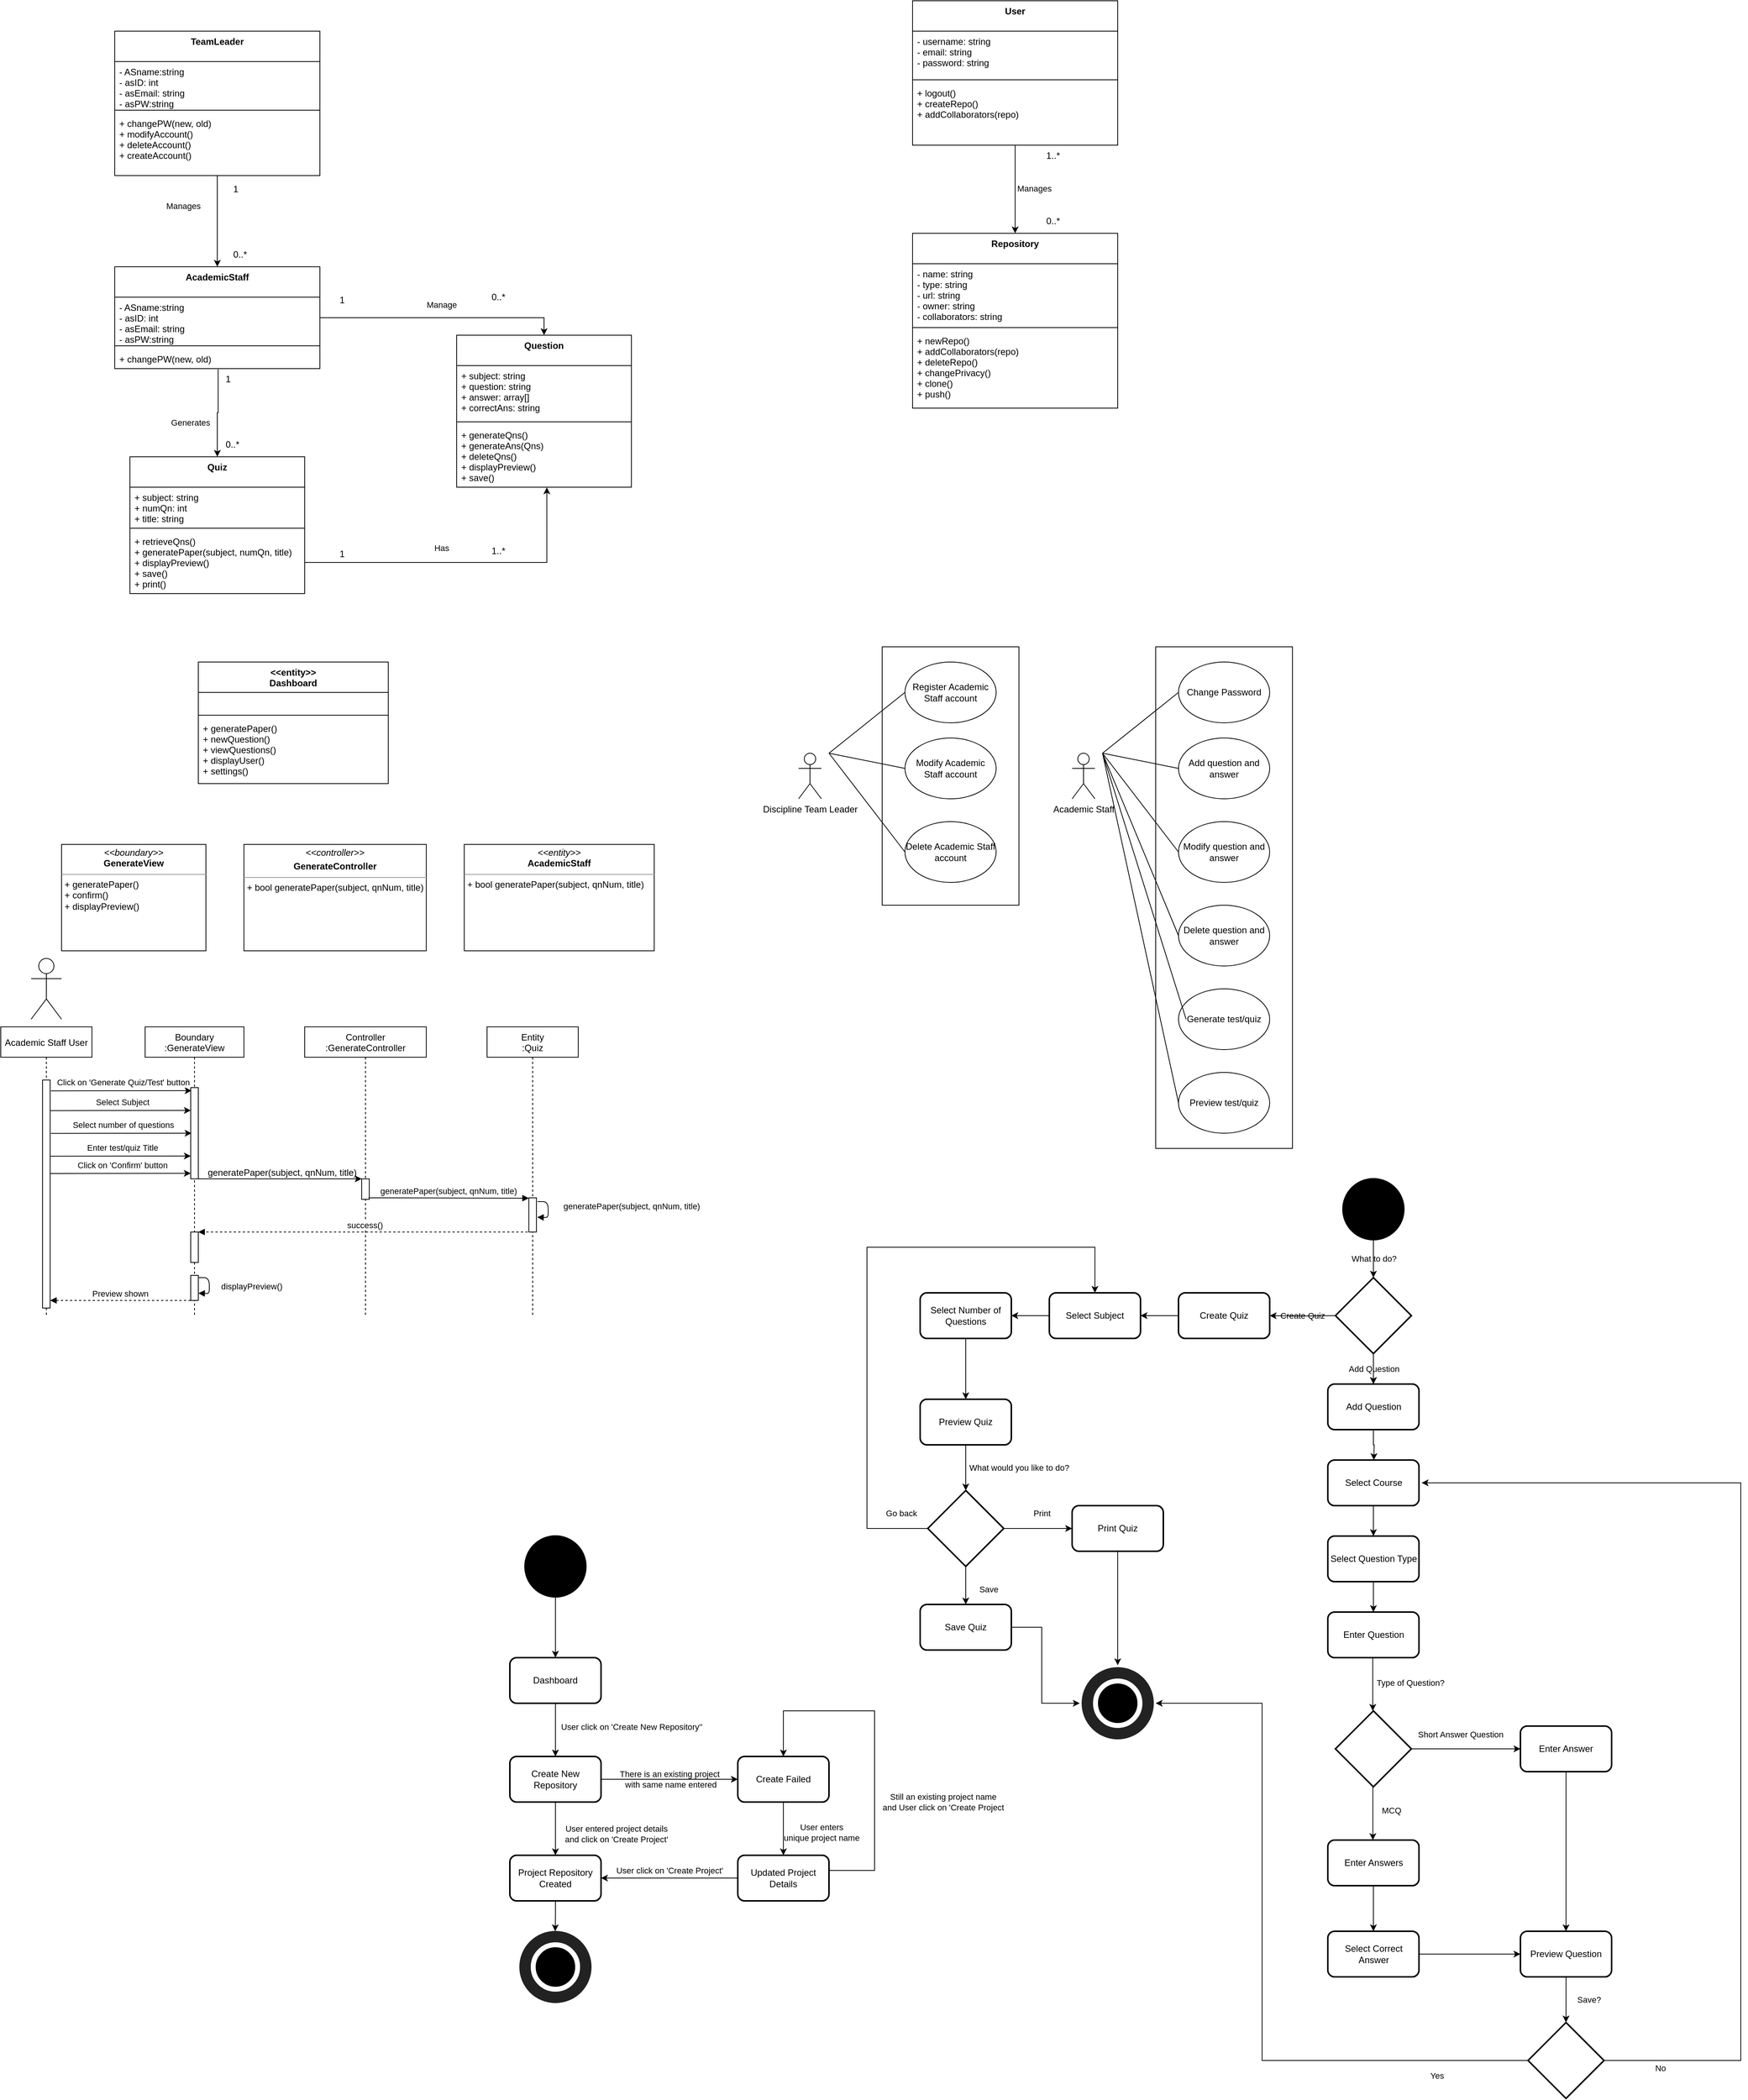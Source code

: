 <mxfile version="17.5.0" type="device" pages="6"><diagram id="xUFFnsXtDdYOhXEV9qS4" name="EXAM"><mxGraphModel dx="3181" dy="2262" grid="1" gridSize="10" guides="1" tooltips="1" connect="1" arrows="1" fold="1" page="1" pageScale="1" pageWidth="827" pageHeight="1169" math="0" shadow="0"><root><mxCell id="6SG4vMH9PWh_dekQr-B2-0"/><mxCell id="6SG4vMH9PWh_dekQr-B2-1" parent="6SG4vMH9PWh_dekQr-B2-0"/><mxCell id="6SG4vMH9PWh_dekQr-B2-11" value="" style="rounded=0;whiteSpace=wrap;html=1;fillColor=none;" parent="6SG4vMH9PWh_dekQr-B2-1" vertex="1"><mxGeometry x="230" y="60" width="180" height="340" as="geometry"/></mxCell><mxCell id="6SG4vMH9PWh_dekQr-B2-2" value="Discipline Team Leader" style="shape=umlActor;verticalLabelPosition=bottom;verticalAlign=top;html=1;outlineConnect=0;" parent="6SG4vMH9PWh_dekQr-B2-1" vertex="1"><mxGeometry x="120" y="200" width="30" height="60" as="geometry"/></mxCell><mxCell id="6SG4vMH9PWh_dekQr-B2-7" value="Register Academic Staff account" style="ellipse;whiteSpace=wrap;html=1;" parent="6SG4vMH9PWh_dekQr-B2-1" vertex="1"><mxGeometry x="260" y="80" width="120" height="80" as="geometry"/></mxCell><mxCell id="6SG4vMH9PWh_dekQr-B2-9" value="Modify Academic Staff account" style="ellipse;whiteSpace=wrap;html=1;" parent="6SG4vMH9PWh_dekQr-B2-1" vertex="1"><mxGeometry x="260" y="180" width="120" height="80" as="geometry"/></mxCell><mxCell id="6SG4vMH9PWh_dekQr-B2-10" value="Delete Academic Staff account" style="ellipse;whiteSpace=wrap;html=1;" parent="6SG4vMH9PWh_dekQr-B2-1" vertex="1"><mxGeometry x="260" y="290" width="120" height="80" as="geometry"/></mxCell><mxCell id="6SG4vMH9PWh_dekQr-B2-12" value="" style="endArrow=none;html=1;entryX=0;entryY=0.5;entryDx=0;entryDy=0;" parent="6SG4vMH9PWh_dekQr-B2-1" target="6SG4vMH9PWh_dekQr-B2-7" edge="1"><mxGeometry width="50" height="50" relative="1" as="geometry"><mxPoint x="160" y="200" as="sourcePoint"/><mxPoint x="190" y="110" as="targetPoint"/></mxGeometry></mxCell><mxCell id="6SG4vMH9PWh_dekQr-B2-13" value="" style="endArrow=none;html=1;entryX=0;entryY=0.5;entryDx=0;entryDy=0;" parent="6SG4vMH9PWh_dekQr-B2-1" target="6SG4vMH9PWh_dekQr-B2-9" edge="1"><mxGeometry width="50" height="50" relative="1" as="geometry"><mxPoint x="160" y="200" as="sourcePoint"/><mxPoint x="210" y="150" as="targetPoint"/></mxGeometry></mxCell><mxCell id="6SG4vMH9PWh_dekQr-B2-14" value="" style="endArrow=none;html=1;entryX=0;entryY=0.5;entryDx=0;entryDy=0;" parent="6SG4vMH9PWh_dekQr-B2-1" target="6SG4vMH9PWh_dekQr-B2-10" edge="1"><mxGeometry width="50" height="50" relative="1" as="geometry"><mxPoint x="160" y="200" as="sourcePoint"/><mxPoint x="210" y="150" as="targetPoint"/></mxGeometry></mxCell><mxCell id="6SG4vMH9PWh_dekQr-B2-15" value="" style="rounded=0;whiteSpace=wrap;html=1;fillColor=none;" parent="6SG4vMH9PWh_dekQr-B2-1" vertex="1"><mxGeometry x="590" y="60" width="180" height="660" as="geometry"/></mxCell><mxCell id="6SG4vMH9PWh_dekQr-B2-16" value="Academic Staff" style="shape=umlActor;verticalLabelPosition=bottom;verticalAlign=top;html=1;outlineConnect=0;" parent="6SG4vMH9PWh_dekQr-B2-1" vertex="1"><mxGeometry x="480" y="200" width="30" height="60" as="geometry"/></mxCell><mxCell id="6SG4vMH9PWh_dekQr-B2-17" value="Change Password" style="ellipse;whiteSpace=wrap;html=1;" parent="6SG4vMH9PWh_dekQr-B2-1" vertex="1"><mxGeometry x="620" y="80" width="120" height="80" as="geometry"/></mxCell><mxCell id="6SG4vMH9PWh_dekQr-B2-18" value="Add question and answer" style="ellipse;whiteSpace=wrap;html=1;" parent="6SG4vMH9PWh_dekQr-B2-1" vertex="1"><mxGeometry x="620" y="180" width="120" height="80" as="geometry"/></mxCell><mxCell id="6SG4vMH9PWh_dekQr-B2-19" value="Modify question and answer" style="ellipse;whiteSpace=wrap;html=1;" parent="6SG4vMH9PWh_dekQr-B2-1" vertex="1"><mxGeometry x="620" y="290" width="120" height="80" as="geometry"/></mxCell><mxCell id="6SG4vMH9PWh_dekQr-B2-20" value="" style="endArrow=none;html=1;entryX=0;entryY=0.5;entryDx=0;entryDy=0;" parent="6SG4vMH9PWh_dekQr-B2-1" target="6SG4vMH9PWh_dekQr-B2-17" edge="1"><mxGeometry width="50" height="50" relative="1" as="geometry"><mxPoint x="520" y="200" as="sourcePoint"/><mxPoint x="550" y="110" as="targetPoint"/></mxGeometry></mxCell><mxCell id="6SG4vMH9PWh_dekQr-B2-21" value="" style="endArrow=none;html=1;entryX=0;entryY=0.5;entryDx=0;entryDy=0;" parent="6SG4vMH9PWh_dekQr-B2-1" target="6SG4vMH9PWh_dekQr-B2-18" edge="1"><mxGeometry width="50" height="50" relative="1" as="geometry"><mxPoint x="520" y="200" as="sourcePoint"/><mxPoint x="570" y="150" as="targetPoint"/></mxGeometry></mxCell><mxCell id="6SG4vMH9PWh_dekQr-B2-22" value="" style="endArrow=none;html=1;entryX=0;entryY=0.5;entryDx=0;entryDy=0;" parent="6SG4vMH9PWh_dekQr-B2-1" target="6SG4vMH9PWh_dekQr-B2-19" edge="1"><mxGeometry width="50" height="50" relative="1" as="geometry"><mxPoint x="520" y="200" as="sourcePoint"/><mxPoint x="570" y="150" as="targetPoint"/></mxGeometry></mxCell><mxCell id="6SG4vMH9PWh_dekQr-B2-23" value="Delete question and answer" style="ellipse;whiteSpace=wrap;html=1;" parent="6SG4vMH9PWh_dekQr-B2-1" vertex="1"><mxGeometry x="620" y="400" width="120" height="80" as="geometry"/></mxCell><mxCell id="6SG4vMH9PWh_dekQr-B2-24" value="Generate test/quiz" style="ellipse;whiteSpace=wrap;html=1;" parent="6SG4vMH9PWh_dekQr-B2-1" vertex="1"><mxGeometry x="620" y="510" width="120" height="80" as="geometry"/></mxCell><mxCell id="6SG4vMH9PWh_dekQr-B2-25" value="Preview test/quiz" style="ellipse;whiteSpace=wrap;html=1;" parent="6SG4vMH9PWh_dekQr-B2-1" vertex="1"><mxGeometry x="620" y="620" width="120" height="80" as="geometry"/></mxCell><mxCell id="6SG4vMH9PWh_dekQr-B2-26" value="" style="endArrow=none;html=1;" parent="6SG4vMH9PWh_dekQr-B2-1" edge="1"><mxGeometry width="50" height="50" relative="1" as="geometry"><mxPoint x="620" y="440" as="sourcePoint"/><mxPoint x="520" y="200" as="targetPoint"/></mxGeometry></mxCell><mxCell id="6SG4vMH9PWh_dekQr-B2-27" value="" style="endArrow=none;html=1;" parent="6SG4vMH9PWh_dekQr-B2-1" edge="1"><mxGeometry width="50" height="50" relative="1" as="geometry"><mxPoint x="520" y="200" as="sourcePoint"/><mxPoint x="630" y="550" as="targetPoint"/></mxGeometry></mxCell><mxCell id="6SG4vMH9PWh_dekQr-B2-28" value="" style="endArrow=none;html=1;entryX=0;entryY=0.5;entryDx=0;entryDy=0;" parent="6SG4vMH9PWh_dekQr-B2-1" target="6SG4vMH9PWh_dekQr-B2-25" edge="1"><mxGeometry width="50" height="50" relative="1" as="geometry"><mxPoint x="520" y="200" as="sourcePoint"/><mxPoint x="70" y="400" as="targetPoint"/></mxGeometry></mxCell><mxCell id="SiEfZ6RGO9OmokmiWe2f-1" value="Entity&#10;:Quiz" style="shape=umlLifeline;perimeter=lifelinePerimeter;container=1;collapsible=0;recursiveResize=0;rounded=0;shadow=0;strokeWidth=1;fontStyle=0" parent="6SG4vMH9PWh_dekQr-B2-1" vertex="1"><mxGeometry x="-290" y="560" width="120" height="380" as="geometry"/></mxCell><mxCell id="SiEfZ6RGO9OmokmiWe2f-2" value="" style="points=[];perimeter=orthogonalPerimeter;rounded=0;shadow=0;strokeWidth=1;" parent="SiEfZ6RGO9OmokmiWe2f-1" vertex="1"><mxGeometry x="55" y="225" width="10" height="45" as="geometry"/></mxCell><mxCell id="SiEfZ6RGO9OmokmiWe2f-3" value="Controller&#10;:GenerateController" style="shape=umlLifeline;perimeter=lifelinePerimeter;container=1;collapsible=0;recursiveResize=0;rounded=0;shadow=0;strokeWidth=1;fontStyle=0" parent="6SG4vMH9PWh_dekQr-B2-1" vertex="1"><mxGeometry x="-530" y="560" width="160" height="380" as="geometry"/></mxCell><mxCell id="SiEfZ6RGO9OmokmiWe2f-4" value="" style="points=[];perimeter=orthogonalPerimeter;rounded=0;shadow=0;strokeWidth=1;" parent="SiEfZ6RGO9OmokmiWe2f-3" vertex="1"><mxGeometry x="75" y="200" width="10" height="27" as="geometry"/></mxCell><mxCell id="SiEfZ6RGO9OmokmiWe2f-6" value="Boundary&#10;:GenerateView" style="shape=umlLifeline;perimeter=lifelinePerimeter;container=1;collapsible=0;recursiveResize=0;rounded=0;shadow=0;strokeWidth=1;" parent="6SG4vMH9PWh_dekQr-B2-1" vertex="1"><mxGeometry x="-740" y="560" width="130" height="380" as="geometry"/></mxCell><mxCell id="SiEfZ6RGO9OmokmiWe2f-7" value="" style="points=[];perimeter=orthogonalPerimeter;rounded=0;shadow=0;strokeWidth=1;" parent="SiEfZ6RGO9OmokmiWe2f-6" vertex="1"><mxGeometry x="60" y="80" width="10" height="120" as="geometry"/></mxCell><mxCell id="SiEfZ6RGO9OmokmiWe2f-8" value="" style="points=[];perimeter=orthogonalPerimeter;rounded=0;shadow=0;strokeWidth=1;" parent="SiEfZ6RGO9OmokmiWe2f-6" vertex="1"><mxGeometry x="60" y="327" width="10" height="33" as="geometry"/></mxCell><mxCell id="SiEfZ6RGO9OmokmiWe2f-9" value="" style="points=[];perimeter=orthogonalPerimeter;rounded=0;shadow=0;strokeWidth=1;" parent="SiEfZ6RGO9OmokmiWe2f-6" vertex="1"><mxGeometry x="60" y="270" width="10" height="40" as="geometry"/></mxCell><mxCell id="SiEfZ6RGO9OmokmiWe2f-10" value="Academic Staff User" style="shape=umlLifeline;perimeter=lifelinePerimeter;container=1;collapsible=0;recursiveResize=0;rounded=0;shadow=0;strokeWidth=1;size=40;" parent="6SG4vMH9PWh_dekQr-B2-1" vertex="1"><mxGeometry x="-930" y="560" width="120" height="380" as="geometry"/></mxCell><mxCell id="SiEfZ6RGO9OmokmiWe2f-11" value="" style="points=[];perimeter=orthogonalPerimeter;rounded=0;shadow=0;strokeWidth=1;" parent="SiEfZ6RGO9OmokmiWe2f-10" vertex="1"><mxGeometry x="55" y="70" width="10" height="300" as="geometry"/></mxCell><mxCell id="SiEfZ6RGO9OmokmiWe2f-25" value="&lt;p style=&quot;margin: 0px ; margin-top: 4px ; text-align: center&quot;&gt;&lt;i&gt;&amp;lt;&amp;lt;boundary&amp;gt;&amp;gt;&lt;/i&gt;&lt;br&gt;&lt;b&gt;GenerateView&lt;/b&gt;&lt;/p&gt;&lt;hr size=&quot;1&quot;&gt;&lt;p style=&quot;margin: 0px ; margin-left: 4px&quot;&gt;&lt;span&gt;+ generatePaper()&lt;/span&gt;&lt;br&gt;&lt;/p&gt;&lt;p style=&quot;margin: 0px ; margin-left: 4px&quot;&gt;&lt;span&gt;+ confirm()&lt;/span&gt;&lt;/p&gt;&lt;p style=&quot;margin: 0px ; margin-left: 4px&quot;&gt;+ displayPreview()&lt;/p&gt;" style="verticalAlign=top;align=left;overflow=fill;fontSize=12;fontFamily=Helvetica;html=1;" parent="6SG4vMH9PWh_dekQr-B2-1" vertex="1"><mxGeometry x="-850" y="320" width="190" height="140" as="geometry"/></mxCell><mxCell id="SiEfZ6RGO9OmokmiWe2f-26" value="&lt;p style=&quot;margin: 0px ; margin-top: 4px ; text-align: center&quot;&gt;&lt;i&gt;&amp;lt;&amp;lt;controller&amp;gt;&amp;gt;&lt;/i&gt;&lt;/p&gt;&lt;p style=&quot;margin: 0px ; margin-top: 4px ; text-align: center&quot;&gt;&lt;b&gt;GenerateController&lt;/b&gt;&lt;br&gt;&lt;/p&gt;&lt;hr size=&quot;1&quot;&gt;&lt;p style=&quot;margin: 0px ; margin-left: 4px&quot;&gt;&lt;span&gt;+ bool generatePaper(subject, qnNum, title)&lt;/span&gt;&lt;br&gt;&lt;/p&gt;&lt;p style=&quot;margin: 0px ; margin-left: 4px&quot;&gt;&lt;br&gt;&lt;/p&gt;" style="verticalAlign=top;align=left;overflow=fill;fontSize=12;fontFamily=Helvetica;html=1;" parent="6SG4vMH9PWh_dekQr-B2-1" vertex="1"><mxGeometry x="-610" y="320" width="240" height="140" as="geometry"/></mxCell><mxCell id="SiEfZ6RGO9OmokmiWe2f-27" value="&lt;p style=&quot;margin: 0px ; margin-top: 4px ; text-align: center&quot;&gt;&lt;i&gt;&amp;lt;&amp;lt;entity&amp;gt;&amp;gt;&lt;/i&gt;&lt;br&gt;&lt;b&gt;AcademicStaff&lt;/b&gt;&lt;/p&gt;&lt;hr size=&quot;1&quot;&gt;&lt;p style=&quot;margin: 0px ; margin-left: 4px&quot;&gt;+ bool generatePaper(subject, qnNum, title)&lt;br&gt;&lt;/p&gt;" style="verticalAlign=top;align=left;overflow=fill;fontSize=12;fontFamily=Helvetica;html=1;" parent="6SG4vMH9PWh_dekQr-B2-1" vertex="1"><mxGeometry x="-320" y="320" width="250" height="140" as="geometry"/></mxCell><mxCell id="SiEfZ6RGO9OmokmiWe2f-29" value="generatePaper(subject, qnNum, title)" style="verticalAlign=bottom;endArrow=block;entryX=0;entryY=0.011;shadow=0;strokeWidth=1;entryDx=0;entryDy=0;entryPerimeter=0;" parent="6SG4vMH9PWh_dekQr-B2-1" target="SiEfZ6RGO9OmokmiWe2f-2" edge="1"><mxGeometry relative="1" as="geometry"><mxPoint x="-446" y="785" as="sourcePoint"/><mxPoint x="-275" y="780" as="targetPoint"/></mxGeometry></mxCell><mxCell id="SiEfZ6RGO9OmokmiWe2f-30" value="success()" style="verticalAlign=bottom;endArrow=block;entryX=0.997;entryY=-0.001;shadow=0;strokeWidth=1;entryDx=0;entryDy=0;entryPerimeter=0;dashed=1;" parent="6SG4vMH9PWh_dekQr-B2-1" source="SiEfZ6RGO9OmokmiWe2f-1" target="SiEfZ6RGO9OmokmiWe2f-9" edge="1"><mxGeometry relative="1" as="geometry"><mxPoint x="-450" y="850" as="sourcePoint"/><mxPoint x="-659.98" y="785.27" as="targetPoint"/></mxGeometry></mxCell><mxCell id="SiEfZ6RGO9OmokmiWe2f-31" value="" style="shape=umlActor;verticalLabelPosition=bottom;verticalAlign=top;html=1;outlineConnect=0;fontSize=18;" parent="6SG4vMH9PWh_dekQr-B2-1" vertex="1"><mxGeometry x="-890" y="470" width="40" height="80" as="geometry"/></mxCell><mxCell id="SiEfZ6RGO9OmokmiWe2f-32" value="Click on 'Confirm' button" style="edgeStyle=orthogonalEdgeStyle;rounded=0;orthogonalLoop=1;jettySize=auto;html=1;fontSize=11;exitX=0.989;exitY=0.201;exitDx=0;exitDy=0;exitPerimeter=0;" parent="6SG4vMH9PWh_dekQr-B2-1" edge="1"><mxGeometry x="0.028" y="11" relative="1" as="geometry"><mxPoint as="offset"/><mxPoint x="-865.11" y="752.96" as="sourcePoint"/><mxPoint x="-680" y="752.76" as="targetPoint"/><Array as="points"><mxPoint x="-854" y="752.76"/></Array></mxGeometry></mxCell><mxCell id="SiEfZ6RGO9OmokmiWe2f-33" value="&#10;&#10;&lt;span style=&quot;color: rgb(0, 0, 0); font-family: helvetica; font-size: 12px; font-style: normal; font-weight: 400; letter-spacing: normal; text-align: left; text-indent: 0px; text-transform: none; word-spacing: 0px; display: inline; float: none;&quot;&gt;generatePaper(subject, qnNum, title)&lt;/span&gt;&#10;&#10;" style="edgeStyle=orthogonalEdgeStyle;rounded=0;orthogonalLoop=1;jettySize=auto;html=1;fontSize=11;labelBackgroundColor=none;" parent="6SG4vMH9PWh_dekQr-B2-1" edge="1"><mxGeometry x="0.023" y="8" relative="1" as="geometry"><mxPoint as="offset"/><mxPoint x="-670" y="760" as="sourcePoint"/><mxPoint x="-455" y="760" as="targetPoint"/><Array as="points"><mxPoint x="-670" y="760"/></Array></mxGeometry></mxCell><mxCell id="SiEfZ6RGO9OmokmiWe2f-34" value="Preview shown" style="verticalAlign=bottom;endArrow=block;entryX=0.997;entryY=-0.001;shadow=0;strokeWidth=1;entryDx=0;entryDy=0;entryPerimeter=0;dashed=1;" parent="6SG4vMH9PWh_dekQr-B2-1" edge="1"><mxGeometry relative="1" as="geometry"><mxPoint x="-679.98" y="920" as="sourcePoint"/><mxPoint x="-865" y="920" as="targetPoint"/></mxGeometry></mxCell><mxCell id="SiEfZ6RGO9OmokmiWe2f-36" value="generatePaper(subject, qnNum, title)" style="verticalAlign=bottom;endArrow=block;shadow=0;strokeWidth=1;entryX=1.053;entryY=0.504;entryDx=0;entryDy=0;entryPerimeter=0;" parent="6SG4vMH9PWh_dekQr-B2-1" edge="1"><mxGeometry x="0.172" y="110" relative="1" as="geometry"><mxPoint x="-223.53" y="790" as="sourcePoint"/><mxPoint x="-224" y="810.48" as="targetPoint"/><mxPoint as="offset"/><Array as="points"><mxPoint x="-209.53" y="790"/><mxPoint x="-209.53" y="811"/></Array></mxGeometry></mxCell><mxCell id="SiEfZ6RGO9OmokmiWe2f-40" value="Select Subject" style="edgeStyle=orthogonalEdgeStyle;rounded=0;orthogonalLoop=1;jettySize=auto;html=1;fontSize=11;exitX=0.989;exitY=0.201;exitDx=0;exitDy=0;exitPerimeter=0;" parent="6SG4vMH9PWh_dekQr-B2-1" edge="1"><mxGeometry x="0.028" y="11" relative="1" as="geometry"><mxPoint as="offset"/><mxPoint x="-865" y="670.2" as="sourcePoint"/><mxPoint x="-679.89" y="670" as="targetPoint"/><Array as="points"><mxPoint x="-853.89" y="670"/></Array></mxGeometry></mxCell><mxCell id="SiEfZ6RGO9OmokmiWe2f-42" value="displayPreview()" style="verticalAlign=bottom;endArrow=block;shadow=0;strokeWidth=1;entryX=1.053;entryY=0.504;entryDx=0;entryDy=0;entryPerimeter=0;" parent="6SG4vMH9PWh_dekQr-B2-1" edge="1"><mxGeometry x="0.394" y="56" relative="1" as="geometry"><mxPoint x="-669.53" y="890" as="sourcePoint"/><mxPoint x="-670" y="910.48" as="targetPoint"/><mxPoint as="offset"/><Array as="points"><mxPoint x="-655.53" y="890"/><mxPoint x="-655.53" y="911"/></Array></mxGeometry></mxCell><mxCell id="SiEfZ6RGO9OmokmiWe2f-46" value="Select number of questions&lt;span style=&quot;color: rgba(0 , 0 , 0 , 0) ; font-family: monospace ; font-size: 0px ; background-color: rgb(248 , 249 , 250)&quot;&gt;%3CmxGraphModel%3E%3Croot%3E%3CmxCell%20id%3D%220%22%2F%3E%3CmxCell%20id%3D%221%22%20parent%3D%220%22%2F%3E%3CmxCell%20id%3D%222%22%20value%3D%22Select%20Subject%22%20style%3D%22edgeStyle%3DorthogonalEdgeStyle%3Brounded%3D0%3BorthogonalLoop%3D1%3BjettySize%3Dauto%3Bhtml%3D1%3BfontSize%3D11%3BexitX%3D0.989%3BexitY%3D0.201%3BexitDx%3D0%3BexitDy%3D0%3BexitPerimeter%3D0%3B%22%20edge%3D%221%22%20parent%3D%221%22%3E%3CmxGeometry%20x%3D%220.028%22%20y%3D%2211%22%20relative%3D%221%22%20as%3D%22geometry%22%3E%3CmxPoint%20as%3D%22offset%22%2F%3E%3CmxPoint%20x%3D%22-865%22%20y%3D%22670.2%22%20as%3D%22sourcePoint%22%2F%3E%3CmxPoint%20x%3D%22-679.89%22%20y%3D%22670%22%20as%3D%22targetPoint%22%2F%3E%3CArray%20as%3D%22points%22%3E%3CmxPoint%20x%3D%22-853.89%22%20y%3D%22670%22%2F%3E%3C%2FArray%3E%3C%2FmxGeometry%3E%3C%2FmxCell%3E%3C%2Froot%3E%3C%2FmxGraphModel%3E&lt;/span&gt;" style="edgeStyle=orthogonalEdgeStyle;rounded=0;orthogonalLoop=1;jettySize=auto;html=1;fontSize=11;exitX=0.989;exitY=0.201;exitDx=0;exitDy=0;exitPerimeter=0;" parent="6SG4vMH9PWh_dekQr-B2-1" edge="1"><mxGeometry x="0.028" y="11" relative="1" as="geometry"><mxPoint as="offset"/><mxPoint x="-864" y="700.2" as="sourcePoint"/><mxPoint x="-678.89" y="700" as="targetPoint"/><Array as="points"><mxPoint x="-852.89" y="700"/></Array></mxGeometry></mxCell><mxCell id="SiEfZ6RGO9OmokmiWe2f-47" value="Enter test/quiz Title" style="edgeStyle=orthogonalEdgeStyle;rounded=0;orthogonalLoop=1;jettySize=auto;html=1;fontSize=11;exitX=0.989;exitY=0.201;exitDx=0;exitDy=0;exitPerimeter=0;" parent="6SG4vMH9PWh_dekQr-B2-1" edge="1"><mxGeometry x="0.028" y="11" relative="1" as="geometry"><mxPoint as="offset"/><mxPoint x="-865" y="730.2" as="sourcePoint"/><mxPoint x="-679.89" y="730" as="targetPoint"/><Array as="points"><mxPoint x="-853.89" y="730"/></Array></mxGeometry></mxCell><mxCell id="SiEfZ6RGO9OmokmiWe2f-48" value="Click on 'Generate Quiz/Test' button" style="edgeStyle=orthogonalEdgeStyle;rounded=0;orthogonalLoop=1;jettySize=auto;html=1;fontSize=11;exitX=0.989;exitY=0.201;exitDx=0;exitDy=0;exitPerimeter=0;" parent="6SG4vMH9PWh_dekQr-B2-1" edge="1"><mxGeometry x="0.028" y="11" relative="1" as="geometry"><mxPoint as="offset"/><mxPoint x="-864.0" y="644.2" as="sourcePoint"/><mxPoint x="-678.89" y="644" as="targetPoint"/><Array as="points"><mxPoint x="-852.89" y="644"/></Array></mxGeometry></mxCell><mxCell id="SiEfZ6RGO9OmokmiWe2f-49" value="Quiz" style="swimlane;fontStyle=1;align=center;verticalAlign=top;childLayout=stackLayout;horizontal=1;startSize=40;horizontalStack=0;resizeParent=1;resizeParentMax=0;resizeLast=0;collapsible=1;marginBottom=0;fillColor=none;" parent="6SG4vMH9PWh_dekQr-B2-1" vertex="1"><mxGeometry x="-760" y="-190" width="230" height="180" as="geometry"/></mxCell><mxCell id="SiEfZ6RGO9OmokmiWe2f-50" value="+ subject: string&#10;+ numQn: int&#10;+ title: string" style="text;strokeColor=none;fillColor=none;align=left;verticalAlign=top;spacingLeft=4;spacingRight=4;overflow=hidden;rotatable=0;points=[[0,0.5],[1,0.5]];portConstraint=eastwest;" parent="SiEfZ6RGO9OmokmiWe2f-49" vertex="1"><mxGeometry y="40" width="230" height="50" as="geometry"/></mxCell><mxCell id="SiEfZ6RGO9OmokmiWe2f-51" value="" style="line;strokeWidth=1;fillColor=none;align=left;verticalAlign=middle;spacingTop=-1;spacingLeft=3;spacingRight=3;rotatable=0;labelPosition=right;points=[];portConstraint=eastwest;" parent="SiEfZ6RGO9OmokmiWe2f-49" vertex="1"><mxGeometry y="90" width="230" height="8" as="geometry"/></mxCell><mxCell id="SiEfZ6RGO9OmokmiWe2f-52" value="+ retrieveQns()&#10;+ generatePaper(subject, numQn, title)&#10;+ displayPreview()&#10;+ save()&#10;+ print()" style="text;strokeColor=none;fillColor=none;align=left;verticalAlign=top;spacingLeft=4;spacingRight=4;overflow=hidden;rotatable=0;points=[[0,0.5],[1,0.5]];portConstraint=eastwest;" parent="SiEfZ6RGO9OmokmiWe2f-49" vertex="1"><mxGeometry y="98" width="230" height="82" as="geometry"/></mxCell><mxCell id="Ry-53S6pfEJH2AF4CJf7-38" value="Manage" style="edgeStyle=orthogonalEdgeStyle;rounded=0;orthogonalLoop=1;jettySize=auto;html=1;entryX=0.5;entryY=0;entryDx=0;entryDy=0;labelBackgroundColor=none;" parent="6SG4vMH9PWh_dekQr-B2-1" source="SiEfZ6RGO9OmokmiWe2f-53" target="Ry-53S6pfEJH2AF4CJf7-34" edge="1"><mxGeometry x="0.006" y="17" relative="1" as="geometry"><mxPoint as="offset"/></mxGeometry></mxCell><mxCell id="SiEfZ6RGO9OmokmiWe2f-53" value="AcademicStaff" style="swimlane;fontStyle=1;align=center;verticalAlign=top;childLayout=stackLayout;horizontal=1;startSize=40;horizontalStack=0;resizeParent=1;resizeParentMax=0;resizeLast=0;collapsible=1;marginBottom=0;fillColor=none;" parent="6SG4vMH9PWh_dekQr-B2-1" vertex="1"><mxGeometry x="-780" y="-440" width="270" height="134" as="geometry"/></mxCell><mxCell id="SiEfZ6RGO9OmokmiWe2f-54" value="- ASname:string&#10;- asID: int&#10;- asEmail: string&#10;- asPW:string" style="text;strokeColor=none;fillColor=none;align=left;verticalAlign=top;spacingLeft=4;spacingRight=4;overflow=hidden;rotatable=0;points=[[0,0.5],[1,0.5]];portConstraint=eastwest;" parent="SiEfZ6RGO9OmokmiWe2f-53" vertex="1"><mxGeometry y="40" width="270" height="60" as="geometry"/></mxCell><mxCell id="SiEfZ6RGO9OmokmiWe2f-55" value="" style="line;strokeWidth=1;fillColor=none;align=left;verticalAlign=middle;spacingTop=-1;spacingLeft=3;spacingRight=3;rotatable=0;labelPosition=right;points=[];portConstraint=eastwest;" parent="SiEfZ6RGO9OmokmiWe2f-53" vertex="1"><mxGeometry y="100" width="270" height="8" as="geometry"/></mxCell><mxCell id="SiEfZ6RGO9OmokmiWe2f-56" value="+ changePW(new, old)" style="text;strokeColor=none;fillColor=none;align=left;verticalAlign=top;spacingLeft=4;spacingRight=4;overflow=hidden;rotatable=0;points=[[0,0.5],[1,0.5]];portConstraint=eastwest;" parent="SiEfZ6RGO9OmokmiWe2f-53" vertex="1"><mxGeometry y="108" width="270" height="26" as="geometry"/></mxCell><mxCell id="SiEfZ6RGO9OmokmiWe2f-57" value="&lt;&lt;entity&gt;&gt;&#10;Dashboard" style="swimlane;fontStyle=1;align=center;verticalAlign=top;childLayout=stackLayout;horizontal=1;startSize=40;horizontalStack=0;resizeParent=1;resizeParentMax=0;resizeLast=0;collapsible=1;marginBottom=0;fillColor=none;" parent="6SG4vMH9PWh_dekQr-B2-1" vertex="1"><mxGeometry x="-670" y="80" width="250" height="160" as="geometry"/></mxCell><mxCell id="SiEfZ6RGO9OmokmiWe2f-58" value=" " style="text;strokeColor=none;fillColor=none;align=left;verticalAlign=top;spacingLeft=4;spacingRight=4;overflow=hidden;rotatable=0;points=[[0,0.5],[1,0.5]];portConstraint=eastwest;" parent="SiEfZ6RGO9OmokmiWe2f-57" vertex="1"><mxGeometry y="40" width="250" height="26" as="geometry"/></mxCell><mxCell id="SiEfZ6RGO9OmokmiWe2f-59" value="" style="line;strokeWidth=1;fillColor=none;align=left;verticalAlign=middle;spacingTop=-1;spacingLeft=3;spacingRight=3;rotatable=0;labelPosition=right;points=[];portConstraint=eastwest;" parent="SiEfZ6RGO9OmokmiWe2f-57" vertex="1"><mxGeometry y="66" width="250" height="8" as="geometry"/></mxCell><mxCell id="SiEfZ6RGO9OmokmiWe2f-60" value="+ generatePaper()&#10;+ newQuestion()&#10;+ viewQuestions()&#10;+ displayUser()&#10;+ settings()" style="text;strokeColor=none;fillColor=none;align=left;verticalAlign=top;spacingLeft=4;spacingRight=4;overflow=hidden;rotatable=0;points=[[0,0.5],[1,0.5]];portConstraint=eastwest;" parent="SiEfZ6RGO9OmokmiWe2f-57" vertex="1"><mxGeometry y="74" width="250" height="86" as="geometry"/></mxCell><mxCell id="-LCENB5dZhckjKBlxfgY-37" style="edgeStyle=orthogonalEdgeStyle;rounded=0;orthogonalLoop=1;jettySize=auto;html=1;exitX=0.5;exitY=1;exitDx=0;exitDy=0;entryX=0.5;entryY=0;entryDx=0;entryDy=0;labelBackgroundColor=none;startArrow=none;" parent="6SG4vMH9PWh_dekQr-B2-1" source="-LCENB5dZhckjKBlxfgY-41" target="-LCENB5dZhckjKBlxfgY-36" edge="1"><mxGeometry relative="1" as="geometry"/></mxCell><mxCell id="-LCENB5dZhckjKBlxfgY-44" style="edgeStyle=orthogonalEdgeStyle;rounded=0;orthogonalLoop=1;jettySize=auto;html=1;exitX=0.5;exitY=1;exitDx=0;exitDy=0;entryX=0.5;entryY=0;entryDx=0;entryDy=0;labelBackgroundColor=none;" parent="6SG4vMH9PWh_dekQr-B2-1" source="-LCENB5dZhckjKBlxfgY-1" target="-LCENB5dZhckjKBlxfgY-41" edge="1"><mxGeometry relative="1" as="geometry"/></mxCell><mxCell id="-LCENB5dZhckjKBlxfgY-1" value="Select Course" style="rounded=1;whiteSpace=wrap;html=1;strokeWidth=2;fillColor=none;" parent="6SG4vMH9PWh_dekQr-B2-1" vertex="1"><mxGeometry x="816.5" y="1130" width="120" height="60" as="geometry"/></mxCell><mxCell id="-LCENB5dZhckjKBlxfgY-2" value="" style="endArrow=classic;html=1;entryX=0.5;entryY=0;entryDx=0;entryDy=0;exitX=0.5;exitY=1;exitDx=0;exitDy=0;" parent="6SG4vMH9PWh_dekQr-B2-1" target="-LCENB5dZhckjKBlxfgY-5" edge="1"><mxGeometry x="-0.091" y="20" width="50" height="50" relative="1" as="geometry"><mxPoint x="876.5" y="990" as="sourcePoint"/><mxPoint x="586.5" y="1049.29" as="targetPoint"/><mxPoint as="offset"/></mxGeometry></mxCell><mxCell id="Ry-53S6pfEJH2AF4CJf7-46" value="What to do?" style="edgeStyle=orthogonalEdgeStyle;rounded=0;orthogonalLoop=1;jettySize=auto;html=1;entryX=0.5;entryY=0;entryDx=0;entryDy=0;labelBackgroundColor=none;" parent="6SG4vMH9PWh_dekQr-B2-1" source="-LCENB5dZhckjKBlxfgY-3" edge="1"><mxGeometry relative="1" as="geometry"><mxPoint x="876.5" y="890" as="targetPoint"/></mxGeometry></mxCell><mxCell id="-LCENB5dZhckjKBlxfgY-3" value="" style="strokeWidth=2;html=1;shape=mxgraph.flowchart.start_2;whiteSpace=wrap;fillColor=#000000;" parent="6SG4vMH9PWh_dekQr-B2-1" vertex="1"><mxGeometry x="836.5" y="760" width="80" height="80" as="geometry"/></mxCell><mxCell id="-LCENB5dZhckjKBlxfgY-5" value="Add Question" style="rounded=1;whiteSpace=wrap;html=1;strokeWidth=2;fillColor=none;" parent="6SG4vMH9PWh_dekQr-B2-1" vertex="1"><mxGeometry x="816.5" y="1030" width="120" height="60" as="geometry"/></mxCell><mxCell id="-LCENB5dZhckjKBlxfgY-27" value="" style="strokeWidth=2;html=1;shape=mxgraph.flowchart.decision;whiteSpace=wrap;fillColor=none;" parent="6SG4vMH9PWh_dekQr-B2-1" vertex="1"><mxGeometry x="826.5" y="1460" width="100" height="100" as="geometry"/></mxCell><mxCell id="-LCENB5dZhckjKBlxfgY-28" style="edgeStyle=orthogonalEdgeStyle;rounded=0;orthogonalLoop=1;jettySize=auto;html=1;exitX=0.5;exitY=1;exitDx=0;exitDy=0;" parent="6SG4vMH9PWh_dekQr-B2-1" source="-LCENB5dZhckjKBlxfgY-5" edge="1"><mxGeometry relative="1" as="geometry"><mxPoint x="877" y="1130" as="targetPoint"/><mxPoint x="826.5" y="1170" as="sourcePoint"/></mxGeometry></mxCell><mxCell id="-LCENB5dZhckjKBlxfgY-46" style="edgeStyle=orthogonalEdgeStyle;rounded=0;orthogonalLoop=1;jettySize=auto;html=1;exitX=0.5;exitY=1;exitDx=0;exitDy=0;labelBackgroundColor=none;" parent="6SG4vMH9PWh_dekQr-B2-1" source="-LCENB5dZhckjKBlxfgY-30" target="-LCENB5dZhckjKBlxfgY-45" edge="1"><mxGeometry relative="1" as="geometry"/></mxCell><mxCell id="-LCENB5dZhckjKBlxfgY-30" value="Enter Answer" style="rounded=1;whiteSpace=wrap;html=1;strokeWidth=2;fillColor=none;" parent="6SG4vMH9PWh_dekQr-B2-1" vertex="1"><mxGeometry x="1070" y="1480" width="120" height="60" as="geometry"/></mxCell><mxCell id="-LCENB5dZhckjKBlxfgY-32" value="Type of Question?" style="endArrow=classic;html=1;exitX=0.5;exitY=1;exitDx=0;exitDy=0;entryX=0.5;entryY=0;entryDx=0;entryDy=0;" parent="6SG4vMH9PWh_dekQr-B2-1" edge="1"><mxGeometry x="-0.057" y="49" width="50" height="50" relative="1" as="geometry"><mxPoint x="875.67" y="1390" as="sourcePoint"/><mxPoint x="875.67" y="1460" as="targetPoint"/><mxPoint as="offset"/></mxGeometry></mxCell><mxCell id="-LCENB5dZhckjKBlxfgY-33" value="MCQ" style="endArrow=classic;html=1;exitX=0.5;exitY=1;exitDx=0;exitDy=0;entryX=0.5;entryY=0;entryDx=0;entryDy=0;" parent="6SG4vMH9PWh_dekQr-B2-1" edge="1"><mxGeometry x="-0.114" y="24" width="50" height="50" relative="1" as="geometry"><mxPoint x="875.79" y="1560" as="sourcePoint"/><mxPoint x="875.79" y="1630" as="targetPoint"/><mxPoint as="offset"/></mxGeometry></mxCell><mxCell id="-LCENB5dZhckjKBlxfgY-34" value="Short Answer Question" style="endArrow=classic;html=1;exitX=1;exitY=0.5;exitDx=0;exitDy=0;entryX=0;entryY=0.5;entryDx=0;entryDy=0;exitPerimeter=0;" parent="6SG4vMH9PWh_dekQr-B2-1" source="-LCENB5dZhckjKBlxfgY-27" target="-LCENB5dZhckjKBlxfgY-30" edge="1"><mxGeometry x="-0.115" y="19" width="50" height="50" relative="1" as="geometry"><mxPoint x="895.67" y="1410" as="sourcePoint"/><mxPoint x="895.67" y="1480" as="targetPoint"/><mxPoint x="1" as="offset"/></mxGeometry></mxCell><mxCell id="-LCENB5dZhckjKBlxfgY-36" value="Enter Question" style="rounded=1;whiteSpace=wrap;html=1;strokeWidth=2;fillColor=none;" parent="6SG4vMH9PWh_dekQr-B2-1" vertex="1"><mxGeometry x="816.5" y="1330" width="120" height="60" as="geometry"/></mxCell><mxCell id="-LCENB5dZhckjKBlxfgY-40" style="edgeStyle=orthogonalEdgeStyle;rounded=0;orthogonalLoop=1;jettySize=auto;html=1;exitX=0.5;exitY=1;exitDx=0;exitDy=0;entryX=0.5;entryY=0;entryDx=0;entryDy=0;labelBackgroundColor=none;" parent="6SG4vMH9PWh_dekQr-B2-1" source="-LCENB5dZhckjKBlxfgY-38" target="-LCENB5dZhckjKBlxfgY-39" edge="1"><mxGeometry relative="1" as="geometry"/></mxCell><mxCell id="-LCENB5dZhckjKBlxfgY-38" value="Enter Answers" style="rounded=1;whiteSpace=wrap;html=1;strokeWidth=2;fillColor=none;" parent="6SG4vMH9PWh_dekQr-B2-1" vertex="1"><mxGeometry x="816.5" y="1630" width="120" height="60" as="geometry"/></mxCell><mxCell id="-LCENB5dZhckjKBlxfgY-47" value="" style="edgeStyle=orthogonalEdgeStyle;rounded=0;orthogonalLoop=1;jettySize=auto;html=1;labelBackgroundColor=none;" parent="6SG4vMH9PWh_dekQr-B2-1" source="-LCENB5dZhckjKBlxfgY-39" target="-LCENB5dZhckjKBlxfgY-45" edge="1"><mxGeometry relative="1" as="geometry"/></mxCell><mxCell id="-LCENB5dZhckjKBlxfgY-39" value="Select Correct Answer" style="rounded=1;whiteSpace=wrap;html=1;strokeWidth=2;fillColor=none;" parent="6SG4vMH9PWh_dekQr-B2-1" vertex="1"><mxGeometry x="816.5" y="1750" width="120" height="60" as="geometry"/></mxCell><mxCell id="-LCENB5dZhckjKBlxfgY-41" value="Select Question Type" style="rounded=1;whiteSpace=wrap;html=1;strokeWidth=2;fillColor=none;" parent="6SG4vMH9PWh_dekQr-B2-1" vertex="1"><mxGeometry x="816.5" y="1230" width="120" height="60" as="geometry"/></mxCell><mxCell id="-LCENB5dZhckjKBlxfgY-49" value="Save?" style="edgeStyle=orthogonalEdgeStyle;rounded=0;orthogonalLoop=1;jettySize=auto;html=1;exitX=0.5;exitY=1;exitDx=0;exitDy=0;entryX=0.5;entryY=0;entryDx=0;entryDy=0;entryPerimeter=0;labelBackgroundColor=none;" parent="6SG4vMH9PWh_dekQr-B2-1" source="-LCENB5dZhckjKBlxfgY-45" target="-LCENB5dZhckjKBlxfgY-48" edge="1"><mxGeometry y="30" relative="1" as="geometry"><mxPoint as="offset"/></mxGeometry></mxCell><mxCell id="-LCENB5dZhckjKBlxfgY-45" value="Preview Question" style="rounded=1;whiteSpace=wrap;html=1;strokeWidth=2;fillColor=none;" parent="6SG4vMH9PWh_dekQr-B2-1" vertex="1"><mxGeometry x="1070" y="1750" width="120" height="60" as="geometry"/></mxCell><mxCell id="-LCENB5dZhckjKBlxfgY-55" value="Yes" style="edgeStyle=orthogonalEdgeStyle;rounded=0;orthogonalLoop=1;jettySize=auto;html=1;exitX=0;exitY=0.5;exitDx=0;exitDy=0;exitPerimeter=0;labelBackgroundColor=none;" parent="6SG4vMH9PWh_dekQr-B2-1" source="-LCENB5dZhckjKBlxfgY-48" edge="1"><mxGeometry x="-0.749" y="20" relative="1" as="geometry"><mxPoint x="590" y="1450" as="targetPoint"/><Array as="points"><mxPoint x="730" y="1920"/><mxPoint x="730" y="1450"/></Array><mxPoint as="offset"/></mxGeometry></mxCell><mxCell id="Ry-53S6pfEJH2AF4CJf7-47" value="No" style="edgeStyle=orthogonalEdgeStyle;rounded=0;orthogonalLoop=1;jettySize=auto;html=1;exitX=1;exitY=0.5;exitDx=0;exitDy=0;exitPerimeter=0;labelBackgroundColor=none;" parent="6SG4vMH9PWh_dekQr-B2-1" source="-LCENB5dZhckjKBlxfgY-48" edge="1"><mxGeometry x="-0.892" y="-10" relative="1" as="geometry"><mxPoint x="940" y="1160" as="targetPoint"/><Array as="points"><mxPoint x="1360" y="1920"/><mxPoint x="1360" y="1160"/></Array><mxPoint as="offset"/></mxGeometry></mxCell><mxCell id="-LCENB5dZhckjKBlxfgY-48" value="" style="strokeWidth=2;html=1;shape=mxgraph.flowchart.decision;whiteSpace=wrap;fillColor=none;" parent="6SG4vMH9PWh_dekQr-B2-1" vertex="1"><mxGeometry x="1080" y="1870" width="100" height="100" as="geometry"/></mxCell><mxCell id="-LCENB5dZhckjKBlxfgY-51" value="" style="group" parent="6SG4vMH9PWh_dekQr-B2-1" vertex="1" connectable="0"><mxGeometry x="500" y="1410" width="80" height="80" as="geometry"/></mxCell><mxCell id="-LCENB5dZhckjKBlxfgY-52" value="" style="html=1;verticalLabelPosition=bottom;labelBackgroundColor=#ffffff;verticalAlign=top;shadow=0;dashed=0;strokeWidth=15;shape=mxgraph.ios7.misc.circle;strokeColor=#222222;fillColor=none;" parent="-LCENB5dZhckjKBlxfgY-51" vertex="1"><mxGeometry width="80" height="80" as="geometry"/></mxCell><mxCell id="-LCENB5dZhckjKBlxfgY-53" value="" style="strokeWidth=2;html=1;shape=mxgraph.flowchart.start_2;whiteSpace=wrap;fillColor=#000000;" parent="-LCENB5dZhckjKBlxfgY-51" vertex="1"><mxGeometry x="15" y="15" width="50" height="50" as="geometry"/></mxCell><mxCell id="-LCENB5dZhckjKBlxfgY-54" value="" style="strokeWidth=2;html=1;shape=mxgraph.flowchart.start_2;whiteSpace=wrap;fillColor=#000000;direction=south;" parent="-LCENB5dZhckjKBlxfgY-51" vertex="1"><mxGeometry x="20" y="20" width="40" height="40" as="geometry"/></mxCell><mxCell id="-LCENB5dZhckjKBlxfgY-56" value="" style="endArrow=classic;html=1;exitX=0.5;exitY=1;exitDx=0;exitDy=0;exitPerimeter=0;entryX=0.5;entryY=0;entryDx=0;entryDy=0;" parent="6SG4vMH9PWh_dekQr-B2-1" source="-LCENB5dZhckjKBlxfgY-57" edge="1"><mxGeometry y="40" width="50" height="50" relative="1" as="geometry"><mxPoint x="-600" y="1439.29" as="sourcePoint"/><mxPoint x="-200" y="1390" as="targetPoint"/><mxPoint as="offset"/></mxGeometry></mxCell><mxCell id="-LCENB5dZhckjKBlxfgY-57" value="" style="strokeWidth=2;html=1;shape=mxgraph.flowchart.start_2;whiteSpace=wrap;fillColor=#000000;" parent="6SG4vMH9PWh_dekQr-B2-1" vertex="1"><mxGeometry x="-240" y="1230" width="80" height="80" as="geometry"/></mxCell><mxCell id="-LCENB5dZhckjKBlxfgY-59" value="" style="group" parent="6SG4vMH9PWh_dekQr-B2-1" vertex="1" connectable="0"><mxGeometry x="-240" y="1757" width="80" height="80" as="geometry"/></mxCell><mxCell id="-LCENB5dZhckjKBlxfgY-60" value="" style="html=1;verticalLabelPosition=bottom;labelBackgroundColor=#ffffff;verticalAlign=top;shadow=0;dashed=0;strokeWidth=15;shape=mxgraph.ios7.misc.circle;strokeColor=#222222;fillColor=none;" parent="-LCENB5dZhckjKBlxfgY-59" vertex="1"><mxGeometry width="80" height="80" as="geometry"/></mxCell><mxCell id="-LCENB5dZhckjKBlxfgY-61" value="" style="strokeWidth=2;html=1;shape=mxgraph.flowchart.start_2;whiteSpace=wrap;fillColor=#000000;" parent="-LCENB5dZhckjKBlxfgY-59" vertex="1"><mxGeometry x="15" y="15" width="50" height="50" as="geometry"/></mxCell><mxCell id="-LCENB5dZhckjKBlxfgY-62" value="" style="strokeWidth=2;html=1;shape=mxgraph.flowchart.start_2;whiteSpace=wrap;fillColor=#000000;" parent="-LCENB5dZhckjKBlxfgY-59" vertex="1"><mxGeometry x="20" y="18" width="40" height="40" as="geometry"/></mxCell><mxCell id="96zpTnmhm7gtg7lYt_Da-1" value="User click on 'Create New Repository''" style="edgeStyle=orthogonalEdgeStyle;rounded=0;orthogonalLoop=1;jettySize=auto;html=1;exitX=0.5;exitY=1;exitDx=0;exitDy=0;labelBackgroundColor=none;" parent="6SG4vMH9PWh_dekQr-B2-1" source="-LCENB5dZhckjKBlxfgY-64" edge="1"><mxGeometry x="-0.143" y="100" relative="1" as="geometry"><mxPoint x="-200" y="1520" as="targetPoint"/><mxPoint y="1" as="offset"/></mxGeometry></mxCell><mxCell id="-LCENB5dZhckjKBlxfgY-64" value="Dashboard" style="rounded=1;whiteSpace=wrap;html=1;strokeWidth=2;fillColor=none;" parent="6SG4vMH9PWh_dekQr-B2-1" vertex="1"><mxGeometry x="-260" y="1390" width="120" height="60" as="geometry"/></mxCell><mxCell id="96zpTnmhm7gtg7lYt_Da-3" value="User entered project details&lt;br&gt;and click on 'Create Project'" style="edgeStyle=orthogonalEdgeStyle;rounded=0;orthogonalLoop=1;jettySize=auto;html=1;exitX=0.5;exitY=1;exitDx=0;exitDy=0;entryX=0.5;entryY=0;entryDx=0;entryDy=0;labelBackgroundColor=none;" parent="6SG4vMH9PWh_dekQr-B2-1" source="96zpTnmhm7gtg7lYt_Da-0" target="96zpTnmhm7gtg7lYt_Da-2" edge="1"><mxGeometry x="0.2" y="80" relative="1" as="geometry"><mxPoint as="offset"/></mxGeometry></mxCell><mxCell id="Ry-53S6pfEJH2AF4CJf7-82" value="There is an existing project&lt;br&gt;&amp;nbsp;with same name entered" style="edgeStyle=orthogonalEdgeStyle;rounded=0;orthogonalLoop=1;jettySize=auto;html=1;exitX=1;exitY=0.5;exitDx=0;exitDy=0;entryX=0;entryY=0.5;entryDx=0;entryDy=0;labelBackgroundColor=none;" parent="6SG4vMH9PWh_dekQr-B2-1" source="96zpTnmhm7gtg7lYt_Da-0" target="Ry-53S6pfEJH2AF4CJf7-81" edge="1"><mxGeometry relative="1" as="geometry"/></mxCell><mxCell id="96zpTnmhm7gtg7lYt_Da-0" value="Create New Repository" style="rounded=1;whiteSpace=wrap;html=1;strokeWidth=2;fillColor=none;" parent="6SG4vMH9PWh_dekQr-B2-1" vertex="1"><mxGeometry x="-260" y="1520" width="120" height="60" as="geometry"/></mxCell><mxCell id="Ry-53S6pfEJH2AF4CJf7-87" style="edgeStyle=orthogonalEdgeStyle;rounded=0;orthogonalLoop=1;jettySize=auto;html=1;exitX=0.5;exitY=1;exitDx=0;exitDy=0;labelBackgroundColor=none;" parent="6SG4vMH9PWh_dekQr-B2-1" source="96zpTnmhm7gtg7lYt_Da-2" edge="1"><mxGeometry relative="1" as="geometry"><mxPoint x="-200.353" y="1750" as="targetPoint"/></mxGeometry></mxCell><mxCell id="96zpTnmhm7gtg7lYt_Da-2" value="Project Repository Created" style="rounded=1;whiteSpace=wrap;html=1;strokeWidth=2;fillColor=none;" parent="6SG4vMH9PWh_dekQr-B2-1" vertex="1"><mxGeometry x="-260" y="1650" width="120" height="60" as="geometry"/></mxCell><mxCell id="Ry-53S6pfEJH2AF4CJf7-86" value="User click on 'Create Project'" style="edgeStyle=orthogonalEdgeStyle;rounded=0;orthogonalLoop=1;jettySize=auto;html=1;exitX=0;exitY=0.5;exitDx=0;exitDy=0;entryX=1;entryY=0.5;entryDx=0;entryDy=0;labelBackgroundColor=none;" parent="6SG4vMH9PWh_dekQr-B2-1" source="Ry-53S6pfEJH2AF4CJf7-9" target="96zpTnmhm7gtg7lYt_Da-2" edge="1"><mxGeometry y="-10" relative="1" as="geometry"><mxPoint as="offset"/></mxGeometry></mxCell><mxCell id="Ry-53S6pfEJH2AF4CJf7-9" value="Updated Project Details" style="rounded=1;whiteSpace=wrap;html=1;strokeWidth=2;fillColor=none;" parent="6SG4vMH9PWh_dekQr-B2-1" vertex="1"><mxGeometry x="40" y="1650" width="120" height="60" as="geometry"/></mxCell><mxCell id="Ry-53S6pfEJH2AF4CJf7-15" style="edgeStyle=orthogonalEdgeStyle;rounded=0;orthogonalLoop=1;jettySize=auto;html=1;exitX=0.504;exitY=1.033;exitDx=0;exitDy=0;labelBackgroundColor=none;exitPerimeter=0;" parent="6SG4vMH9PWh_dekQr-B2-1" source="SiEfZ6RGO9OmokmiWe2f-56" target="SiEfZ6RGO9OmokmiWe2f-49" edge="1"><mxGeometry relative="1" as="geometry"/></mxCell><mxCell id="Ry-53S6pfEJH2AF4CJf7-18" value="Generates&amp;nbsp;" style="edgeLabel;html=1;align=center;verticalAlign=middle;resizable=0;points=[];" parent="Ry-53S6pfEJH2AF4CJf7-15" vertex="1" connectable="0"><mxGeometry x="-0.102" y="-3" relative="1" as="geometry"><mxPoint x="-32" y="18" as="offset"/></mxGeometry></mxCell><mxCell id="Ry-53S6pfEJH2AF4CJf7-19" value="1" style="text;strokeColor=none;fillColor=none;spacingLeft=4;spacingRight=4;overflow=hidden;rotatable=0;points=[[0,0.5],[1,0.5]];portConstraint=eastwest;fontSize=12;" parent="6SG4vMH9PWh_dekQr-B2-1" vertex="1"><mxGeometry x="-640" y="-306" width="40" height="30" as="geometry"/></mxCell><mxCell id="Ry-53S6pfEJH2AF4CJf7-20" value="0..*" style="text;strokeColor=none;fillColor=none;spacingLeft=4;spacingRight=4;overflow=hidden;rotatable=0;points=[[0,0.5],[1,0.5]];portConstraint=eastwest;fontSize=12;" parent="6SG4vMH9PWh_dekQr-B2-1" vertex="1"><mxGeometry x="-640" y="-220" width="40" height="30" as="geometry"/></mxCell><mxCell id="Ry-53S6pfEJH2AF4CJf7-31" value="Manages" style="edgeStyle=orthogonalEdgeStyle;rounded=0;orthogonalLoop=1;jettySize=auto;html=1;entryX=0.5;entryY=0;entryDx=0;entryDy=0;labelBackgroundColor=none;" parent="6SG4vMH9PWh_dekQr-B2-1" source="Ry-53S6pfEJH2AF4CJf7-21" target="SiEfZ6RGO9OmokmiWe2f-53" edge="1"><mxGeometry x="-0.333" y="-45" relative="1" as="geometry"><mxPoint as="offset"/></mxGeometry></mxCell><mxCell id="Ry-53S6pfEJH2AF4CJf7-21" value="TeamLeader" style="swimlane;fontStyle=1;align=center;verticalAlign=top;childLayout=stackLayout;horizontal=1;startSize=40;horizontalStack=0;resizeParent=1;resizeParentMax=0;resizeLast=0;collapsible=1;marginBottom=0;fillColor=none;" parent="6SG4vMH9PWh_dekQr-B2-1" vertex="1"><mxGeometry x="-780" y="-750" width="270" height="190" as="geometry"/></mxCell><mxCell id="Ry-53S6pfEJH2AF4CJf7-22" value="- ASname:string&#10;- asID: int&#10;- asEmail: string&#10;- asPW:string" style="text;strokeColor=none;fillColor=none;align=left;verticalAlign=top;spacingLeft=4;spacingRight=4;overflow=hidden;rotatable=0;points=[[0,0.5],[1,0.5]];portConstraint=eastwest;" parent="Ry-53S6pfEJH2AF4CJf7-21" vertex="1"><mxGeometry y="40" width="270" height="60" as="geometry"/></mxCell><mxCell id="Ry-53S6pfEJH2AF4CJf7-23" value="" style="line;strokeWidth=1;fillColor=none;align=left;verticalAlign=middle;spacingTop=-1;spacingLeft=3;spacingRight=3;rotatable=0;labelPosition=right;points=[];portConstraint=eastwest;" parent="Ry-53S6pfEJH2AF4CJf7-21" vertex="1"><mxGeometry y="100" width="270" height="8" as="geometry"/></mxCell><mxCell id="Ry-53S6pfEJH2AF4CJf7-24" value="+ changePW(new, old)&#10;+ modifyAccount()&#10;+ deleteAccount()&#10;+ createAccount()" style="text;strokeColor=none;fillColor=none;align=left;verticalAlign=top;spacingLeft=4;spacingRight=4;overflow=hidden;rotatable=0;points=[[0,0.5],[1,0.5]];portConstraint=eastwest;" parent="Ry-53S6pfEJH2AF4CJf7-21" vertex="1"><mxGeometry y="108" width="270" height="82" as="geometry"/></mxCell><mxCell id="Ry-53S6pfEJH2AF4CJf7-32" value="1" style="text;strokeColor=none;fillColor=none;spacingLeft=4;spacingRight=4;overflow=hidden;rotatable=0;points=[[0,0.5],[1,0.5]];portConstraint=eastwest;fontSize=12;" parent="6SG4vMH9PWh_dekQr-B2-1" vertex="1"><mxGeometry x="-630" y="-556" width="40" height="30" as="geometry"/></mxCell><mxCell id="Ry-53S6pfEJH2AF4CJf7-33" value="0..*" style="text;strokeColor=none;fillColor=none;spacingLeft=4;spacingRight=4;overflow=hidden;rotatable=0;points=[[0,0.5],[1,0.5]];portConstraint=eastwest;fontSize=12;" parent="6SG4vMH9PWh_dekQr-B2-1" vertex="1"><mxGeometry x="-630" y="-470" width="40" height="30" as="geometry"/></mxCell><mxCell id="Ry-53S6pfEJH2AF4CJf7-34" value="Question" style="swimlane;fontStyle=1;align=center;verticalAlign=top;childLayout=stackLayout;horizontal=1;startSize=40;horizontalStack=0;resizeParent=1;resizeParentMax=0;resizeLast=0;collapsible=1;marginBottom=0;fillColor=none;" parent="6SG4vMH9PWh_dekQr-B2-1" vertex="1"><mxGeometry x="-330" y="-350" width="230" height="200" as="geometry"/></mxCell><mxCell id="Ry-53S6pfEJH2AF4CJf7-35" value="+ subject: string&#10;+ question: string&#10;+ answer: array[]&#10;+ correctAns: string" style="text;strokeColor=none;fillColor=none;align=left;verticalAlign=top;spacingLeft=4;spacingRight=4;overflow=hidden;rotatable=0;points=[[0,0.5],[1,0.5]];portConstraint=eastwest;" parent="Ry-53S6pfEJH2AF4CJf7-34" vertex="1"><mxGeometry y="40" width="230" height="70" as="geometry"/></mxCell><mxCell id="Ry-53S6pfEJH2AF4CJf7-36" value="" style="line;strokeWidth=1;fillColor=none;align=left;verticalAlign=middle;spacingTop=-1;spacingLeft=3;spacingRight=3;rotatable=0;labelPosition=right;points=[];portConstraint=eastwest;" parent="Ry-53S6pfEJH2AF4CJf7-34" vertex="1"><mxGeometry y="110" width="230" height="8" as="geometry"/></mxCell><mxCell id="Ry-53S6pfEJH2AF4CJf7-37" value="+ generateQns()&#10;+ generateAns(Qns)&#10;+ deleteQns()&#10;+ displayPreview()&#10;+ save()" style="text;strokeColor=none;fillColor=none;align=left;verticalAlign=top;spacingLeft=4;spacingRight=4;overflow=hidden;rotatable=0;points=[[0,0.5],[1,0.5]];portConstraint=eastwest;" parent="Ry-53S6pfEJH2AF4CJf7-34" vertex="1"><mxGeometry y="118" width="230" height="82" as="geometry"/></mxCell><mxCell id="Ry-53S6pfEJH2AF4CJf7-40" value="Has" style="edgeStyle=orthogonalEdgeStyle;rounded=0;orthogonalLoop=1;jettySize=auto;html=1;exitX=1;exitY=0.5;exitDx=0;exitDy=0;entryX=0.516;entryY=1.003;entryDx=0;entryDy=0;entryPerimeter=0;labelBackgroundColor=none;" parent="6SG4vMH9PWh_dekQr-B2-1" source="SiEfZ6RGO9OmokmiWe2f-52" target="Ry-53S6pfEJH2AF4CJf7-37" edge="1"><mxGeometry x="-0.138" y="19" relative="1" as="geometry"><mxPoint as="offset"/></mxGeometry></mxCell><mxCell id="Ry-53S6pfEJH2AF4CJf7-41" value="1" style="text;strokeColor=none;fillColor=none;spacingLeft=4;spacingRight=4;overflow=hidden;rotatable=0;points=[[0,0.5],[1,0.5]];portConstraint=eastwest;fontSize=12;" parent="6SG4vMH9PWh_dekQr-B2-1" vertex="1"><mxGeometry x="-490" y="-410" width="40" height="30" as="geometry"/></mxCell><mxCell id="Ry-53S6pfEJH2AF4CJf7-42" value="0..*" style="text;strokeColor=none;fillColor=none;spacingLeft=4;spacingRight=4;overflow=hidden;rotatable=0;points=[[0,0.5],[1,0.5]];portConstraint=eastwest;fontSize=12;" parent="6SG4vMH9PWh_dekQr-B2-1" vertex="1"><mxGeometry x="-290" y="-414" width="40" height="30" as="geometry"/></mxCell><mxCell id="Ry-53S6pfEJH2AF4CJf7-43" value="1" style="text;strokeColor=none;fillColor=none;spacingLeft=4;spacingRight=4;overflow=hidden;rotatable=0;points=[[0,0.5],[1,0.5]];portConstraint=eastwest;fontSize=12;" parent="6SG4vMH9PWh_dekQr-B2-1" vertex="1"><mxGeometry x="-490" y="-76" width="40" height="30" as="geometry"/></mxCell><mxCell id="Ry-53S6pfEJH2AF4CJf7-44" value="1..*" style="text;strokeColor=none;fillColor=none;spacingLeft=4;spacingRight=4;overflow=hidden;rotatable=0;points=[[0,0.5],[1,0.5]];portConstraint=eastwest;fontSize=12;" parent="6SG4vMH9PWh_dekQr-B2-1" vertex="1"><mxGeometry x="-290" y="-80" width="40" height="30" as="geometry"/></mxCell><mxCell id="Ry-53S6pfEJH2AF4CJf7-49" value="Create Quiz" style="edgeStyle=orthogonalEdgeStyle;rounded=0;orthogonalLoop=1;jettySize=auto;html=1;exitX=0;exitY=0.5;exitDx=0;exitDy=0;entryX=1;entryY=0.5;entryDx=0;entryDy=0;labelBackgroundColor=none;" parent="6SG4vMH9PWh_dekQr-B2-1" target="Ry-53S6pfEJH2AF4CJf7-48" edge="1"><mxGeometry relative="1" as="geometry"><mxPoint x="826.5" y="940" as="sourcePoint"/></mxGeometry></mxCell><mxCell id="Ry-53S6pfEJH2AF4CJf7-51" style="edgeStyle=orthogonalEdgeStyle;rounded=0;orthogonalLoop=1;jettySize=auto;html=1;exitX=0;exitY=0.5;exitDx=0;exitDy=0;entryX=1;entryY=0.5;entryDx=0;entryDy=0;labelBackgroundColor=none;" parent="6SG4vMH9PWh_dekQr-B2-1" source="Ry-53S6pfEJH2AF4CJf7-48" target="Ry-53S6pfEJH2AF4CJf7-50" edge="1"><mxGeometry relative="1" as="geometry"/></mxCell><mxCell id="Ry-53S6pfEJH2AF4CJf7-48" value="Create Quiz" style="rounded=1;whiteSpace=wrap;html=1;strokeWidth=2;fillColor=none;" parent="6SG4vMH9PWh_dekQr-B2-1" vertex="1"><mxGeometry x="620" y="910" width="120" height="60" as="geometry"/></mxCell><mxCell id="Ry-53S6pfEJH2AF4CJf7-53" style="edgeStyle=orthogonalEdgeStyle;rounded=0;orthogonalLoop=1;jettySize=auto;html=1;exitX=0;exitY=0.5;exitDx=0;exitDy=0;entryX=1;entryY=0.5;entryDx=0;entryDy=0;labelBackgroundColor=none;" parent="6SG4vMH9PWh_dekQr-B2-1" source="Ry-53S6pfEJH2AF4CJf7-50" target="Ry-53S6pfEJH2AF4CJf7-52" edge="1"><mxGeometry relative="1" as="geometry"/></mxCell><mxCell id="Ry-53S6pfEJH2AF4CJf7-50" value="Select Subject" style="rounded=1;whiteSpace=wrap;html=1;strokeWidth=2;fillColor=none;" parent="6SG4vMH9PWh_dekQr-B2-1" vertex="1"><mxGeometry x="450" y="910" width="120" height="60" as="geometry"/></mxCell><mxCell id="Ry-53S6pfEJH2AF4CJf7-55" style="edgeStyle=orthogonalEdgeStyle;rounded=0;orthogonalLoop=1;jettySize=auto;html=1;exitX=0.5;exitY=1;exitDx=0;exitDy=0;labelBackgroundColor=none;entryX=0.5;entryY=0;entryDx=0;entryDy=0;" parent="6SG4vMH9PWh_dekQr-B2-1" source="Ry-53S6pfEJH2AF4CJf7-52" target="Ry-53S6pfEJH2AF4CJf7-54" edge="1"><mxGeometry relative="1" as="geometry"><mxPoint x="360" y="1020" as="targetPoint"/></mxGeometry></mxCell><mxCell id="Ry-53S6pfEJH2AF4CJf7-52" value="Select Number of Questions" style="rounded=1;whiteSpace=wrap;html=1;strokeWidth=2;fillColor=none;" parent="6SG4vMH9PWh_dekQr-B2-1" vertex="1"><mxGeometry x="280" y="910" width="120" height="60" as="geometry"/></mxCell><mxCell id="Ry-53S6pfEJH2AF4CJf7-59" value="What would you like to do?" style="edgeStyle=orthogonalEdgeStyle;rounded=0;orthogonalLoop=1;jettySize=auto;html=1;entryX=0.5;entryY=0;entryDx=0;entryDy=0;entryPerimeter=0;labelBackgroundColor=none;" parent="6SG4vMH9PWh_dekQr-B2-1" source="Ry-53S6pfEJH2AF4CJf7-54" target="Ry-53S6pfEJH2AF4CJf7-58" edge="1"><mxGeometry y="70" relative="1" as="geometry"><mxPoint as="offset"/></mxGeometry></mxCell><mxCell id="Ry-53S6pfEJH2AF4CJf7-54" value="Preview Quiz&lt;span style=&quot;color: rgba(0 , 0 , 0 , 0) ; font-family: monospace ; font-size: 0px&quot;&gt;%3CmxGraphModel%3E%3Croot%3E%3CmxCell%20id%3D%220%22%2F%3E%3CmxCell%20id%3D%221%22%20parent%3D%220%22%2F%3E%3CmxCell%20id%3D%222%22%20value%3D%22Select%20Number%20of%20Questions%22%20style%3D%22rounded%3D1%3BwhiteSpace%3Dwrap%3Bhtml%3D1%3BstrokeWidth%3D2%3BfillColor%3Dnone%3B%22%20vertex%3D%221%22%20parent%3D%221%22%3E%3CmxGeometry%20x%3D%22280%22%20y%3D%22930%22%20width%3D%22120%22%20height%3D%2260%22%20as%3D%22geometry%22%2F%3E%3C%2FmxCell%3E%3C%2Froot%3E%3C%2FmxGraphModel%3E&lt;/span&gt;" style="rounded=1;whiteSpace=wrap;html=1;strokeWidth=2;fillColor=none;" parent="6SG4vMH9PWh_dekQr-B2-1" vertex="1"><mxGeometry x="280" y="1050" width="120" height="60" as="geometry"/></mxCell><mxCell id="Ry-53S6pfEJH2AF4CJf7-67" style="edgeStyle=orthogonalEdgeStyle;rounded=0;orthogonalLoop=1;jettySize=auto;html=1;exitX=1;exitY=0.5;exitDx=0;exitDy=0;labelBackgroundColor=none;" parent="6SG4vMH9PWh_dekQr-B2-1" source="Ry-53S6pfEJH2AF4CJf7-56" edge="1"><mxGeometry relative="1" as="geometry"><mxPoint x="490" y="1450" as="targetPoint"/><Array as="points"><mxPoint x="440" y="1350"/><mxPoint x="440" y="1450"/></Array></mxGeometry></mxCell><mxCell id="Ry-53S6pfEJH2AF4CJf7-56" value="Save Quiz" style="rounded=1;whiteSpace=wrap;html=1;strokeWidth=2;fillColor=none;" parent="6SG4vMH9PWh_dekQr-B2-1" vertex="1"><mxGeometry x="280" y="1320" width="120" height="60" as="geometry"/></mxCell><mxCell id="Ry-53S6pfEJH2AF4CJf7-66" style="edgeStyle=orthogonalEdgeStyle;rounded=0;orthogonalLoop=1;jettySize=auto;html=1;labelBackgroundColor=none;" parent="6SG4vMH9PWh_dekQr-B2-1" source="Ry-53S6pfEJH2AF4CJf7-57" edge="1"><mxGeometry relative="1" as="geometry"><mxPoint x="540.0" y="1400" as="targetPoint"/></mxGeometry></mxCell><mxCell id="Ry-53S6pfEJH2AF4CJf7-57" value="Print Quiz" style="rounded=1;whiteSpace=wrap;html=1;strokeWidth=2;fillColor=none;" parent="6SG4vMH9PWh_dekQr-B2-1" vertex="1"><mxGeometry x="480" y="1190" width="120" height="60" as="geometry"/></mxCell><mxCell id="Ry-53S6pfEJH2AF4CJf7-60" value="Print" style="edgeStyle=orthogonalEdgeStyle;rounded=0;orthogonalLoop=1;jettySize=auto;html=1;exitX=1;exitY=0.5;exitDx=0;exitDy=0;exitPerimeter=0;labelBackgroundColor=none;" parent="6SG4vMH9PWh_dekQr-B2-1" source="Ry-53S6pfEJH2AF4CJf7-58" target="Ry-53S6pfEJH2AF4CJf7-57" edge="1"><mxGeometry x="0.111" y="20" relative="1" as="geometry"><mxPoint as="offset"/></mxGeometry></mxCell><mxCell id="Ry-53S6pfEJH2AF4CJf7-61" value="Save" style="edgeStyle=orthogonalEdgeStyle;rounded=0;orthogonalLoop=1;jettySize=auto;html=1;exitX=0.5;exitY=1;exitDx=0;exitDy=0;exitPerimeter=0;entryX=0.5;entryY=0;entryDx=0;entryDy=0;labelBackgroundColor=none;" parent="6SG4vMH9PWh_dekQr-B2-1" source="Ry-53S6pfEJH2AF4CJf7-58" target="Ry-53S6pfEJH2AF4CJf7-56" edge="1"><mxGeometry x="0.2" y="30" relative="1" as="geometry"><mxPoint as="offset"/></mxGeometry></mxCell><mxCell id="Ry-53S6pfEJH2AF4CJf7-62" value="Go back" style="edgeStyle=orthogonalEdgeStyle;rounded=0;orthogonalLoop=1;jettySize=auto;html=1;exitX=0;exitY=0.5;exitDx=0;exitDy=0;exitPerimeter=0;entryX=0.5;entryY=0;entryDx=0;entryDy=0;labelBackgroundColor=none;" parent="6SG4vMH9PWh_dekQr-B2-1" source="Ry-53S6pfEJH2AF4CJf7-58" target="Ry-53S6pfEJH2AF4CJf7-50" edge="1"><mxGeometry x="-0.914" y="-20" relative="1" as="geometry"><Array as="points"><mxPoint x="210" y="1220"/><mxPoint x="210" y="850"/><mxPoint x="510" y="850"/></Array><mxPoint as="offset"/></mxGeometry></mxCell><mxCell id="Ry-53S6pfEJH2AF4CJf7-58" value="" style="strokeWidth=2;html=1;shape=mxgraph.flowchart.decision;whiteSpace=wrap;fillColor=none;" parent="6SG4vMH9PWh_dekQr-B2-1" vertex="1"><mxGeometry x="290" y="1170" width="100" height="100" as="geometry"/></mxCell><mxCell id="Ry-53S6pfEJH2AF4CJf7-69" value="Add Question" style="edgeStyle=orthogonalEdgeStyle;rounded=0;orthogonalLoop=1;jettySize=auto;html=1;labelBackgroundColor=none;" parent="6SG4vMH9PWh_dekQr-B2-1" source="Ry-53S6pfEJH2AF4CJf7-68" target="-LCENB5dZhckjKBlxfgY-5" edge="1"><mxGeometry relative="1" as="geometry"/></mxCell><mxCell id="Ry-53S6pfEJH2AF4CJf7-68" value="" style="strokeWidth=2;html=1;shape=mxgraph.flowchart.decision;whiteSpace=wrap;fillColor=none;" parent="6SG4vMH9PWh_dekQr-B2-1" vertex="1"><mxGeometry x="826.5" y="890" width="100" height="100" as="geometry"/></mxCell><mxCell id="Ry-53S6pfEJH2AF4CJf7-78" value="Manages" style="edgeStyle=orthogonalEdgeStyle;rounded=0;orthogonalLoop=1;jettySize=auto;html=1;entryX=0.5;entryY=0;entryDx=0;entryDy=0;labelBackgroundColor=none;" parent="6SG4vMH9PWh_dekQr-B2-1" source="Ry-53S6pfEJH2AF4CJf7-70" target="Ry-53S6pfEJH2AF4CJf7-74" edge="1"><mxGeometry x="-0.038" y="25" relative="1" as="geometry"><mxPoint y="1" as="offset"/></mxGeometry></mxCell><mxCell id="Ry-53S6pfEJH2AF4CJf7-70" value="User" style="swimlane;fontStyle=1;align=center;verticalAlign=top;childLayout=stackLayout;horizontal=1;startSize=40;horizontalStack=0;resizeParent=1;resizeParentMax=0;resizeLast=0;collapsible=1;marginBottom=0;fillColor=none;" parent="6SG4vMH9PWh_dekQr-B2-1" vertex="1"><mxGeometry x="270" y="-790" width="270" height="190" as="geometry"/></mxCell><mxCell id="Ry-53S6pfEJH2AF4CJf7-71" value="- username: string&#10;- email: string&#10;- password: string" style="text;strokeColor=none;fillColor=none;align=left;verticalAlign=top;spacingLeft=4;spacingRight=4;overflow=hidden;rotatable=0;points=[[0,0.5],[1,0.5]];portConstraint=eastwest;" parent="Ry-53S6pfEJH2AF4CJf7-70" vertex="1"><mxGeometry y="40" width="270" height="60" as="geometry"/></mxCell><mxCell id="Ry-53S6pfEJH2AF4CJf7-72" value="" style="line;strokeWidth=1;fillColor=none;align=left;verticalAlign=middle;spacingTop=-1;spacingLeft=3;spacingRight=3;rotatable=0;labelPosition=right;points=[];portConstraint=eastwest;" parent="Ry-53S6pfEJH2AF4CJf7-70" vertex="1"><mxGeometry y="100" width="270" height="8" as="geometry"/></mxCell><mxCell id="Ry-53S6pfEJH2AF4CJf7-73" value="+ logout()&#10;+ createRepo()&#10;+ addCollaborators(repo)" style="text;strokeColor=none;fillColor=none;align=left;verticalAlign=top;spacingLeft=4;spacingRight=4;overflow=hidden;rotatable=0;points=[[0,0.5],[1,0.5]];portConstraint=eastwest;" parent="Ry-53S6pfEJH2AF4CJf7-70" vertex="1"><mxGeometry y="108" width="270" height="82" as="geometry"/></mxCell><mxCell id="Ry-53S6pfEJH2AF4CJf7-74" value="Repository" style="swimlane;fontStyle=1;align=center;verticalAlign=top;childLayout=stackLayout;horizontal=1;startSize=40;horizontalStack=0;resizeParent=1;resizeParentMax=0;resizeLast=0;collapsible=1;marginBottom=0;fillColor=none;" parent="6SG4vMH9PWh_dekQr-B2-1" vertex="1"><mxGeometry x="270" y="-484" width="270" height="230" as="geometry"/></mxCell><mxCell id="Ry-53S6pfEJH2AF4CJf7-75" value="- name: string&#10;- type: string&#10;- url: string&#10;- owner: string&#10;- collaborators: string" style="text;strokeColor=none;fillColor=none;align=left;verticalAlign=top;spacingLeft=4;spacingRight=4;overflow=hidden;rotatable=0;points=[[0,0.5],[1,0.5]];portConstraint=eastwest;" parent="Ry-53S6pfEJH2AF4CJf7-74" vertex="1"><mxGeometry y="40" width="270" height="80" as="geometry"/></mxCell><mxCell id="Ry-53S6pfEJH2AF4CJf7-76" value="" style="line;strokeWidth=1;fillColor=none;align=left;verticalAlign=middle;spacingTop=-1;spacingLeft=3;spacingRight=3;rotatable=0;labelPosition=right;points=[];portConstraint=eastwest;" parent="Ry-53S6pfEJH2AF4CJf7-74" vertex="1"><mxGeometry y="120" width="270" height="8" as="geometry"/></mxCell><mxCell id="Ry-53S6pfEJH2AF4CJf7-77" value="+ newRepo()&#10;+ addCollaborators(repo)&#10;+ deleteRepo()&#10;+ changePrivacy()&#10;+ clone()&#10;+ push()" style="text;strokeColor=none;fillColor=none;align=left;verticalAlign=top;spacingLeft=4;spacingRight=4;overflow=hidden;rotatable=0;points=[[0,0.5],[1,0.5]];portConstraint=eastwest;" parent="Ry-53S6pfEJH2AF4CJf7-74" vertex="1"><mxGeometry y="128" width="270" height="102" as="geometry"/></mxCell><mxCell id="Ry-53S6pfEJH2AF4CJf7-79" value="1..*" style="text;strokeColor=none;fillColor=none;spacingLeft=4;spacingRight=4;overflow=hidden;rotatable=0;points=[[0,0.5],[1,0.5]];portConstraint=eastwest;fontSize=12;" parent="6SG4vMH9PWh_dekQr-B2-1" vertex="1"><mxGeometry x="440" y="-600" width="40" height="30" as="geometry"/></mxCell><mxCell id="Ry-53S6pfEJH2AF4CJf7-80" value="0..*" style="text;strokeColor=none;fillColor=none;spacingLeft=4;spacingRight=4;overflow=hidden;rotatable=0;points=[[0,0.5],[1,0.5]];portConstraint=eastwest;fontSize=12;" parent="6SG4vMH9PWh_dekQr-B2-1" vertex="1"><mxGeometry x="440" y="-514" width="40" height="30" as="geometry"/></mxCell><mxCell id="Ry-53S6pfEJH2AF4CJf7-83" value="User enters &lt;br&gt;unique project name" style="edgeStyle=orthogonalEdgeStyle;rounded=0;orthogonalLoop=1;jettySize=auto;html=1;exitX=0.5;exitY=1;exitDx=0;exitDy=0;entryX=0.5;entryY=0;entryDx=0;entryDy=0;labelBackgroundColor=none;" parent="6SG4vMH9PWh_dekQr-B2-1" source="Ry-53S6pfEJH2AF4CJf7-81" target="Ry-53S6pfEJH2AF4CJf7-9" edge="1"><mxGeometry x="0.143" y="50" relative="1" as="geometry"><mxPoint as="offset"/></mxGeometry></mxCell><mxCell id="Ry-53S6pfEJH2AF4CJf7-81" value="Create Failed" style="rounded=1;whiteSpace=wrap;html=1;strokeWidth=2;fillColor=none;" parent="6SG4vMH9PWh_dekQr-B2-1" vertex="1"><mxGeometry x="40" y="1520" width="120" height="60" as="geometry"/></mxCell><mxCell id="Ry-53S6pfEJH2AF4CJf7-84" value="Still an existing project name&lt;br&gt;and User click on 'Create Project" style="edgeStyle=orthogonalEdgeStyle;rounded=0;orthogonalLoop=1;jettySize=auto;html=1;entryX=0.5;entryY=0;entryDx=0;entryDy=0;labelBackgroundColor=none;exitX=1;exitY=0.5;exitDx=0;exitDy=0;" parent="6SG4vMH9PWh_dekQr-B2-1" source="Ry-53S6pfEJH2AF4CJf7-9" target="Ry-53S6pfEJH2AF4CJf7-81" edge="1"><mxGeometry x="-0.304" y="-90" relative="1" as="geometry"><mxPoint x="160" y="1680" as="sourcePoint"/><Array as="points"><mxPoint x="160" y="1670"/><mxPoint x="220" y="1670"/><mxPoint x="220" y="1460"/><mxPoint x="100" y="1460"/></Array><mxPoint as="offset"/></mxGeometry></mxCell></root></mxGraphModel></diagram><diagram id="kgpKYQtTHZ0yAKxKKP6v" name="BCE n Sequence Diagram"><mxGraphModel dx="1069" dy="765" grid="0" gridSize="10" guides="1" tooltips="1" connect="1" arrows="1" fold="1" page="0" pageScale="1" pageWidth="850" pageHeight="1100" math="0" shadow="0"><root><mxCell id="0"/><mxCell id="1" parent="0"/><mxCell id="wL14TKd3lOmFo-lx8i7h-1" value="" style="rounded=0;whiteSpace=wrap;html=1;fillColor=none;strokeColor=#EA6B66;" parent="1" vertex="1"><mxGeometry x="80" y="720" width="960" height="320" as="geometry"/></mxCell><mxCell id="wL14TKd3lOmFo-lx8i7h-2" value="Entity&#10;:User" style="shape=umlLifeline;perimeter=lifelinePerimeter;container=1;collapsible=0;recursiveResize=0;rounded=0;shadow=0;strokeWidth=1;" parent="1" vertex="1"><mxGeometry x="760" y="320" width="120" height="720" as="geometry"/></mxCell><mxCell id="wL14TKd3lOmFo-lx8i7h-3" value="" style="points=[];perimeter=orthogonalPerimeter;rounded=0;shadow=0;strokeWidth=1;" parent="wL14TKd3lOmFo-lx8i7h-2" vertex="1"><mxGeometry x="55" y="160" width="10" height="35" as="geometry"/></mxCell><mxCell id="wL14TKd3lOmFo-lx8i7h-4" value="Controller&#10;:CreateController" style="shape=umlLifeline;perimeter=lifelinePerimeter;container=1;collapsible=0;recursiveResize=0;rounded=0;shadow=0;strokeWidth=1;fontStyle=0" parent="1" vertex="1"><mxGeometry x="520" y="320" width="160" height="720" as="geometry"/></mxCell><mxCell id="wL14TKd3lOmFo-lx8i7h-5" value="" style="points=[];perimeter=orthogonalPerimeter;rounded=0;shadow=0;strokeWidth=1;" parent="wL14TKd3lOmFo-lx8i7h-4" vertex="1"><mxGeometry x="75" y="144" width="10" height="27" as="geometry"/></mxCell><mxCell id="wL14TKd3lOmFo-lx8i7h-6" value="" style="points=[];perimeter=orthogonalPerimeter;rounded=0;shadow=0;strokeWidth=1;" parent="wL14TKd3lOmFo-lx8i7h-4" vertex="1"><mxGeometry x="75" y="190" width="10" height="30" as="geometry"/></mxCell><mxCell id="wL14TKd3lOmFo-lx8i7h-7" value="Boundary&#10;:CreateView" style="shape=umlLifeline;perimeter=lifelinePerimeter;container=1;collapsible=0;recursiveResize=0;rounded=0;shadow=0;strokeWidth=1;" parent="1" vertex="1"><mxGeometry x="310" y="320" width="130" height="720" as="geometry"/></mxCell><mxCell id="wL14TKd3lOmFo-lx8i7h-8" value="" style="points=[];perimeter=orthogonalPerimeter;rounded=0;shadow=0;strokeWidth=1;" parent="wL14TKd3lOmFo-lx8i7h-7" vertex="1"><mxGeometry x="60" y="80" width="10" height="80" as="geometry"/></mxCell><mxCell id="wL14TKd3lOmFo-lx8i7h-9" value="" style="points=[];perimeter=orthogonalPerimeter;rounded=0;shadow=0;strokeWidth=1;" parent="wL14TKd3lOmFo-lx8i7h-7" vertex="1"><mxGeometry x="60" y="265" width="10" height="33" as="geometry"/></mxCell><mxCell id="wL14TKd3lOmFo-lx8i7h-11" value="" style="points=[];perimeter=orthogonalPerimeter;rounded=0;shadow=0;strokeWidth=1;" parent="wL14TKd3lOmFo-lx8i7h-7" vertex="1"><mxGeometry x="60" y="220" width="10" height="20" as="geometry"/></mxCell><mxCell id="wL14TKd3lOmFo-lx8i7h-12" value="User" style="shape=umlLifeline;perimeter=lifelinePerimeter;container=1;collapsible=0;recursiveResize=0;rounded=0;shadow=0;strokeWidth=1;size=40;" parent="1" vertex="1"><mxGeometry x="120" y="320" width="120" height="720" as="geometry"/></mxCell><mxCell id="wL14TKd3lOmFo-lx8i7h-13" value="" style="points=[];perimeter=orthogonalPerimeter;rounded=0;shadow=0;strokeWidth=1;" parent="wL14TKd3lOmFo-lx8i7h-12" vertex="1"><mxGeometry x="55" y="70" width="10" height="228" as="geometry"/></mxCell><mxCell id="wL14TKd3lOmFo-lx8i7h-14" value="" style="points=[];perimeter=orthogonalPerimeter;rounded=0;shadow=0;strokeWidth=1;" parent="wL14TKd3lOmFo-lx8i7h-12" vertex="1"><mxGeometry x="250" y="600" width="10" height="20" as="geometry"/></mxCell><mxCell id="wL14TKd3lOmFo-lx8i7h-15" value="displayFail()" style="verticalAlign=bottom;endArrow=block;shadow=0;strokeWidth=1;exitX=0.895;exitY=0.021;exitDx=0;exitDy=0;exitPerimeter=0;" parent="wL14TKd3lOmFo-lx8i7h-12" source="wL14TKd3lOmFo-lx8i7h-14" target="wL14TKd3lOmFo-lx8i7h-14" edge="1"><mxGeometry x="0.017" y="40" relative="1" as="geometry"><mxPoint x="275.3" y="365.17" as="sourcePoint"/><mxPoint x="75.02" y="365.03" as="targetPoint"/><mxPoint as="offset"/></mxGeometry></mxCell><mxCell id="wL14TKd3lOmFo-lx8i7h-16" value="" style="points=[];perimeter=orthogonalPerimeter;rounded=0;shadow=0;strokeWidth=1;" parent="wL14TKd3lOmFo-lx8i7h-12" vertex="1"><mxGeometry x="695" y="500" width="10" height="50" as="geometry"/></mxCell><mxCell id="wL14TKd3lOmFo-lx8i7h-17" value="" style="points=[];perimeter=orthogonalPerimeter;rounded=0;shadow=0;strokeWidth=1;" parent="wL14TKd3lOmFo-lx8i7h-12" vertex="1"><mxGeometry x="475" y="480" width="10" height="50" as="geometry"/></mxCell><mxCell id="wL14TKd3lOmFo-lx8i7h-18" value="" style="points=[];perimeter=orthogonalPerimeter;rounded=0;shadow=0;strokeWidth=1;" parent="wL14TKd3lOmFo-lx8i7h-12" vertex="1"><mxGeometry x="475" y="540" width="10" height="30" as="geometry"/></mxCell><mxCell id="wL14TKd3lOmFo-lx8i7h-19" value="" style="points=[];perimeter=orthogonalPerimeter;rounded=0;shadow=0;strokeWidth=1;" parent="wL14TKd3lOmFo-lx8i7h-12" vertex="1"><mxGeometry x="250" y="430" width="10" height="80" as="geometry"/></mxCell><mxCell id="wL14TKd3lOmFo-lx8i7h-20" value="" style="points=[];perimeter=orthogonalPerimeter;rounded=0;shadow=0;strokeWidth=1;" parent="wL14TKd3lOmFo-lx8i7h-12" vertex="1"><mxGeometry x="250" y="570" width="10" height="20" as="geometry"/></mxCell><mxCell id="wL14TKd3lOmFo-lx8i7h-21" value="" style="points=[];perimeter=orthogonalPerimeter;rounded=0;shadow=0;strokeWidth=1;" parent="wL14TKd3lOmFo-lx8i7h-12" vertex="1"><mxGeometry x="55" y="420" width="10" height="220" as="geometry"/></mxCell><mxCell id="wL14TKd3lOmFo-lx8i7h-22" value="searchFound(searchString)" style="verticalAlign=bottom;endArrow=block;entryX=0;entryY=0.011;shadow=0;strokeWidth=1;entryDx=0;entryDy=0;entryPerimeter=0;" parent="wL14TKd3lOmFo-lx8i7h-12" target="wL14TKd3lOmFo-lx8i7h-16" edge="1"><mxGeometry relative="1" as="geometry"><mxPoint x="484.0" y="500" as="sourcePoint"/><mxPoint x="655" y="570" as="targetPoint"/></mxGeometry></mxCell><mxCell id="wL14TKd3lOmFo-lx8i7h-23" value="&lt;div&gt;Click on submit search button&lt;/div&gt;" style="edgeStyle=orthogonalEdgeStyle;rounded=0;orthogonalLoop=1;jettySize=auto;html=1;fontSize=11;exitX=1.028;exitY=0.191;exitDx=0;exitDy=0;exitPerimeter=0;align=center;" parent="wL14TKd3lOmFo-lx8i7h-12" source="wL14TKd3lOmFo-lx8i7h-21" edge="1"><mxGeometry x="-0.084" y="11" relative="1" as="geometry"><mxPoint as="offset"/><mxPoint x="70.0" y="470" as="sourcePoint"/><mxPoint x="250" y="470" as="targetPoint"/><Array as="points"><mxPoint x="65" y="470"/></Array></mxGeometry></mxCell><mxCell id="wL14TKd3lOmFo-lx8i7h-24" value="Enter search string" style="edgeStyle=orthogonalEdgeStyle;rounded=0;orthogonalLoop=1;jettySize=auto;html=1;fontSize=11;exitX=0.989;exitY=0.201;exitDx=0;exitDy=0;exitPerimeter=0;" parent="wL14TKd3lOmFo-lx8i7h-12" edge="1"><mxGeometry x="-0.188" y="10" relative="1" as="geometry"><mxPoint as="offset"/><mxPoint x="64.89" y="441.2" as="sourcePoint"/><mxPoint x="250" y="441" as="targetPoint"/><Array as="points"><mxPoint x="76" y="441"/></Array></mxGeometry></mxCell><mxCell id="wL14TKd3lOmFo-lx8i7h-25" value="searchFound(searchString)" style="edgeStyle=orthogonalEdgeStyle;rounded=0;orthogonalLoop=1;jettySize=auto;html=1;fontSize=11;" parent="wL14TKd3lOmFo-lx8i7h-12" edge="1"><mxGeometry x="0.023" y="8" relative="1" as="geometry"><mxPoint as="offset"/><mxPoint x="260" y="488" as="sourcePoint"/><mxPoint x="475" y="488" as="targetPoint"/><Array as="points"><mxPoint x="260" y="488"/></Array></mxGeometry></mxCell><mxCell id="wL14TKd3lOmFo-lx8i7h-26" value="searchFound(searchString)" style="verticalAlign=bottom;endArrow=block;shadow=0;strokeWidth=1;entryX=1.053;entryY=0.504;entryDx=0;entryDy=0;entryPerimeter=0;" parent="wL14TKd3lOmFo-lx8i7h-12" edge="1"><mxGeometry x="0.132" y="81" relative="1" as="geometry"><mxPoint x="705.47" y="506.0" as="sourcePoint"/><mxPoint x="705" y="526.48" as="targetPoint"/><mxPoint as="offset"/><Array as="points"><mxPoint x="719.47" y="506"/><mxPoint x="719.47" y="527"/></Array></mxGeometry></mxCell><mxCell id="wL14TKd3lOmFo-lx8i7h-27" value="&lt;p style=&quot;margin: 0px ; margin-top: 4px ; text-align: center&quot;&gt;&lt;i&gt;&amp;lt;&amp;lt;boundary&amp;gt;&amp;gt;&lt;/i&gt;&lt;br&gt;&lt;b&gt;VersionsView&lt;/b&gt;&lt;/p&gt;&lt;hr size=&quot;1&quot;&gt;&lt;p style=&quot;margin: 0px ; margin-left: 4px&quot;&gt;&lt;span&gt;+ createMeeting()&lt;/span&gt;&lt;br&gt;&lt;/p&gt;&lt;p style=&quot;margin: 0px ; margin-left: 4px&quot;&gt;+ displaySuccess()&lt;/p&gt;" style="verticalAlign=top;align=left;overflow=fill;fontSize=12;fontFamily=Helvetica;html=1;" parent="1" vertex="1"><mxGeometry x="200" y="80" width="190" height="140" as="geometry"/></mxCell><mxCell id="wL14TKd3lOmFo-lx8i7h-28" value="&lt;p style=&quot;margin: 0px ; margin-top: 4px ; text-align: center&quot;&gt;&lt;i&gt;&amp;lt;&amp;lt;controller&amp;gt;&amp;gt;&lt;/i&gt;&lt;/p&gt;&lt;p style=&quot;margin: 0px ; margin-top: 4px ; text-align: center&quot;&gt;&lt;b&gt;VersionsController&lt;/b&gt;&lt;br&gt;&lt;/p&gt;&lt;hr size=&quot;1&quot;&gt;&lt;p style=&quot;margin: 0px ; margin-left: 4px&quot;&gt;&lt;span&gt;+ bool createMeeting(meetingID)&lt;/span&gt;&lt;br&gt;&lt;/p&gt;&lt;p style=&quot;margin: 0px ; margin-left: 4px&quot;&gt;&lt;br&gt;&lt;/p&gt;" style="verticalAlign=top;align=left;overflow=fill;fontSize=12;fontFamily=Helvetica;html=1;" parent="1" vertex="1"><mxGeometry x="440" y="80" width="230" height="140" as="geometry"/></mxCell><mxCell id="wL14TKd3lOmFo-lx8i7h-29" value="&lt;p style=&quot;margin: 0px ; margin-top: 4px ; text-align: center&quot;&gt;&lt;i&gt;&amp;lt;&amp;lt;entity&amp;gt;&amp;gt;&lt;/i&gt;&lt;br&gt;&lt;b&gt;User&lt;/b&gt;&lt;/p&gt;&lt;hr size=&quot;1&quot;&gt;&lt;p style=&quot;margin: 0px ; margin-left: 4px&quot;&gt;+ bool createMeeting(meetingID)&lt;br&gt;&lt;/p&gt;" style="verticalAlign=top;align=left;overflow=fill;fontSize=12;fontFamily=Helvetica;html=1;" parent="1" vertex="1"><mxGeometry x="700" y="80" width="250" height="140" as="geometry"/></mxCell><mxCell id="wL14TKd3lOmFo-lx8i7h-30" value="return(true)" style="verticalAlign=bottom;endArrow=block;entryX=0.928;entryY=-0.009;shadow=0;strokeWidth=1;entryDx=0;entryDy=0;entryPerimeter=0;dashed=1;" parent="1" edge="1"><mxGeometry relative="1" as="geometry"><mxPoint x="812" y="511" as="sourcePoint"/><mxPoint x="606.28" y="510.73" as="targetPoint"/></mxGeometry></mxCell><mxCell id="wL14TKd3lOmFo-lx8i7h-32" value="createMeeting(meetingID)" style="verticalAlign=bottom;endArrow=block;entryX=0;entryY=0.011;shadow=0;strokeWidth=1;entryDx=0;entryDy=0;entryPerimeter=0;exitX=1.04;exitY=0.541;exitDx=0;exitDy=0;exitPerimeter=0;" parent="1" source="wL14TKd3lOmFo-lx8i7h-5" target="wL14TKd3lOmFo-lx8i7h-3" edge="1"><mxGeometry relative="1" as="geometry"><mxPoint x="604" y="470" as="sourcePoint"/><mxPoint x="775" y="540" as="targetPoint"/></mxGeometry></mxCell><mxCell id="wL14TKd3lOmFo-lx8i7h-33" value="return(true)" style="verticalAlign=bottom;endArrow=block;entryX=0.997;entryY=-0.001;shadow=0;strokeWidth=1;exitX=0.5;exitY=1;exitDx=0;exitDy=0;exitPerimeter=0;entryDx=0;entryDy=0;entryPerimeter=0;dashed=1;" parent="1" source="wL14TKd3lOmFo-lx8i7h-6" target="wL14TKd3lOmFo-lx8i7h-11" edge="1"><mxGeometry relative="1" as="geometry"><mxPoint x="580.02" y="545.27" as="sourcePoint"/><mxPoint x="390.02" y="545.27" as="targetPoint"/></mxGeometry></mxCell><mxCell id="wL14TKd3lOmFo-lx8i7h-34" value="" style="shape=umlActor;verticalLabelPosition=bottom;verticalAlign=top;html=1;outlineConnect=0;fontSize=18;" parent="1" vertex="1"><mxGeometry x="160" y="230" width="40" height="80" as="geometry"/></mxCell><mxCell id="wL14TKd3lOmFo-lx8i7h-37" value="Click on 'New Meeting' button" style="edgeStyle=orthogonalEdgeStyle;rounded=0;orthogonalLoop=1;jettySize=auto;html=1;fontSize=11;exitX=0.989;exitY=0.201;exitDx=0;exitDy=0;exitPerimeter=0;" parent="1" edge="1"><mxGeometry x="0.028" y="11" relative="1" as="geometry"><mxPoint as="offset"/><mxPoint x="184.89" y="404.2" as="sourcePoint"/><mxPoint x="370" y="404" as="targetPoint"/><Array as="points"><mxPoint x="196" y="404"/></Array></mxGeometry></mxCell><mxCell id="wL14TKd3lOmFo-lx8i7h-38" value="createMeeting(meetingID)" style="edgeStyle=orthogonalEdgeStyle;rounded=0;orthogonalLoop=1;jettySize=auto;html=1;fontSize=11;" parent="1" edge="1"><mxGeometry x="0.023" y="8" relative="1" as="geometry"><mxPoint as="offset"/><mxPoint x="381" y="469" as="sourcePoint"/><mxPoint x="596" y="469" as="targetPoint"/><Array as="points"><mxPoint x="381" y="469"/></Array></mxGeometry></mxCell><mxCell id="wL14TKd3lOmFo-lx8i7h-39" value="Success message shown" style="verticalAlign=bottom;endArrow=block;entryX=0.997;entryY=-0.001;shadow=0;strokeWidth=1;entryDx=0;entryDy=0;entryPerimeter=0;dashed=1;" parent="1" edge="1"><mxGeometry relative="1" as="geometry"><mxPoint x="370.02" y="613" as="sourcePoint"/><mxPoint x="185" y="613" as="targetPoint"/></mxGeometry></mxCell><mxCell id="wL14TKd3lOmFo-lx8i7h-40" value="Search Fail" style="text;html=1;strokeColor=none;fillColor=none;align=center;verticalAlign=middle;whiteSpace=wrap;rounded=0;fontColor=#EA6B66;" parent="1" vertex="1"><mxGeometry x="80" y="730" width="60" height="20" as="geometry"/></mxCell><mxCell id="wL14TKd3lOmFo-lx8i7h-41" value="createMeeting(meetingID)" style="verticalAlign=bottom;endArrow=block;shadow=0;strokeWidth=1;entryX=1.053;entryY=0.504;entryDx=0;entryDy=0;entryPerimeter=0;" parent="1" edge="1"><mxGeometry x="0.132" y="74" relative="1" as="geometry"><mxPoint x="826.47" y="485" as="sourcePoint"/><mxPoint x="826" y="505.48" as="targetPoint"/><mxPoint as="offset"/><Array as="points"><mxPoint x="840.47" y="485"/><mxPoint x="840.47" y="506"/></Array></mxGeometry></mxCell><mxCell id="wL14TKd3lOmFo-lx8i7h-42" value="Fail message is shown" style="verticalAlign=bottom;endArrow=block;entryX=0.997;entryY=-0.001;shadow=0;strokeWidth=1;entryDx=0;entryDy=0;entryPerimeter=0;dashed=1;" parent="1" edge="1"><mxGeometry x="0.081" relative="1" as="geometry"><mxPoint x="370.02" y="920" as="sourcePoint"/><mxPoint x="185" y="920" as="targetPoint"/><mxPoint as="offset"/></mxGeometry></mxCell><mxCell id="wL14TKd3lOmFo-lx8i7h-43" value="return(false)" style="verticalAlign=bottom;endArrow=block;entryX=0.997;entryY=-0.001;shadow=0;strokeWidth=1;exitX=0.5;exitY=1;exitDx=0;exitDy=0;exitPerimeter=0;entryDx=0;entryDy=0;entryPerimeter=0;dashed=1;" parent="1" edge="1"><mxGeometry relative="1" as="geometry"><mxPoint x="600" y="890.02" as="sourcePoint"/><mxPoint x="379.97" y="890" as="targetPoint"/></mxGeometry></mxCell><mxCell id="wL14TKd3lOmFo-lx8i7h-44" value="return(false)" style="verticalAlign=bottom;endArrow=block;shadow=0;strokeWidth=1;dashed=1;" parent="1" edge="1"><mxGeometry relative="1" as="geometry"><mxPoint x="813" y="861" as="sourcePoint"/><mxPoint x="607" y="861" as="targetPoint"/></mxGeometry></mxCell><mxCell id="3OjlTEAzCNo9bPRJ9MhE-1" value="Enter meeting date and time" style="edgeStyle=orthogonalEdgeStyle;rounded=0;orthogonalLoop=1;jettySize=auto;html=1;fontSize=11;exitX=0.989;exitY=0.201;exitDx=0;exitDy=0;exitPerimeter=0;" parent="1" edge="1"><mxGeometry x="0.028" y="11" relative="1" as="geometry"><mxPoint as="offset"/><mxPoint x="185.0" y="430.2" as="sourcePoint"/><mxPoint x="370.11" y="430" as="targetPoint"/><Array as="points"><mxPoint x="196.11" y="430"/></Array></mxGeometry></mxCell><mxCell id="HMu8MdvPQCzfF54a9ALG-1" value="Click on 'Confirm' button" style="edgeStyle=orthogonalEdgeStyle;rounded=0;orthogonalLoop=1;jettySize=auto;html=1;fontSize=11;exitX=0.989;exitY=0.201;exitDx=0;exitDy=0;exitPerimeter=0;" parent="1" edge="1"><mxGeometry x="0.028" y="11" relative="1" as="geometry"><mxPoint as="offset"/><mxPoint x="186.0" y="460.2" as="sourcePoint"/><mxPoint x="371.11" y="460" as="targetPoint"/><Array as="points"><mxPoint x="197.11" y="460"/></Array></mxGeometry></mxCell><mxCell id="UZK3pmc8wkbYeG1dj3eG-3" value="displaySuccess()" style="verticalAlign=bottom;endArrow=block;shadow=0;strokeWidth=1;entryX=1.053;entryY=0.504;entryDx=0;entryDy=0;entryPerimeter=0;" parent="1" edge="1"><mxGeometry x="0.172" y="43" relative="1" as="geometry"><mxPoint x="380.47" y="585" as="sourcePoint"/><mxPoint x="380" y="605.48" as="targetPoint"/><mxPoint as="offset"/><Array as="points"><mxPoint x="394.47" y="585"/><mxPoint x="394.47" y="606"/></Array></mxGeometry></mxCell></root></mxGraphModel></diagram><diagram id="bCRxruNr-b91mV2ffbCA" name="State Machine"><mxGraphModel dx="1069" dy="1165" grid="0" gridSize="10" guides="1" tooltips="1" connect="1" arrows="1" fold="1" page="0" pageScale="1" pageWidth="827" pageHeight="1169" math="0" shadow="0"><root><mxCell id="mJzf3TWZYZOk6LeD_mu3-0"/><mxCell id="mJzf3TWZYZOk6LeD_mu3-1" parent="mJzf3TWZYZOk6LeD_mu3-0"/><mxCell id="YtZYmm4Ex5wXzn1noGTS-13" style="edgeStyle=orthogonalEdgeStyle;rounded=0;orthogonalLoop=1;jettySize=auto;html=1;exitX=0;exitY=0.5;exitDx=0;exitDy=0;" parent="mJzf3TWZYZOk6LeD_mu3-1" source="mJzf3TWZYZOk6LeD_mu3-2" edge="1"><mxGeometry relative="1" as="geometry"><mxPoint x="296" y="200" as="targetPoint"/></mxGeometry></mxCell><mxCell id="mJzf3TWZYZOk6LeD_mu3-2" value="Dashboard" style="rounded=1;whiteSpace=wrap;html=1;strokeWidth=2;fillColor=none;" parent="mJzf3TWZYZOk6LeD_mu3-1" vertex="1"><mxGeometry x="560" y="170" width="120" height="60" as="geometry"/></mxCell><mxCell id="mJzf3TWZYZOk6LeD_mu3-3" value="" style="endArrow=classic;html=1;exitX=0.5;exitY=1;exitDx=0;exitDy=0;exitPerimeter=0;entryX=0.5;entryY=0;entryDx=0;entryDy=0;" parent="mJzf3TWZYZOk6LeD_mu3-1" source="mJzf3TWZYZOk6LeD_mu3-7" target="mJzf3TWZYZOk6LeD_mu3-9" edge="1"><mxGeometry x="-0.091" y="20" width="50" height="50" relative="1" as="geometry"><mxPoint x="220" y="89.29" as="sourcePoint"/><mxPoint x="330" y="89.29" as="targetPoint"/><mxPoint as="offset"/></mxGeometry></mxCell><mxCell id="mJzf3TWZYZOk6LeD_mu3-7" value="" style="strokeWidth=2;html=1;shape=mxgraph.flowchart.start_2;whiteSpace=wrap;fillColor=#000000;" parent="mJzf3TWZYZOk6LeD_mu3-1" vertex="1"><mxGeometry x="580" y="-120" width="80" height="80" as="geometry"/></mxCell><mxCell id="mJzf3TWZYZOk6LeD_mu3-8" value="" style="html=1;verticalLabelPosition=bottom;labelBackgroundColor=#ffffff;verticalAlign=top;shadow=0;dashed=0;strokeWidth=15;shape=mxgraph.ios7.misc.circle;strokeColor=#222222;fillColor=none;" parent="mJzf3TWZYZOk6LeD_mu3-1" vertex="1"><mxGeometry x="208" y="160" width="80" height="80" as="geometry"/></mxCell><mxCell id="mJzf3TWZYZOk6LeD_mu3-9" value="Login Page" style="rounded=1;whiteSpace=wrap;html=1;strokeWidth=2;fillColor=none;" parent="mJzf3TWZYZOk6LeD_mu3-1" vertex="1"><mxGeometry x="560" y="40" width="120" height="60" as="geometry"/></mxCell><mxCell id="mJzf3TWZYZOk6LeD_mu3-10" value="User login" style="endArrow=classic;html=1;exitX=0.5;exitY=1;exitDx=0;exitDy=0;entryX=0.5;entryY=0;entryDx=0;entryDy=0;" parent="mJzf3TWZYZOk6LeD_mu3-1" source="mJzf3TWZYZOk6LeD_mu3-9" target="mJzf3TWZYZOk6LeD_mu3-2" edge="1"><mxGeometry x="-0.057" y="49" width="50" height="50" relative="1" as="geometry"><mxPoint x="470" y="90.21" as="sourcePoint"/><mxPoint x="560" y="89.5" as="targetPoint"/><mxPoint as="offset"/></mxGeometry></mxCell><mxCell id="mJzf3TWZYZOk6LeD_mu3-15" value="User logout" style="endArrow=classic;html=1;exitX=1;exitY=0.25;exitDx=0;exitDy=0;entryX=1;entryY=0.5;entryDx=0;entryDy=0;" parent="mJzf3TWZYZOk6LeD_mu3-1" source="mJzf3TWZYZOk6LeD_mu3-2" target="mJzf3TWZYZOk6LeD_mu3-9" edge="1"><mxGeometry y="-38" width="50" height="50" relative="1" as="geometry"><mxPoint x="734" y="174" as="sourcePoint"/><mxPoint x="734" y="204" as="targetPoint"/><mxPoint as="offset"/><Array as="points"><mxPoint x="743" y="185"/><mxPoint x="743" y="70"/></Array></mxGeometry></mxCell><mxCell id="mJzf3TWZYZOk6LeD_mu3-17" value="Set new meeting time and date" style="rounded=1;whiteSpace=wrap;html=1;strokeWidth=2;fillColor=none;" parent="mJzf3TWZYZOk6LeD_mu3-1" vertex="1"><mxGeometry x="455" y="339" width="120" height="60" as="geometry"/></mxCell><mxCell id="mJzf3TWZYZOk6LeD_mu3-20" value="" style="strokeWidth=2;html=1;shape=mxgraph.flowchart.start_2;whiteSpace=wrap;fillColor=#000000;" parent="mJzf3TWZYZOk6LeD_mu3-1" vertex="1"><mxGeometry x="223" y="175" width="50" height="50" as="geometry"/></mxCell><mxCell id="mJzf3TWZYZOk6LeD_mu3-21" value="" style="strokeWidth=2;html=1;shape=mxgraph.flowchart.start_2;whiteSpace=wrap;fillColor=#000000;" parent="mJzf3TWZYZOk6LeD_mu3-1" vertex="1"><mxGeometry x="228" y="180" width="40" height="40" as="geometry"/></mxCell><mxCell id="PLiXJVLFudBtqnDnJrF8-1" value="Click on&lt;br&gt;&amp;nbsp;'Leave Meeting' &lt;br&gt;button" style="edgeStyle=orthogonalEdgeStyle;rounded=0;orthogonalLoop=1;jettySize=auto;html=1;exitX=1;exitY=0.5;exitDx=0;exitDy=0;" parent="mJzf3TWZYZOk6LeD_mu3-1" source="3M87y9SNXNUmIx1pNgwb-5" target="PLiXJVLFudBtqnDnJrF8-0" edge="1"><mxGeometry x="0.008" y="31" relative="1" as="geometry"><Array as="points"><mxPoint x="864" y="355"/></Array><mxPoint as="offset"/></mxGeometry></mxCell><mxCell id="3M87y9SNXNUmIx1pNgwb-5" value="In a meeting" style="rounded=1;whiteSpace=wrap;html=1;strokeWidth=2;fillColor=none;" parent="mJzf3TWZYZOk6LeD_mu3-1" vertex="1"><mxGeometry x="744" y="339" width="120" height="60" as="geometry"/></mxCell><mxCell id="YtZYmm4Ex5wXzn1noGTS-11" value="Click on&lt;br&gt;'Join Meeting'&lt;br&gt;button" style="endArrow=classic;html=1;exitX=1;exitY=0.75;exitDx=0;exitDy=0;entryX=0.5;entryY=0;entryDx=0;entryDy=0;" parent="mJzf3TWZYZOk6LeD_mu3-1" source="mJzf3TWZYZOk6LeD_mu3-2" target="3M87y9SNXNUmIx1pNgwb-5" edge="1"><mxGeometry x="0.444" y="-50" width="50" height="50" relative="1" as="geometry"><mxPoint x="874" y="379" as="sourcePoint"/><mxPoint x="690" y="210" as="targetPoint"/><mxPoint as="offset"/><Array as="points"><mxPoint x="804" y="215"/></Array></mxGeometry></mxCell><mxCell id="YtZYmm4Ex5wXzn1noGTS-12" value="Click on&lt;br&gt;'new Meeting'&lt;br&gt;button" style="endArrow=classic;html=1;exitX=0;exitY=0.75;exitDx=0;exitDy=0;entryX=0.5;entryY=0;entryDx=0;entryDy=0;" parent="mJzf3TWZYZOk6LeD_mu3-1" source="mJzf3TWZYZOk6LeD_mu3-2" edge="1"><mxGeometry x="0.221" y="-52" width="50" height="50" relative="1" as="geometry"><mxPoint x="388" y="215" as="sourcePoint"/><mxPoint x="512" y="339" as="targetPoint"/><mxPoint as="offset"/><Array as="points"><mxPoint x="512" y="215"/></Array></mxGeometry></mxCell><mxCell id="YtZYmm4Ex5wXzn1noGTS-14" value="Meeting created" style="endArrow=classic;html=1;entryX=0.5;entryY=1;entryDx=0;entryDy=0;" parent="mJzf3TWZYZOk6LeD_mu3-1" target="mJzf3TWZYZOk6LeD_mu3-2" edge="1"><mxGeometry x="0.169" y="-42" width="50" height="50" relative="1" as="geometry"><mxPoint x="576" y="369" as="sourcePoint"/><mxPoint x="295" y="200" as="targetPoint"/><mxPoint as="offset"/><Array as="points"><mxPoint x="620" y="369"/></Array></mxGeometry></mxCell><mxCell id="PLiXJVLFudBtqnDnJrF8-0" value="Confirm user selection" style="rounded=1;whiteSpace=wrap;html=1;strokeWidth=2;fillColor=none;" parent="mJzf3TWZYZOk6LeD_mu3-1" vertex="1"><mxGeometry x="989" y="339" width="120" height="60" as="geometry"/></mxCell><mxCell id="PLiXJVLFudBtqnDnJrF8-3" value="Confirm leave meeting" style="endArrow=classic;html=1;exitX=0.5;exitY=0;exitDx=0;exitDy=0;entryX=1;entryY=0.5;entryDx=0;entryDy=0;" parent="mJzf3TWZYZOk6LeD_mu3-1" source="PLiXJVLFudBtqnDnJrF8-0" target="mJzf3TWZYZOk6LeD_mu3-2" edge="1"><mxGeometry x="-0.799" y="-57" width="50" height="50" relative="1" as="geometry"><mxPoint x="1004" y="271" as="sourcePoint"/><mxPoint x="1004" y="141" as="targetPoint"/><mxPoint as="offset"/><Array as="points"><mxPoint x="1049" y="200"/></Array></mxGeometry></mxCell><mxCell id="PLiXJVLFudBtqnDnJrF8-5" value="Not leaving meeting" style="edgeStyle=orthogonalEdgeStyle;rounded=0;orthogonalLoop=1;jettySize=auto;html=1;exitX=0;exitY=0.75;exitDx=0;exitDy=0;entryX=0.997;entryY=0.63;entryDx=0;entryDy=0;entryPerimeter=0;" parent="mJzf3TWZYZOk6LeD_mu3-1" source="PLiXJVLFudBtqnDnJrF8-0" target="3M87y9SNXNUmIx1pNgwb-5" edge="1"><mxGeometry x="0.044" y="14" relative="1" as="geometry"><mxPoint x="874" y="441" as="sourcePoint"/><mxPoint x="999" y="427" as="targetPoint"/><Array as="points"><mxPoint x="989" y="377"/></Array><mxPoint as="offset"/></mxGeometry></mxCell></root></mxGraphModel></diagram><diagram id="cK-q4dgsLHZ-k42HfC40" name="Use Case Diagram"><mxGraphModel dx="1069" dy="765" grid="0" gridSize="10" guides="1" tooltips="1" connect="1" arrows="1" fold="1" page="0" pageScale="1" pageWidth="827" pageHeight="1169" math="0" shadow="0"><root><mxCell id="XJbjHW_xlYprt_TUiSfP-0"/><mxCell id="XJbjHW_xlYprt_TUiSfP-1" parent="XJbjHW_xlYprt_TUiSfP-0"/><mxCell id="XJbjHW_xlYprt_TUiSfP-2" value="User" style="shape=umlActor;verticalLabelPosition=bottom;verticalAlign=top;html=1;outlineConnect=0;" parent="XJbjHW_xlYprt_TUiSfP-1" vertex="1"><mxGeometry x="160" y="160" width="30" height="60" as="geometry"/></mxCell><mxCell id="XJbjHW_xlYprt_TUiSfP-3" value="Leave meeting" style="ellipse;whiteSpace=wrap;html=1;" parent="XJbjHW_xlYprt_TUiSfP-1" vertex="1"><mxGeometry x="260" y="150" width="120" height="80" as="geometry"/></mxCell><mxCell id="slk_vFKMfpc3Ac9HBQYL-2" value="" style="rounded=0;whiteSpace=wrap;html=1;fillColor=none;" parent="XJbjHW_xlYprt_TUiSfP-1" vertex="1"><mxGeometry x="228.5" y="123" width="183" height="134" as="geometry"/></mxCell><mxCell id="raxuuUCZHgAiuR7TPItc-7" value="" style="endArrow=none;html=1;exitX=0;exitY=0.5;exitDx=0;exitDy=0;" parent="XJbjHW_xlYprt_TUiSfP-1" source="XJbjHW_xlYprt_TUiSfP-3" edge="1"><mxGeometry width="50" height="50" relative="1" as="geometry"><mxPoint x="927" y="389" as="sourcePoint"/><mxPoint x="193" y="188" as="targetPoint"/></mxGeometry></mxCell></root></mxGraphModel></diagram><diagram id="NX3oGSi6MwN8RArtlZpm" name="314"><mxGraphModel dx="3619" dy="1865" grid="1" gridSize="10" guides="1" tooltips="1" connect="1" arrows="1" fold="1" page="1" pageScale="1" pageWidth="850" pageHeight="1100" math="0" shadow="0"><root><mxCell id="0"/><mxCell id="1" parent="0"/><mxCell id="RwxMuMjh3MaU8k0s-aQV-2" value="" style="shape=umlActor;verticalLabelPosition=bottom;verticalAlign=top;html=1;outlineConnect=0;fontSize=18;" parent="1" vertex="1"><mxGeometry x="-2470" y="170" width="40" height="80" as="geometry"/></mxCell><mxCell id="RwxMuMjh3MaU8k0s-aQV-3" value="Guest" style="shape=umlLifeline;perimeter=lifelinePerimeter;container=1;collapsible=0;recursiveResize=0;rounded=0;shadow=0;strokeWidth=1;size=40;" parent="1" vertex="1"><mxGeometry x="-2510" y="260" width="120" height="360" as="geometry"/></mxCell><mxCell id="RwxMuMjh3MaU8k0s-aQV-4" value="" style="points=[];perimeter=orthogonalPerimeter;rounded=0;shadow=0;strokeWidth=1;" parent="RwxMuMjh3MaU8k0s-aQV-3" vertex="1"><mxGeometry x="55" y="90" width="10" height="220" as="geometry"/></mxCell><mxCell id="RwxMuMjh3MaU8k0s-aQV-5" value="updateMember()" style="verticalAlign=bottom;endArrow=block;entryX=0;entryY=0.011;shadow=0;strokeWidth=1;entryDx=0;entryDy=0;entryPerimeter=0;" parent="RwxMuMjh3MaU8k0s-aQV-3" edge="1"><mxGeometry relative="1" as="geometry"><mxPoint x="484.0" y="170" as="sourcePoint"/><mxPoint x="695" y="170.55" as="targetPoint"/></mxGeometry></mxCell><mxCell id="RwxMuMjh3MaU8k0s-aQV-6" value="createNewMember()" style="edgeStyle=orthogonalEdgeStyle;rounded=0;orthogonalLoop=1;jettySize=auto;html=1;fontSize=11;" parent="RwxMuMjh3MaU8k0s-aQV-3" edge="1"><mxGeometry x="0.023" y="8" relative="1" as="geometry"><mxPoint as="offset"/><mxPoint x="260" y="158" as="sourcePoint"/><mxPoint x="475" y="158" as="targetPoint"/><Array as="points"><mxPoint x="260" y="158"/></Array></mxGeometry></mxCell><mxCell id="RwxMuMjh3MaU8k0s-aQV-7" value="Boundary&#10;:MemberFormGUI" style="shape=umlLifeline;perimeter=lifelinePerimeter;container=1;collapsible=0;recursiveResize=0;rounded=0;shadow=0;strokeWidth=1;" parent="1" vertex="1"><mxGeometry x="-2320" y="260" width="130" height="360" as="geometry"/></mxCell><mxCell id="RwxMuMjh3MaU8k0s-aQV-8" value="" style="points=[];perimeter=orthogonalPerimeter;rounded=0;shadow=0;strokeWidth=1;" parent="RwxMuMjh3MaU8k0s-aQV-7" vertex="1"><mxGeometry x="60" y="90" width="10" height="110" as="geometry"/></mxCell><mxCell id="RwxMuMjh3MaU8k0s-aQV-9" value="Controller&#10;:memberRegistration" style="shape=umlLifeline;perimeter=lifelinePerimeter;container=1;collapsible=0;recursiveResize=0;rounded=0;shadow=0;strokeWidth=1;fontStyle=0" parent="1" vertex="1"><mxGeometry x="-2110" y="260" width="160" height="360" as="geometry"/></mxCell><mxCell id="RwxMuMjh3MaU8k0s-aQV-10" value="" style="points=[];perimeter=orthogonalPerimeter;rounded=0;shadow=0;strokeWidth=1;" parent="RwxMuMjh3MaU8k0s-aQV-9" vertex="1"><mxGeometry x="75" y="144" width="10" height="56" as="geometry"/></mxCell><mxCell id="RwxMuMjh3MaU8k0s-aQV-11" value="Entity&#10;:Member" style="shape=umlLifeline;perimeter=lifelinePerimeter;container=1;collapsible=0;recursiveResize=0;rounded=0;shadow=0;strokeWidth=1;" parent="1" vertex="1"><mxGeometry x="-1870" y="260" width="120" height="360" as="geometry"/></mxCell><mxCell id="RwxMuMjh3MaU8k0s-aQV-12" value="" style="points=[];perimeter=orthogonalPerimeter;rounded=0;shadow=0;strokeWidth=1;" parent="RwxMuMjh3MaU8k0s-aQV-11" vertex="1"><mxGeometry x="55" y="160" width="10" height="130" as="geometry"/></mxCell><mxCell id="RwxMuMjh3MaU8k0s-aQV-13" value="viewRegistration()" style="edgeStyle=orthogonalEdgeStyle;rounded=0;orthogonalLoop=1;jettySize=auto;html=1;fontSize=11;align=center;exitX=1.024;exitY=0.306;exitDx=0;exitDy=0;exitPerimeter=0;" parent="1" source="RwxMuMjh3MaU8k0s-aQV-4" edge="1"><mxGeometry x="-0.084" y="11" relative="1" as="geometry"><mxPoint as="offset"/><mxPoint x="-2440" y="417" as="sourcePoint"/><mxPoint x="-2262" y="420" as="targetPoint"/><Array as="points"><mxPoint x="-2445" y="420"/><mxPoint x="-2262" y="420"/></Array></mxGeometry></mxCell><mxCell id="RwxMuMjh3MaU8k0s-aQV-14" value="&lt;div&gt;Click on Sign Up button&lt;/div&gt;" style="edgeStyle=orthogonalEdgeStyle;rounded=0;orthogonalLoop=1;jettySize=auto;html=1;fontSize=11;exitX=1.028;exitY=0.191;exitDx=0;exitDy=0;exitPerimeter=0;align=center;" parent="1" source="RwxMuMjh3MaU8k0s-aQV-4" edge="1"><mxGeometry x="-0.084" y="11" relative="1" as="geometry"><mxPoint as="offset"/><mxPoint x="-2440" y="400" as="sourcePoint"/><mxPoint x="-2260" y="380" as="targetPoint"/><Array as="points"><mxPoint x="-2445" y="380"/><mxPoint x="-2260" y="380"/></Array></mxGeometry></mxCell><mxCell id="CLuwNq1EijYP_FCSh1Wr-9" value="" style="shape=umlActor;verticalLabelPosition=bottom;verticalAlign=top;html=1;outlineConnect=0;fontSize=18;" parent="1" vertex="1"><mxGeometry x="-2470" y="-810" width="40" height="80" as="geometry"/></mxCell><mxCell id="CLuwNq1EijYP_FCSh1Wr-10" value="Member" style="shape=umlLifeline;perimeter=lifelinePerimeter;container=1;collapsible=0;recursiveResize=0;rounded=0;shadow=0;strokeWidth=1;size=40;" parent="1" vertex="1"><mxGeometry x="-2510" y="-720" width="120" height="360" as="geometry"/></mxCell><mxCell id="CLuwNq1EijYP_FCSh1Wr-11" value="" style="points=[];perimeter=orthogonalPerimeter;rounded=0;shadow=0;strokeWidth=1;" parent="CLuwNq1EijYP_FCSh1Wr-10" vertex="1"><mxGeometry x="55" y="90" width="10" height="220" as="geometry"/></mxCell><mxCell id="CLuwNq1EijYP_FCSh1Wr-12" value="validateUser()" style="edgeStyle=orthogonalEdgeStyle;rounded=0;orthogonalLoop=1;jettySize=auto;html=1;fontSize=11;" parent="CLuwNq1EijYP_FCSh1Wr-10" edge="1"><mxGeometry x="-0.07" y="8" relative="1" as="geometry"><mxPoint as="offset"/><mxPoint x="260" y="158" as="sourcePoint"/><mxPoint x="475" y="158" as="targetPoint"/><Array as="points"><mxPoint x="260" y="158"/></Array></mxGeometry></mxCell><mxCell id="CLuwNq1EijYP_FCSh1Wr-13" value="Boundary&#10;:LoginGUI" style="shape=umlLifeline;perimeter=lifelinePerimeter;container=1;collapsible=0;recursiveResize=0;rounded=0;shadow=0;strokeWidth=1;" parent="1" vertex="1"><mxGeometry x="-2320" y="-720" width="130" height="360" as="geometry"/></mxCell><mxCell id="CLuwNq1EijYP_FCSh1Wr-14" value="" style="points=[];perimeter=orthogonalPerimeter;rounded=0;shadow=0;strokeWidth=1;" parent="CLuwNq1EijYP_FCSh1Wr-13" vertex="1"><mxGeometry x="60" y="90" width="10" height="140" as="geometry"/></mxCell><mxCell id="CLuwNq1EijYP_FCSh1Wr-15" value="Controller&#10;:loginController" style="shape=umlLifeline;perimeter=lifelinePerimeter;container=1;collapsible=0;recursiveResize=0;rounded=0;shadow=0;strokeWidth=1;fontStyle=0" parent="1" vertex="1"><mxGeometry x="-2110" y="-720" width="160" height="360" as="geometry"/></mxCell><mxCell id="CLuwNq1EijYP_FCSh1Wr-16" value="" style="points=[];perimeter=orthogonalPerimeter;rounded=0;shadow=0;strokeWidth=1;" parent="CLuwNq1EijYP_FCSh1Wr-15" vertex="1"><mxGeometry x="75" y="144" width="10" height="56" as="geometry"/></mxCell><mxCell id="CLuwNq1EijYP_FCSh1Wr-17" value="Entity&#10;:Login" style="shape=umlLifeline;perimeter=lifelinePerimeter;container=1;collapsible=0;recursiveResize=0;rounded=0;shadow=0;strokeWidth=1;" parent="1" vertex="1"><mxGeometry x="-1870" y="-720" width="120" height="360" as="geometry"/></mxCell><mxCell id="CLuwNq1EijYP_FCSh1Wr-18" value="" style="points=[];perimeter=orthogonalPerimeter;rounded=0;shadow=0;strokeWidth=1;" parent="CLuwNq1EijYP_FCSh1Wr-17" vertex="1"><mxGeometry x="55" y="160" width="10" height="150" as="geometry"/></mxCell><mxCell id="CLuwNq1EijYP_FCSh1Wr-19" value="onClickLogin()" style="edgeStyle=orthogonalEdgeStyle;rounded=0;orthogonalLoop=1;jettySize=auto;html=1;fontSize=11;align=center;exitX=1.024;exitY=0.306;exitDx=0;exitDy=0;exitPerimeter=0;" parent="1" source="CLuwNq1EijYP_FCSh1Wr-11" edge="1"><mxGeometry x="-0.084" y="11" relative="1" as="geometry"><mxPoint as="offset"/><mxPoint x="-2440" y="-563" as="sourcePoint"/><mxPoint x="-2262" y="-560" as="targetPoint"/><Array as="points"><mxPoint x="-2445" y="-560"/><mxPoint x="-2262" y="-560"/></Array></mxGeometry></mxCell><mxCell id="CLuwNq1EijYP_FCSh1Wr-20" value="&lt;div&gt;Taps on login button&lt;/div&gt;" style="edgeStyle=orthogonalEdgeStyle;rounded=0;orthogonalLoop=1;jettySize=auto;html=1;fontSize=11;exitX=1.028;exitY=0.191;exitDx=0;exitDy=0;exitPerimeter=0;align=center;" parent="1" source="CLuwNq1EijYP_FCSh1Wr-11" edge="1"><mxGeometry x="0.085" y="10" relative="1" as="geometry"><mxPoint as="offset"/><mxPoint x="-2440" y="-580" as="sourcePoint"/><mxPoint x="-2260" y="-600" as="targetPoint"/><Array as="points"><mxPoint x="-2445" y="-600"/><mxPoint x="-2260" y="-600"/></Array></mxGeometry></mxCell><mxCell id="CLuwNq1EijYP_FCSh1Wr-22" value="getPassword()" style="verticalAlign=bottom;endArrow=block;entryX=0.1;entryY=0.147;shadow=0;strokeWidth=1;entryDx=0;entryDy=0;entryPerimeter=0;" parent="1" source="CLuwNq1EijYP_FCSh1Wr-16" target="CLuwNq1EijYP_FCSh1Wr-18" edge="1"><mxGeometry relative="1" as="geometry"><mxPoint x="-2030" y="-540.5" as="sourcePoint"/><mxPoint x="-1819" y="-539.95" as="targetPoint"/></mxGeometry></mxCell><mxCell id="CLuwNq1EijYP_FCSh1Wr-23" value="getUsername()" style="verticalAlign=bottom;endArrow=block;entryX=0;entryY=0.011;shadow=0;strokeWidth=1;entryDx=0;entryDy=0;entryPerimeter=0;" parent="1" edge="1"><mxGeometry relative="1" as="geometry"><mxPoint x="-2026.0" y="-560" as="sourcePoint"/><mxPoint x="-1815" y="-559.45" as="targetPoint"/></mxGeometry></mxCell><mxCell id="RwwlcA_Q2UnRsS14KIiU-31" value="" style="shape=umlActor;verticalLabelPosition=bottom;verticalAlign=top;html=1;outlineConnect=0;fontSize=18;" parent="1" vertex="1"><mxGeometry x="-2470" y="-320" width="40" height="80" as="geometry"/></mxCell><mxCell id="RwwlcA_Q2UnRsS14KIiU-32" value="Member" style="shape=umlLifeline;perimeter=lifelinePerimeter;container=1;collapsible=0;recursiveResize=0;rounded=0;shadow=0;strokeWidth=1;size=40;" parent="1" vertex="1"><mxGeometry x="-2510" y="-230" width="120" height="360" as="geometry"/></mxCell><mxCell id="RwwlcA_Q2UnRsS14KIiU-33" value="" style="points=[];perimeter=orthogonalPerimeter;rounded=0;shadow=0;strokeWidth=1;" parent="RwwlcA_Q2UnRsS14KIiU-32" vertex="1"><mxGeometry x="55" y="90" width="10" height="220" as="geometry"/></mxCell><mxCell id="RwwlcA_Q2UnRsS14KIiU-34" value="displayConfirm()" style="edgeStyle=orthogonalEdgeStyle;rounded=0;orthogonalLoop=1;jettySize=auto;html=1;fontSize=11;" parent="RwwlcA_Q2UnRsS14KIiU-32" edge="1"><mxGeometry x="-0.07" y="8" relative="1" as="geometry"><mxPoint as="offset"/><mxPoint x="260" y="158" as="sourcePoint"/><mxPoint x="475" y="158" as="targetPoint"/><Array as="points"><mxPoint x="260" y="158"/></Array></mxGeometry></mxCell><mxCell id="RwwlcA_Q2UnRsS14KIiU-35" value="Boundary&#10;:LogoutGUI" style="shape=umlLifeline;perimeter=lifelinePerimeter;container=1;collapsible=0;recursiveResize=0;rounded=0;shadow=0;strokeWidth=1;" parent="1" vertex="1"><mxGeometry x="-2320" y="-230" width="130" height="360" as="geometry"/></mxCell><mxCell id="RwwlcA_Q2UnRsS14KIiU-36" value="" style="points=[];perimeter=orthogonalPerimeter;rounded=0;shadow=0;strokeWidth=1;" parent="RwwlcA_Q2UnRsS14KIiU-35" vertex="1"><mxGeometry x="60" y="90" width="10" height="140" as="geometry"/></mxCell><mxCell id="RwwlcA_Q2UnRsS14KIiU-39" value="Entity&#10;:Logout" style="shape=umlLifeline;perimeter=lifelinePerimeter;container=1;collapsible=0;recursiveResize=0;rounded=0;shadow=0;strokeWidth=1;" parent="1" vertex="1"><mxGeometry x="-2090" y="-230" width="120" height="360" as="geometry"/></mxCell><mxCell id="RwwlcA_Q2UnRsS14KIiU-40" value="" style="points=[];perimeter=orthogonalPerimeter;rounded=0;shadow=0;strokeWidth=1;" parent="RwwlcA_Q2UnRsS14KIiU-39" vertex="1"><mxGeometry x="55" y="150" width="10" height="160" as="geometry"/></mxCell><mxCell id="RwwlcA_Q2UnRsS14KIiU-41" value="onClickLogout()" style="edgeStyle=orthogonalEdgeStyle;rounded=0;orthogonalLoop=1;jettySize=auto;html=1;fontSize=11;align=center;exitX=1.024;exitY=0.306;exitDx=0;exitDy=0;exitPerimeter=0;" parent="1" source="RwwlcA_Q2UnRsS14KIiU-33" edge="1"><mxGeometry x="-0.084" y="11" relative="1" as="geometry"><mxPoint as="offset"/><mxPoint x="-2440" y="-73" as="sourcePoint"/><mxPoint x="-2262" y="-70" as="targetPoint"/><Array as="points"><mxPoint x="-2445" y="-70"/><mxPoint x="-2262" y="-70"/></Array></mxGeometry></mxCell><mxCell id="RwwlcA_Q2UnRsS14KIiU-42" value="&lt;div&gt;Taps on logout button&lt;/div&gt;" style="edgeStyle=orthogonalEdgeStyle;rounded=0;orthogonalLoop=1;jettySize=auto;html=1;fontSize=11;exitX=1.028;exitY=0.191;exitDx=0;exitDy=0;exitPerimeter=0;align=center;" parent="1" source="RwwlcA_Q2UnRsS14KIiU-33" edge="1"><mxGeometry x="0.085" y="10" relative="1" as="geometry"><mxPoint as="offset"/><mxPoint x="-2440" y="-90" as="sourcePoint"/><mxPoint x="-2260" y="-110" as="targetPoint"/><Array as="points"><mxPoint x="-2445" y="-110"/><mxPoint x="-2260" y="-110"/></Array></mxGeometry></mxCell><mxCell id="RwwlcA_Q2UnRsS14KIiU-46" value="Select &quot;No&quot;" style="verticalAlign=bottom;endArrow=block;shadow=0;strokeWidth=1;entryX=1;entryY=0.971;entryDx=0;entryDy=0;entryPerimeter=0;" parent="1" target="RwwlcA_Q2UnRsS14KIiU-36" edge="1"><mxGeometry relative="1" as="geometry"><mxPoint x="-2040" y="-4" as="sourcePoint"/><mxPoint x="-2220" y="-4" as="targetPoint"/><Array as="points"/></mxGeometry></mxCell><mxCell id="RwwlcA_Q2UnRsS14KIiU-49" value="Successfully logged in" style="html=1;verticalAlign=bottom;endArrow=open;dashed=1;endSize=8;rounded=0;exitX=0.075;exitY=0.873;exitDx=0;exitDy=0;exitPerimeter=0;entryX=1.5;entryY=0.913;entryDx=0;entryDy=0;entryPerimeter=0;" parent="1" source="CLuwNq1EijYP_FCSh1Wr-18" target="CLuwNq1EijYP_FCSh1Wr-11" edge="1"><mxGeometry relative="1" as="geometry"><mxPoint x="-2050" y="-310" as="sourcePoint"/><mxPoint x="-2130" y="-310" as="targetPoint"/></mxGeometry></mxCell><mxCell id="RwwlcA_Q2UnRsS14KIiU-50" value="Wrong login credentials" style="html=1;verticalAlign=bottom;endArrow=open;dashed=1;endSize=8;rounded=0;entryX=0.95;entryY=0.927;entryDx=0;entryDy=0;entryPerimeter=0;" parent="1" target="CLuwNq1EijYP_FCSh1Wr-14" edge="1"><mxGeometry relative="1" as="geometry"><mxPoint x="-1810" y="-500" as="sourcePoint"/><mxPoint x="-2430" y="-419.14" as="targetPoint"/></mxGeometry></mxCell><mxCell id="SD6YOIrSwZQRHMKlsw6Z-1" value="Successfully logged out" style="html=1;verticalAlign=bottom;endArrow=open;dashed=1;endSize=8;rounded=0;" parent="1" edge="1"><mxGeometry relative="1" as="geometry"><mxPoint x="-2040" y="70" as="sourcePoint"/><mxPoint x="-2440" y="70" as="targetPoint"/></mxGeometry></mxCell><mxCell id="SD6YOIrSwZQRHMKlsw6Z-3" value="Select &quot;Yes&quot;" style="html=1;verticalAlign=bottom;endArrow=open;dashed=1;endSize=8;rounded=0;" parent="1" edge="1"><mxGeometry relative="1" as="geometry"><mxPoint x="-2040" y="40" as="sourcePoint"/><mxPoint x="-2440" y="40" as="targetPoint"/></mxGeometry></mxCell><mxCell id="SD6YOIrSwZQRHMKlsw6Z-5" value="Account successfully created" style="html=1;verticalAlign=bottom;endArrow=open;dashed=1;endSize=8;rounded=0;" parent="1" edge="1"><mxGeometry relative="1" as="geometry"><mxPoint x="-1820" y="539" as="sourcePoint"/><mxPoint x="-2445" y="539" as="targetPoint"/></mxGeometry></mxCell><mxCell id="SD6YOIrSwZQRHMKlsw6Z-6" value="Email is taken" style="html=1;verticalAlign=bottom;endArrow=open;dashed=1;endSize=8;rounded=0;entryX=1.1;entryY=0.964;entryDx=0;entryDy=0;entryPerimeter=0;" parent="1" source="RwxMuMjh3MaU8k0s-aQV-10" target="RwxMuMjh3MaU8k0s-aQV-8" edge="1"><mxGeometry relative="1" as="geometry"><mxPoint x="-1830" y="484.5" as="sourcePoint"/><mxPoint x="-2455" y="484.5" as="targetPoint"/></mxGeometry></mxCell><mxCell id="SD6YOIrSwZQRHMKlsw6Z-7" value="" style="shape=umlActor;verticalLabelPosition=bottom;verticalAlign=top;html=1;outlineConnect=0;fontSize=18;" parent="1" vertex="1"><mxGeometry x="-2470" y="660" width="40" height="80" as="geometry"/></mxCell><mxCell id="SD6YOIrSwZQRHMKlsw6Z-8" value="Guest/Member" style="shape=umlLifeline;perimeter=lifelinePerimeter;container=1;collapsible=0;recursiveResize=0;rounded=0;shadow=0;strokeWidth=1;size=40;" parent="1" vertex="1"><mxGeometry x="-2510" y="750" width="120" height="360" as="geometry"/></mxCell><mxCell id="SD6YOIrSwZQRHMKlsw6Z-9" value="" style="points=[];perimeter=orthogonalPerimeter;rounded=0;shadow=0;strokeWidth=1;" parent="SD6YOIrSwZQRHMKlsw6Z-8" vertex="1"><mxGeometry x="55" y="90" width="10" height="220" as="geometry"/></mxCell><mxCell id="SD6YOIrSwZQRHMKlsw6Z-10" value="showMenu()" style="edgeStyle=orthogonalEdgeStyle;rounded=0;orthogonalLoop=1;jettySize=auto;html=1;fontSize=11;entryX=-0.175;entryY=0.103;entryDx=0;entryDy=0;entryPerimeter=0;" parent="SD6YOIrSwZQRHMKlsw6Z-8" target="SD6YOIrSwZQRHMKlsw6Z-14" edge="1"><mxGeometry x="0.023" y="8" relative="1" as="geometry"><mxPoint as="offset"/><mxPoint x="260" y="158" as="sourcePoint"/><mxPoint x="475" y="158" as="targetPoint"/><Array as="points"/></mxGeometry></mxCell><mxCell id="SD6YOIrSwZQRHMKlsw6Z-11" value="Boundary&#10;:MenuGUI" style="shape=umlLifeline;perimeter=lifelinePerimeter;container=1;collapsible=0;recursiveResize=0;rounded=0;shadow=0;strokeWidth=1;" parent="1" vertex="1"><mxGeometry x="-2310" y="750" width="130" height="360" as="geometry"/></mxCell><mxCell id="SD6YOIrSwZQRHMKlsw6Z-12" value="" style="points=[];perimeter=orthogonalPerimeter;rounded=0;shadow=0;strokeWidth=1;" parent="SD6YOIrSwZQRHMKlsw6Z-11" vertex="1"><mxGeometry x="60" y="90" width="10" height="80" as="geometry"/></mxCell><mxCell id="SD6YOIrSwZQRHMKlsw6Z-13" value="Entity&#10;:Menu" style="shape=umlLifeline;perimeter=lifelinePerimeter;container=1;collapsible=0;recursiveResize=0;rounded=0;shadow=0;strokeWidth=1;" parent="1" vertex="1"><mxGeometry x="-2100" y="750" width="120" height="360" as="geometry"/></mxCell><mxCell id="SD6YOIrSwZQRHMKlsw6Z-14" value="" style="points=[];perimeter=orthogonalPerimeter;rounded=0;shadow=0;strokeWidth=1;" parent="SD6YOIrSwZQRHMKlsw6Z-13" vertex="1"><mxGeometry x="55" y="140" width="10" height="170" as="geometry"/></mxCell><mxCell id="SD6YOIrSwZQRHMKlsw6Z-15" value="viewMenu()" style="edgeStyle=orthogonalEdgeStyle;rounded=0;orthogonalLoop=1;jettySize=auto;html=1;fontSize=11;align=center;exitX=1.024;exitY=0.306;exitDx=0;exitDy=0;exitPerimeter=0;entryX=-0.05;entryY=0.869;entryDx=0;entryDy=0;entryPerimeter=0;" parent="1" source="SD6YOIrSwZQRHMKlsw6Z-9" target="SD6YOIrSwZQRHMKlsw6Z-12" edge="1"><mxGeometry x="-0.084" y="11" relative="1" as="geometry"><mxPoint as="offset"/><mxPoint x="-2440" y="907" as="sourcePoint"/><mxPoint x="-2262" y="910" as="targetPoint"/><Array as="points"><mxPoint x="-2445" y="910"/><mxPoint x="-2262" y="910"/></Array></mxGeometry></mxCell><mxCell id="SD6YOIrSwZQRHMKlsw6Z-16" value="&lt;div&gt;Click on View Menu button&lt;/div&gt;" style="edgeStyle=orthogonalEdgeStyle;rounded=0;orthogonalLoop=1;jettySize=auto;html=1;fontSize=11;exitX=1.028;exitY=0.191;exitDx=0;exitDy=0;exitPerimeter=0;align=center;entryX=0.075;entryY=0.375;entryDx=0;entryDy=0;entryPerimeter=0;" parent="1" source="SD6YOIrSwZQRHMKlsw6Z-9" target="SD6YOIrSwZQRHMKlsw6Z-12" edge="1"><mxGeometry x="0.085" y="10" relative="1" as="geometry"><mxPoint as="offset"/><mxPoint x="-2440" y="890" as="sourcePoint"/><mxPoint x="-2260" y="870" as="targetPoint"/><Array as="points"><mxPoint x="-2445" y="870"/></Array></mxGeometry></mxCell><mxCell id="SD6YOIrSwZQRHMKlsw6Z-17" value="Menu is shown" style="html=1;verticalAlign=bottom;endArrow=open;dashed=1;endSize=8;rounded=0;" parent="1" edge="1"><mxGeometry relative="1" as="geometry"><mxPoint x="-2045" y="1030" as="sourcePoint"/><mxPoint x="-2445" y="1030" as="targetPoint"/></mxGeometry></mxCell><mxCell id="SD6YOIrSwZQRHMKlsw6Z-39" value="" style="shape=umlActor;verticalLabelPosition=bottom;verticalAlign=top;html=1;outlineConnect=0;fontSize=18;" parent="1" vertex="1"><mxGeometry x="-2470" y="1640" width="40" height="80" as="geometry"/></mxCell><mxCell id="SD6YOIrSwZQRHMKlsw6Z-40" value="Member" style="shape=umlLifeline;perimeter=lifelinePerimeter;container=1;collapsible=0;recursiveResize=0;rounded=0;shadow=0;strokeWidth=1;size=40;" parent="1" vertex="1"><mxGeometry x="-2510" y="1730" width="120" height="360" as="geometry"/></mxCell><mxCell id="SD6YOIrSwZQRHMKlsw6Z-41" value="" style="points=[];perimeter=orthogonalPerimeter;rounded=0;shadow=0;strokeWidth=1;" parent="SD6YOIrSwZQRHMKlsw6Z-40" vertex="1"><mxGeometry x="55" y="90" width="10" height="220" as="geometry"/></mxCell><mxCell id="SD6YOIrSwZQRHMKlsw6Z-44" value="Boundary&#10;:MenuGUI" style="shape=umlLifeline;perimeter=lifelinePerimeter;container=1;collapsible=0;recursiveResize=0;rounded=0;shadow=0;strokeWidth=1;" parent="1" vertex="1"><mxGeometry x="-2320" y="1730" width="130" height="360" as="geometry"/></mxCell><mxCell id="SD6YOIrSwZQRHMKlsw6Z-45" value="" style="points=[];perimeter=orthogonalPerimeter;rounded=0;shadow=0;strokeWidth=1;" parent="SD6YOIrSwZQRHMKlsw6Z-44" vertex="1"><mxGeometry x="60" y="90" width="10" height="110" as="geometry"/></mxCell><mxCell id="SD6YOIrSwZQRHMKlsw6Z-43" value="&amp;nbsp;checkUserFavourties()" style="edgeStyle=orthogonalEdgeStyle;rounded=0;orthogonalLoop=1;jettySize=auto;html=1;fontSize=11;" parent="SD6YOIrSwZQRHMKlsw6Z-44" edge="1"><mxGeometry x="0.023" y="8" relative="1" as="geometry"><mxPoint as="offset"/><mxPoint x="70" y="170" as="sourcePoint"/><mxPoint x="285" y="170" as="targetPoint"/><Array as="points"><mxPoint x="70" y="170"/></Array></mxGeometry></mxCell><mxCell id="SD6YOIrSwZQRHMKlsw6Z-49" value="Entity&#10;:Favourites" style="shape=umlLifeline;perimeter=lifelinePerimeter;container=1;collapsible=0;recursiveResize=0;rounded=0;shadow=0;strokeWidth=1;" parent="1" vertex="1"><mxGeometry x="-2090" y="1730" width="120" height="360" as="geometry"/></mxCell><mxCell id="SD6YOIrSwZQRHMKlsw6Z-50" value="" style="points=[];perimeter=orthogonalPerimeter;rounded=0;shadow=0;strokeWidth=1;" parent="SD6YOIrSwZQRHMKlsw6Z-49" vertex="1"><mxGeometry x="55" y="160" width="10" height="130" as="geometry"/></mxCell><mxCell id="SD6YOIrSwZQRHMKlsw6Z-51" value="viewFavourites()" style="edgeStyle=orthogonalEdgeStyle;rounded=0;orthogonalLoop=1;jettySize=auto;html=1;fontSize=11;align=center;exitX=1.024;exitY=0.306;exitDx=0;exitDy=0;exitPerimeter=0;" parent="1" source="SD6YOIrSwZQRHMKlsw6Z-41" edge="1"><mxGeometry x="-0.084" y="11" relative="1" as="geometry"><mxPoint as="offset"/><mxPoint x="-2440" y="1887" as="sourcePoint"/><mxPoint x="-2262" y="1890" as="targetPoint"/><Array as="points"><mxPoint x="-2445" y="1890"/><mxPoint x="-2262" y="1890"/></Array></mxGeometry></mxCell><mxCell id="SD6YOIrSwZQRHMKlsw6Z-52" value="&lt;div&gt;Click on View Favourites button&lt;/div&gt;" style="edgeStyle=orthogonalEdgeStyle;rounded=0;orthogonalLoop=1;jettySize=auto;html=1;fontSize=11;exitX=1.028;exitY=0.191;exitDx=0;exitDy=0;exitPerimeter=0;align=center;" parent="1" source="SD6YOIrSwZQRHMKlsw6Z-41" edge="1"><mxGeometry x="0.085" y="10" relative="1" as="geometry"><mxPoint as="offset"/><mxPoint x="-2440" y="1870" as="sourcePoint"/><mxPoint x="-2260" y="1850" as="targetPoint"/><Array as="points"><mxPoint x="-2445" y="1850"/><mxPoint x="-2260" y="1850"/></Array></mxGeometry></mxCell><mxCell id="SD6YOIrSwZQRHMKlsw6Z-53" value="Favourites are shown " style="html=1;verticalAlign=bottom;endArrow=open;dashed=1;endSize=8;rounded=0;exitX=-0.5;exitY=0.923;exitDx=0;exitDy=0;exitPerimeter=0;" parent="1" source="SD6YOIrSwZQRHMKlsw6Z-50" edge="1"><mxGeometry relative="1" as="geometry"><mxPoint x="-1820" y="2009" as="sourcePoint"/><mxPoint x="-2445" y="2009" as="targetPoint"/></mxGeometry></mxCell><mxCell id="SD6YOIrSwZQRHMKlsw6Z-55" value="" style="shape=umlActor;verticalLabelPosition=bottom;verticalAlign=top;html=1;outlineConnect=0;fontSize=18;" parent="1" vertex="1"><mxGeometry x="-2470" y="2120" width="40" height="80" as="geometry"/></mxCell><mxCell id="SD6YOIrSwZQRHMKlsw6Z-56" value="Member/Guest" style="shape=umlLifeline;perimeter=lifelinePerimeter;container=1;collapsible=0;recursiveResize=0;rounded=0;shadow=0;strokeWidth=1;size=40;" parent="1" vertex="1"><mxGeometry x="-2510" y="2210" width="120" height="360" as="geometry"/></mxCell><mxCell id="SD6YOIrSwZQRHMKlsw6Z-57" value="" style="points=[];perimeter=orthogonalPerimeter;rounded=0;shadow=0;strokeWidth=1;" parent="SD6YOIrSwZQRHMKlsw6Z-56" vertex="1"><mxGeometry x="55" y="90" width="10" height="220" as="geometry"/></mxCell><mxCell id="SD6YOIrSwZQRHMKlsw6Z-58" value="Boundary&#10;:CartGUI" style="shape=umlLifeline;perimeter=lifelinePerimeter;container=1;collapsible=0;recursiveResize=0;rounded=0;shadow=0;strokeWidth=1;" parent="1" vertex="1"><mxGeometry x="-2320" y="2210" width="130" height="360" as="geometry"/></mxCell><mxCell id="SD6YOIrSwZQRHMKlsw6Z-59" value="" style="points=[];perimeter=orthogonalPerimeter;rounded=0;shadow=0;strokeWidth=1;" parent="SD6YOIrSwZQRHMKlsw6Z-58" vertex="1"><mxGeometry x="60" y="90" width="10" height="110" as="geometry"/></mxCell><mxCell id="SD6YOIrSwZQRHMKlsw6Z-63" value="onClickPlaceOrder()" style="edgeStyle=orthogonalEdgeStyle;rounded=0;orthogonalLoop=1;jettySize=auto;html=1;fontSize=11;align=center;exitX=1.024;exitY=0.306;exitDx=0;exitDy=0;exitPerimeter=0;" parent="1" source="SD6YOIrSwZQRHMKlsw6Z-57" edge="1"><mxGeometry x="-0.084" y="11" relative="1" as="geometry"><mxPoint as="offset"/><mxPoint x="-2440" y="2367" as="sourcePoint"/><mxPoint x="-2262" y="2370" as="targetPoint"/><Array as="points"><mxPoint x="-2445" y="2370"/><mxPoint x="-2262" y="2370"/></Array></mxGeometry></mxCell><mxCell id="SD6YOIrSwZQRHMKlsw6Z-64" value="&lt;div&gt;Click on Place Order button&lt;/div&gt;" style="edgeStyle=orthogonalEdgeStyle;rounded=0;orthogonalLoop=1;jettySize=auto;html=1;fontSize=11;exitX=1.028;exitY=0.191;exitDx=0;exitDy=0;exitPerimeter=0;align=center;" parent="1" source="SD6YOIrSwZQRHMKlsw6Z-57" edge="1"><mxGeometry x="0.085" y="10" relative="1" as="geometry"><mxPoint as="offset"/><mxPoint x="-2440" y="2350" as="sourcePoint"/><mxPoint x="-2260" y="2330" as="targetPoint"/><Array as="points"><mxPoint x="-2445" y="2330"/><mxPoint x="-2260" y="2330"/></Array></mxGeometry></mxCell><mxCell id="SD6YOIrSwZQRHMKlsw6Z-65" value="Order is placed and cart is cleared" style="html=1;verticalAlign=bottom;endArrow=open;dashed=1;endSize=8;rounded=0;" parent="1" source="SD6YOIrSwZQRHMKlsw6Z-125" edge="1"><mxGeometry relative="1" as="geometry"><mxPoint x="-2040" y="2489.99" as="sourcePoint"/><mxPoint x="-2445" y="2489" as="targetPoint"/></mxGeometry></mxCell><mxCell id="SD6YOIrSwZQRHMKlsw6Z-60" value="sendItems()" style="edgeStyle=orthogonalEdgeStyle;rounded=0;orthogonalLoop=1;jettySize=auto;html=1;fontSize=11;" parent="1" edge="1"><mxGeometry x="0.023" y="8" relative="1" as="geometry"><mxPoint as="offset"/><mxPoint x="-2250" y="2389.5" as="sourcePoint"/><mxPoint x="-2035" y="2389.5" as="targetPoint"/><Array as="points"><mxPoint x="-2250" y="2389.5"/></Array></mxGeometry></mxCell><mxCell id="SD6YOIrSwZQRHMKlsw6Z-78" value="&lt;font style=&quot;font-size: 14px&quot;&gt;&lt;b&gt;Place Order&lt;/b&gt;&lt;/font&gt;" style="text;html=1;align=center;verticalAlign=middle;resizable=0;points=[];autosize=1;strokeColor=none;fillColor=none;" parent="1" vertex="1"><mxGeometry x="-2300" y="2140" width="90" height="20" as="geometry"/></mxCell><mxCell id="SD6YOIrSwZQRHMKlsw6Z-79" value="&lt;font style=&quot;font-size: 14px&quot;&gt;&lt;b&gt;View Favourites&lt;/b&gt;&lt;/font&gt;" style="text;html=1;align=center;verticalAlign=middle;resizable=0;points=[];autosize=1;strokeColor=none;fillColor=none;" parent="1" vertex="1"><mxGeometry x="-2315" y="1670" width="120" height="20" as="geometry"/></mxCell><mxCell id="SD6YOIrSwZQRHMKlsw6Z-81" value="&lt;font style=&quot;font-size: 14px&quot;&gt;&lt;b&gt;View Menu&lt;/b&gt;&lt;/font&gt;" style="text;html=1;align=center;verticalAlign=middle;resizable=0;points=[];autosize=1;strokeColor=none;fillColor=none;" parent="1" vertex="1"><mxGeometry x="-2280" y="680" width="90" height="20" as="geometry"/></mxCell><mxCell id="SD6YOIrSwZQRHMKlsw6Z-82" value="&lt;font style=&quot;font-size: 14px&quot;&gt;&lt;b&gt;Member Registration&lt;/b&gt;&lt;/font&gt;" style="text;html=1;align=center;verticalAlign=middle;resizable=0;points=[];autosize=1;strokeColor=none;fillColor=none;" parent="1" vertex="1"><mxGeometry x="-2340" y="190" width="150" height="20" as="geometry"/></mxCell><mxCell id="SD6YOIrSwZQRHMKlsw6Z-95" value="&lt;font style=&quot;font-size: 14px&quot;&gt;&lt;b&gt;Logout&lt;/b&gt;&lt;/font&gt;" style="text;html=1;align=center;verticalAlign=middle;resizable=0;points=[];autosize=1;strokeColor=none;fillColor=none;" parent="1" vertex="1"><mxGeometry x="-2290" y="-290" width="60" height="20" as="geometry"/></mxCell><mxCell id="SD6YOIrSwZQRHMKlsw6Z-96" value="&lt;font style=&quot;font-size: 14px&quot;&gt;&lt;b&gt;Login&lt;/b&gt;&lt;/font&gt;" style="text;html=1;align=center;verticalAlign=middle;resizable=0;points=[];autosize=1;strokeColor=none;fillColor=none;" parent="1" vertex="1"><mxGeometry x="-2275" y="-780" width="50" height="20" as="geometry"/></mxCell><mxCell id="SD6YOIrSwZQRHMKlsw6Z-97" value="" style="shape=umlActor;verticalLabelPosition=bottom;verticalAlign=top;html=1;outlineConnect=0;fontSize=18;" parent="1" vertex="1"><mxGeometry x="-2460" y="2650" width="40" height="80" as="geometry"/></mxCell><mxCell id="SD6YOIrSwZQRHMKlsw6Z-98" value="Member/Guest" style="shape=umlLifeline;perimeter=lifelinePerimeter;container=1;collapsible=0;recursiveResize=0;rounded=0;shadow=0;strokeWidth=1;size=40;" parent="1" vertex="1"><mxGeometry x="-2500" y="2740" width="120" height="360" as="geometry"/></mxCell><mxCell id="SD6YOIrSwZQRHMKlsw6Z-99" value="" style="points=[];perimeter=orthogonalPerimeter;rounded=0;shadow=0;strokeWidth=1;" parent="SD6YOIrSwZQRHMKlsw6Z-98" vertex="1"><mxGeometry x="55" y="90" width="10" height="220" as="geometry"/></mxCell><mxCell id="SD6YOIrSwZQRHMKlsw6Z-100" value="Boundary&#10;:MenuGUI" style="shape=umlLifeline;perimeter=lifelinePerimeter;container=1;collapsible=0;recursiveResize=0;rounded=0;shadow=0;strokeWidth=1;" parent="1" vertex="1"><mxGeometry x="-2310" y="2740" width="130" height="360" as="geometry"/></mxCell><mxCell id="SD6YOIrSwZQRHMKlsw6Z-101" value="" style="points=[];perimeter=orthogonalPerimeter;rounded=0;shadow=0;strokeWidth=1;" parent="SD6YOIrSwZQRHMKlsw6Z-100" vertex="1"><mxGeometry x="60" y="90" width="10" height="110" as="geometry"/></mxCell><mxCell id="SD6YOIrSwZQRHMKlsw6Z-104" value="onClickCart()" style="edgeStyle=orthogonalEdgeStyle;rounded=0;orthogonalLoop=1;jettySize=auto;html=1;fontSize=11;align=center;exitX=1.024;exitY=0.306;exitDx=0;exitDy=0;exitPerimeter=0;" parent="1" source="SD6YOIrSwZQRHMKlsw6Z-99" edge="1"><mxGeometry x="-0.084" y="11" relative="1" as="geometry"><mxPoint as="offset"/><mxPoint x="-2430" y="2897" as="sourcePoint"/><mxPoint x="-2252" y="2900" as="targetPoint"/><Array as="points"><mxPoint x="-2435" y="2900"/><mxPoint x="-2252" y="2900"/></Array></mxGeometry></mxCell><mxCell id="SD6YOIrSwZQRHMKlsw6Z-105" value="&lt;div&gt;Click on Place Order button&lt;/div&gt;" style="edgeStyle=orthogonalEdgeStyle;rounded=0;orthogonalLoop=1;jettySize=auto;html=1;fontSize=11;exitX=1.028;exitY=0.191;exitDx=0;exitDy=0;exitPerimeter=0;align=center;" parent="1" source="SD6YOIrSwZQRHMKlsw6Z-99" edge="1"><mxGeometry x="0.085" y="10" relative="1" as="geometry"><mxPoint as="offset"/><mxPoint x="-2430" y="2880" as="sourcePoint"/><mxPoint x="-2250" y="2860" as="targetPoint"/><Array as="points"><mxPoint x="-2435" y="2860"/><mxPoint x="-2250" y="2860"/></Array></mxGeometry></mxCell><mxCell id="SD6YOIrSwZQRHMKlsw6Z-106" value="The current pending order is shown" style="html=1;verticalAlign=bottom;endArrow=open;dashed=1;endSize=8;rounded=0;" parent="1" source="SD6YOIrSwZQRHMKlsw6Z-130" edge="1"><mxGeometry relative="1" as="geometry"><mxPoint x="-2030" y="3019.99" as="sourcePoint"/><mxPoint x="-2435" y="3019" as="targetPoint"/></mxGeometry></mxCell><mxCell id="SD6YOIrSwZQRHMKlsw6Z-107" value="checkTableNo()" style="edgeStyle=orthogonalEdgeStyle;rounded=0;orthogonalLoop=1;jettySize=auto;html=1;fontSize=11;" parent="1" edge="1"><mxGeometry x="0.023" y="8" relative="1" as="geometry"><mxPoint as="offset"/><mxPoint x="-2240" y="2919.5" as="sourcePoint"/><mxPoint x="-2025" y="2919.5" as="targetPoint"/><Array as="points"><mxPoint x="-2240" y="2919.5"/></Array></mxGeometry></mxCell><mxCell id="SD6YOIrSwZQRHMKlsw6Z-108" value="&lt;b&gt;&lt;font style=&quot;font-size: 14px&quot;&gt;View Cart&lt;/font&gt;&lt;/b&gt;" style="text;html=1;align=center;verticalAlign=middle;resizable=0;points=[];autosize=1;strokeColor=none;fillColor=none;" parent="1" vertex="1"><mxGeometry x="-2295" y="2680" width="80" height="20" as="geometry"/></mxCell><mxCell id="SD6YOIrSwZQRHMKlsw6Z-109" value="" style="shape=umlActor;verticalLabelPosition=bottom;verticalAlign=top;html=1;outlineConnect=0;fontSize=18;" parent="1" vertex="1"><mxGeometry x="-2460" y="3140" width="40" height="80" as="geometry"/></mxCell><mxCell id="SD6YOIrSwZQRHMKlsw6Z-110" value="Member/Guest" style="shape=umlLifeline;perimeter=lifelinePerimeter;container=1;collapsible=0;recursiveResize=0;rounded=0;shadow=0;strokeWidth=1;size=40;" parent="1" vertex="1"><mxGeometry x="-2500" y="3230" width="120" height="360" as="geometry"/></mxCell><mxCell id="SD6YOIrSwZQRHMKlsw6Z-111" value="" style="points=[];perimeter=orthogonalPerimeter;rounded=0;shadow=0;strokeWidth=1;" parent="SD6YOIrSwZQRHMKlsw6Z-110" vertex="1"><mxGeometry x="55" y="90" width="10" height="220" as="geometry"/></mxCell><mxCell id="SD6YOIrSwZQRHMKlsw6Z-112" value="Boundary&#10;:MenuGUI" style="shape=umlLifeline;perimeter=lifelinePerimeter;container=1;collapsible=0;recursiveResize=0;rounded=0;shadow=0;strokeWidth=1;" parent="1" vertex="1"><mxGeometry x="-2310" y="3230" width="130" height="360" as="geometry"/></mxCell><mxCell id="SD6YOIrSwZQRHMKlsw6Z-113" value="" style="points=[];perimeter=orthogonalPerimeter;rounded=0;shadow=0;strokeWidth=1;" parent="SD6YOIrSwZQRHMKlsw6Z-112" vertex="1"><mxGeometry x="60" y="90" width="10" height="110" as="geometry"/></mxCell><mxCell id="SD6YOIrSwZQRHMKlsw6Z-116" value="onClickCart()" style="edgeStyle=orthogonalEdgeStyle;rounded=0;orthogonalLoop=1;jettySize=auto;html=1;fontSize=11;align=center;exitX=1.024;exitY=0.306;exitDx=0;exitDy=0;exitPerimeter=0;" parent="1" source="SD6YOIrSwZQRHMKlsw6Z-111" edge="1"><mxGeometry x="-0.084" y="11" relative="1" as="geometry"><mxPoint as="offset"/><mxPoint x="-2430" y="3387" as="sourcePoint"/><mxPoint x="-2252" y="3390" as="targetPoint"/><Array as="points"><mxPoint x="-2435" y="3390"/><mxPoint x="-2252" y="3390"/></Array></mxGeometry></mxCell><mxCell id="SD6YOIrSwZQRHMKlsw6Z-117" value="&lt;div&gt;Click on Place Order button&lt;/div&gt;" style="edgeStyle=orthogonalEdgeStyle;rounded=0;orthogonalLoop=1;jettySize=auto;html=1;fontSize=11;exitX=1.028;exitY=0.191;exitDx=0;exitDy=0;exitPerimeter=0;align=center;" parent="1" source="SD6YOIrSwZQRHMKlsw6Z-111" edge="1"><mxGeometry x="0.085" y="10" relative="1" as="geometry"><mxPoint as="offset"/><mxPoint x="-2430" y="3370" as="sourcePoint"/><mxPoint x="-2250" y="3350" as="targetPoint"/><Array as="points"><mxPoint x="-2435" y="3350"/><mxPoint x="-2250" y="3350"/></Array></mxGeometry></mxCell><mxCell id="SD6YOIrSwZQRHMKlsw6Z-118" value="The current pending order is shown" style="html=1;verticalAlign=bottom;endArrow=open;dashed=1;endSize=8;rounded=0;" parent="1" source="SD6YOIrSwZQRHMKlsw6Z-135" edge="1"><mxGeometry relative="1" as="geometry"><mxPoint x="-2030" y="3509.99" as="sourcePoint"/><mxPoint x="-2435" y="3509" as="targetPoint"/></mxGeometry></mxCell><mxCell id="SD6YOIrSwZQRHMKlsw6Z-119" value="&amp;nbsp;addItem(item)" style="edgeStyle=orthogonalEdgeStyle;rounded=0;orthogonalLoop=1;jettySize=auto;html=1;fontSize=11;" parent="1" edge="1"><mxGeometry x="0.023" y="8" relative="1" as="geometry"><mxPoint as="offset"/><mxPoint x="-2240" y="3409.5" as="sourcePoint"/><mxPoint x="-2025" y="3409.5" as="targetPoint"/><Array as="points"><mxPoint x="-2240" y="3409.5"/></Array></mxGeometry></mxCell><mxCell id="SD6YOIrSwZQRHMKlsw6Z-120" value="&lt;b&gt;&lt;font style=&quot;font-size: 14px&quot;&gt;Add Food Item to Cart&lt;/font&gt;&lt;/b&gt;" style="text;html=1;align=center;verticalAlign=middle;resizable=0;points=[];autosize=1;strokeColor=none;fillColor=none;" parent="1" vertex="1"><mxGeometry x="-2335" y="3170" width="160" height="20" as="geometry"/></mxCell><mxCell id="SD6YOIrSwZQRHMKlsw6Z-121" value=" placeOrder(items)" style="verticalAlign=bottom;endArrow=block;entryX=0;entryY=0.011;shadow=0;strokeWidth=1;entryDx=0;entryDy=0;entryPerimeter=0;" parent="1" edge="1"><mxGeometry relative="1" as="geometry"><mxPoint x="-2026" y="2410" as="sourcePoint"/><mxPoint x="-1815" y="2410.55" as="targetPoint"/></mxGeometry></mxCell><mxCell id="SD6YOIrSwZQRHMKlsw6Z-122" value="Controller&#10;:cartController" style="shape=umlLifeline;perimeter=lifelinePerimeter;container=1;collapsible=0;recursiveResize=0;rounded=0;shadow=0;strokeWidth=1;fontStyle=0" parent="1" vertex="1"><mxGeometry x="-2110" y="2210" width="160" height="360" as="geometry"/></mxCell><mxCell id="SD6YOIrSwZQRHMKlsw6Z-123" value="" style="points=[];perimeter=orthogonalPerimeter;rounded=0;shadow=0;strokeWidth=1;" parent="SD6YOIrSwZQRHMKlsw6Z-122" vertex="1"><mxGeometry x="75" y="150" width="10" height="80" as="geometry"/></mxCell><mxCell id="SD6YOIrSwZQRHMKlsw6Z-125" value="Entity&#10;:Cart" style="shape=umlLifeline;perimeter=lifelinePerimeter;container=1;collapsible=0;recursiveResize=0;rounded=0;shadow=0;strokeWidth=1;" parent="1" vertex="1"><mxGeometry x="-1870" y="2210" width="120" height="360" as="geometry"/></mxCell><mxCell id="SD6YOIrSwZQRHMKlsw6Z-126" value="" style="points=[];perimeter=orthogonalPerimeter;rounded=0;shadow=0;strokeWidth=1;" parent="SD6YOIrSwZQRHMKlsw6Z-125" vertex="1"><mxGeometry x="55" y="160" width="10" height="130" as="geometry"/></mxCell><mxCell id="SD6YOIrSwZQRHMKlsw6Z-127" value="viewCart(tableNo)" style="verticalAlign=bottom;endArrow=block;entryX=0;entryY=0.011;shadow=0;strokeWidth=1;entryDx=0;entryDy=0;entryPerimeter=0;" parent="1" edge="1"><mxGeometry relative="1" as="geometry"><mxPoint x="-2016" y="2940" as="sourcePoint"/><mxPoint x="-1805" y="2940.55" as="targetPoint"/></mxGeometry></mxCell><mxCell id="SD6YOIrSwZQRHMKlsw6Z-128" value="Controller&#10;:cartController" style="shape=umlLifeline;perimeter=lifelinePerimeter;container=1;collapsible=0;recursiveResize=0;rounded=0;shadow=0;strokeWidth=1;fontStyle=0" parent="1" vertex="1"><mxGeometry x="-2100" y="2740" width="160" height="360" as="geometry"/></mxCell><mxCell id="SD6YOIrSwZQRHMKlsw6Z-129" value="" style="points=[];perimeter=orthogonalPerimeter;rounded=0;shadow=0;strokeWidth=1;" parent="SD6YOIrSwZQRHMKlsw6Z-128" vertex="1"><mxGeometry x="75" y="160" width="10" height="70" as="geometry"/></mxCell><mxCell id="SD6YOIrSwZQRHMKlsw6Z-130" value="Entity&#10;:Cart" style="shape=umlLifeline;perimeter=lifelinePerimeter;container=1;collapsible=0;recursiveResize=0;rounded=0;shadow=0;strokeWidth=1;" parent="1" vertex="1"><mxGeometry x="-1860" y="2740" width="120" height="360" as="geometry"/></mxCell><mxCell id="SD6YOIrSwZQRHMKlsw6Z-131" value="" style="points=[];perimeter=orthogonalPerimeter;rounded=0;shadow=0;strokeWidth=1;" parent="SD6YOIrSwZQRHMKlsw6Z-130" vertex="1"><mxGeometry x="55" y="170" width="10" height="120" as="geometry"/></mxCell><mxCell id="SD6YOIrSwZQRHMKlsw6Z-132" value="updateCart()" style="verticalAlign=bottom;endArrow=block;entryX=0;entryY=0.011;shadow=0;strokeWidth=1;entryDx=0;entryDy=0;entryPerimeter=0;" parent="1" edge="1"><mxGeometry relative="1" as="geometry"><mxPoint x="-2016" y="3430" as="sourcePoint"/><mxPoint x="-1805" y="3430.55" as="targetPoint"/></mxGeometry></mxCell><mxCell id="SD6YOIrSwZQRHMKlsw6Z-133" value="Controller&#10;:cartController" style="shape=umlLifeline;perimeter=lifelinePerimeter;container=1;collapsible=0;recursiveResize=0;rounded=0;shadow=0;strokeWidth=1;fontStyle=0" parent="1" vertex="1"><mxGeometry x="-2100" y="3230" width="160" height="360" as="geometry"/></mxCell><mxCell id="SD6YOIrSwZQRHMKlsw6Z-134" value="" style="points=[];perimeter=orthogonalPerimeter;rounded=0;shadow=0;strokeWidth=1;" parent="SD6YOIrSwZQRHMKlsw6Z-133" vertex="1"><mxGeometry x="75" y="160" width="10" height="70" as="geometry"/></mxCell><mxCell id="SD6YOIrSwZQRHMKlsw6Z-135" value="Entity&#10;:Cart" style="shape=umlLifeline;perimeter=lifelinePerimeter;container=1;collapsible=0;recursiveResize=0;rounded=0;shadow=0;strokeWidth=1;" parent="1" vertex="1"><mxGeometry x="-1860" y="3230" width="120" height="360" as="geometry"/></mxCell><mxCell id="SD6YOIrSwZQRHMKlsw6Z-136" value="" style="points=[];perimeter=orthogonalPerimeter;rounded=0;shadow=0;strokeWidth=1;" parent="SD6YOIrSwZQRHMKlsw6Z-135" vertex="1"><mxGeometry x="55" y="180" width="10" height="120" as="geometry"/></mxCell><mxCell id="SD6YOIrSwZQRHMKlsw6Z-152" value="" style="shape=umlActor;verticalLabelPosition=bottom;verticalAlign=top;html=1;outlineConnect=0;fontSize=18;" parent="1" vertex="1"><mxGeometry x="-2460" y="3625" width="40" height="80" as="geometry"/></mxCell><mxCell id="SD6YOIrSwZQRHMKlsw6Z-153" value="Member/Guest" style="shape=umlLifeline;perimeter=lifelinePerimeter;container=1;collapsible=0;recursiveResize=0;rounded=0;shadow=0;strokeWidth=1;size=40;" parent="1" vertex="1"><mxGeometry x="-2500" y="3715" width="120" height="360" as="geometry"/></mxCell><mxCell id="SD6YOIrSwZQRHMKlsw6Z-154" value="" style="points=[];perimeter=orthogonalPerimeter;rounded=0;shadow=0;strokeWidth=1;" parent="SD6YOIrSwZQRHMKlsw6Z-153" vertex="1"><mxGeometry x="55" y="90" width="10" height="220" as="geometry"/></mxCell><mxCell id="SD6YOIrSwZQRHMKlsw6Z-155" value="Boundary&#10;:MenuGUI" style="shape=umlLifeline;perimeter=lifelinePerimeter;container=1;collapsible=0;recursiveResize=0;rounded=0;shadow=0;strokeWidth=1;" parent="1" vertex="1"><mxGeometry x="-2310" y="3715" width="130" height="360" as="geometry"/></mxCell><mxCell id="SD6YOIrSwZQRHMKlsw6Z-156" value="" style="points=[];perimeter=orthogonalPerimeter;rounded=0;shadow=0;strokeWidth=1;" parent="SD6YOIrSwZQRHMKlsw6Z-155" vertex="1"><mxGeometry x="60" y="90" width="10" height="110" as="geometry"/></mxCell><mxCell id="SD6YOIrSwZQRHMKlsw6Z-157" value="onClickCart()" style="edgeStyle=orthogonalEdgeStyle;rounded=0;orthogonalLoop=1;jettySize=auto;html=1;fontSize=11;align=center;exitX=1.024;exitY=0.306;exitDx=0;exitDy=0;exitPerimeter=0;" parent="1" source="SD6YOIrSwZQRHMKlsw6Z-154" edge="1"><mxGeometry x="-0.084" y="11" relative="1" as="geometry"><mxPoint as="offset"/><mxPoint x="-2430" y="3872" as="sourcePoint"/><mxPoint x="-2252" y="3875" as="targetPoint"/><Array as="points"><mxPoint x="-2435" y="3875"/><mxPoint x="-2252" y="3875"/></Array></mxGeometry></mxCell><mxCell id="SD6YOIrSwZQRHMKlsw6Z-158" value="&lt;div&gt;Click on Place Order button&lt;/div&gt;" style="edgeStyle=orthogonalEdgeStyle;rounded=0;orthogonalLoop=1;jettySize=auto;html=1;fontSize=11;exitX=1.028;exitY=0.191;exitDx=0;exitDy=0;exitPerimeter=0;align=center;" parent="1" source="SD6YOIrSwZQRHMKlsw6Z-154" edge="1"><mxGeometry x="0.085" y="10" relative="1" as="geometry"><mxPoint as="offset"/><mxPoint x="-2430" y="3855" as="sourcePoint"/><mxPoint x="-2250" y="3835" as="targetPoint"/><Array as="points"><mxPoint x="-2435" y="3835"/><mxPoint x="-2250" y="3835"/></Array></mxGeometry></mxCell><mxCell id="SD6YOIrSwZQRHMKlsw6Z-159" value="The cart is updated and quantity is updated." style="html=1;verticalAlign=bottom;endArrow=open;dashed=1;endSize=8;rounded=0;" parent="1" source="SD6YOIrSwZQRHMKlsw6Z-165" edge="1"><mxGeometry relative="1" as="geometry"><mxPoint x="-2030" y="3994.99" as="sourcePoint"/><mxPoint x="-2435" y="3994" as="targetPoint"/></mxGeometry></mxCell><mxCell id="SD6YOIrSwZQRHMKlsw6Z-160" value="&amp;nbsp;editIQty(qty)" style="edgeStyle=orthogonalEdgeStyle;rounded=0;orthogonalLoop=1;jettySize=auto;html=1;fontSize=11;" parent="1" edge="1"><mxGeometry x="0.023" y="8" relative="1" as="geometry"><mxPoint as="offset"/><mxPoint x="-2240" y="3893.5" as="sourcePoint"/><mxPoint x="-2025" y="3893.5" as="targetPoint"/><Array as="points"><mxPoint x="-2240" y="3893.5"/></Array></mxGeometry></mxCell><mxCell id="SD6YOIrSwZQRHMKlsw6Z-161" value="&lt;b&gt;&lt;font style=&quot;font-size: 14px&quot;&gt;Edit Quantity&lt;/font&gt;&lt;/b&gt;" style="text;html=1;align=center;verticalAlign=middle;resizable=0;points=[];autosize=1;strokeColor=none;fillColor=none;" parent="1" vertex="1"><mxGeometry x="-2305" y="3655" width="100" height="20" as="geometry"/></mxCell><mxCell id="SD6YOIrSwZQRHMKlsw6Z-162" value="updateCart()" style="verticalAlign=bottom;endArrow=block;entryX=0;entryY=0.011;shadow=0;strokeWidth=1;entryDx=0;entryDy=0;entryPerimeter=0;" parent="1" edge="1"><mxGeometry relative="1" as="geometry"><mxPoint x="-2016" y="3915" as="sourcePoint"/><mxPoint x="-1805" y="3915.55" as="targetPoint"/></mxGeometry></mxCell><mxCell id="SD6YOIrSwZQRHMKlsw6Z-163" value="Controller&#10;:cartController" style="shape=umlLifeline;perimeter=lifelinePerimeter;container=1;collapsible=0;recursiveResize=0;rounded=0;shadow=0;strokeWidth=1;fontStyle=0" parent="1" vertex="1"><mxGeometry x="-2100" y="3715" width="160" height="360" as="geometry"/></mxCell><mxCell id="SD6YOIrSwZQRHMKlsw6Z-164" value="" style="points=[];perimeter=orthogonalPerimeter;rounded=0;shadow=0;strokeWidth=1;" parent="SD6YOIrSwZQRHMKlsw6Z-163" vertex="1"><mxGeometry x="75" y="160" width="10" height="70" as="geometry"/></mxCell><mxCell id="SD6YOIrSwZQRHMKlsw6Z-165" value="Entity&#10;:Cart" style="shape=umlLifeline;perimeter=lifelinePerimeter;container=1;collapsible=0;recursiveResize=0;rounded=0;shadow=0;strokeWidth=1;" parent="1" vertex="1"><mxGeometry x="-1860" y="3715" width="120" height="360" as="geometry"/></mxCell><mxCell id="SD6YOIrSwZQRHMKlsw6Z-166" value="" style="points=[];perimeter=orthogonalPerimeter;rounded=0;shadow=0;strokeWidth=1;" parent="SD6YOIrSwZQRHMKlsw6Z-165" vertex="1"><mxGeometry x="55" y="180" width="10" height="120" as="geometry"/></mxCell><mxCell id="SD6YOIrSwZQRHMKlsw6Z-167" value="" style="shape=umlActor;verticalLabelPosition=bottom;verticalAlign=top;html=1;outlineConnect=0;fontSize=18;" parent="1" vertex="1"><mxGeometry x="-2460" y="4110" width="40" height="80" as="geometry"/></mxCell><mxCell id="SD6YOIrSwZQRHMKlsw6Z-168" value="Member/Guest" style="shape=umlLifeline;perimeter=lifelinePerimeter;container=1;collapsible=0;recursiveResize=0;rounded=0;shadow=0;strokeWidth=1;size=40;" parent="1" vertex="1"><mxGeometry x="-2500" y="4200" width="120" height="360" as="geometry"/></mxCell><mxCell id="SD6YOIrSwZQRHMKlsw6Z-169" value="" style="points=[];perimeter=orthogonalPerimeter;rounded=0;shadow=0;strokeWidth=1;" parent="SD6YOIrSwZQRHMKlsw6Z-168" vertex="1"><mxGeometry x="55" y="90" width="10" height="220" as="geometry"/></mxCell><mxCell id="SD6YOIrSwZQRHMKlsw6Z-170" value="Boundary&#10;:MenuGUI" style="shape=umlLifeline;perimeter=lifelinePerimeter;container=1;collapsible=0;recursiveResize=0;rounded=0;shadow=0;strokeWidth=1;" parent="1" vertex="1"><mxGeometry x="-2310" y="4200" width="130" height="360" as="geometry"/></mxCell><mxCell id="SD6YOIrSwZQRHMKlsw6Z-171" value="" style="points=[];perimeter=orthogonalPerimeter;rounded=0;shadow=0;strokeWidth=1;" parent="SD6YOIrSwZQRHMKlsw6Z-170" vertex="1"><mxGeometry x="60" y="90" width="10" height="110" as="geometry"/></mxCell><mxCell id="SD6YOIrSwZQRHMKlsw6Z-172" value="onClickViewSummary()" style="edgeStyle=orthogonalEdgeStyle;rounded=0;orthogonalLoop=1;jettySize=auto;html=1;fontSize=11;align=center;exitX=1.024;exitY=0.306;exitDx=0;exitDy=0;exitPerimeter=0;" parent="1" source="SD6YOIrSwZQRHMKlsw6Z-169" edge="1"><mxGeometry x="-0.084" y="11" relative="1" as="geometry"><mxPoint as="offset"/><mxPoint x="-2430" y="4357" as="sourcePoint"/><mxPoint x="-2252" y="4360" as="targetPoint"/><Array as="points"><mxPoint x="-2435" y="4360"/><mxPoint x="-2252" y="4360"/></Array></mxGeometry></mxCell><mxCell id="SD6YOIrSwZQRHMKlsw6Z-173" value="&lt;div&gt;Click on View Summary button&lt;/div&gt;" style="edgeStyle=orthogonalEdgeStyle;rounded=0;orthogonalLoop=1;jettySize=auto;html=1;fontSize=11;exitX=1.028;exitY=0.191;exitDx=0;exitDy=0;exitPerimeter=0;align=center;" parent="1" source="SD6YOIrSwZQRHMKlsw6Z-169" edge="1"><mxGeometry x="0.085" y="10" relative="1" as="geometry"><mxPoint as="offset"/><mxPoint x="-2430" y="4340" as="sourcePoint"/><mxPoint x="-2250" y="4320" as="targetPoint"/><Array as="points"><mxPoint x="-2435" y="4320"/><mxPoint x="-2250" y="4320"/></Array></mxGeometry></mxCell><mxCell id="SD6YOIrSwZQRHMKlsw6Z-174" value="Order Summary is shown" style="html=1;verticalAlign=bottom;endArrow=open;dashed=1;endSize=8;rounded=0;" parent="1" source="SD6YOIrSwZQRHMKlsw6Z-180" edge="1"><mxGeometry relative="1" as="geometry"><mxPoint x="-2030" y="4479.99" as="sourcePoint"/><mxPoint x="-2435" y="4479" as="targetPoint"/></mxGeometry></mxCell><mxCell id="SD6YOIrSwZQRHMKlsw6Z-175" value="getTransaction(transactionID)" style="edgeStyle=orthogonalEdgeStyle;rounded=0;orthogonalLoop=1;jettySize=auto;html=1;fontSize=11;" parent="1" edge="1"><mxGeometry x="0.023" y="8" relative="1" as="geometry"><mxPoint as="offset"/><mxPoint x="-2240" y="4379.5" as="sourcePoint"/><mxPoint x="-2025" y="4379.5" as="targetPoint"/><Array as="points"><mxPoint x="-2240" y="4379.5"/></Array></mxGeometry></mxCell><mxCell id="SD6YOIrSwZQRHMKlsw6Z-176" value="&lt;b&gt;&lt;font style=&quot;font-size: 14px&quot;&gt;View Order Summary&lt;/font&gt;&lt;/b&gt;" style="text;html=1;align=center;verticalAlign=middle;resizable=0;points=[];autosize=1;strokeColor=none;fillColor=none;" parent="1" vertex="1"><mxGeometry x="-2335" y="4140" width="160" height="20" as="geometry"/></mxCell><mxCell id="SD6YOIrSwZQRHMKlsw6Z-177" value="showSummary()" style="verticalAlign=bottom;endArrow=block;entryX=0;entryY=0.011;shadow=0;strokeWidth=1;entryDx=0;entryDy=0;entryPerimeter=0;" parent="1" edge="1"><mxGeometry relative="1" as="geometry"><mxPoint x="-2016" y="4400" as="sourcePoint"/><mxPoint x="-1805" y="4400.55" as="targetPoint"/></mxGeometry></mxCell><mxCell id="SD6YOIrSwZQRHMKlsw6Z-178" value="Controller&#10;:cartController" style="shape=umlLifeline;perimeter=lifelinePerimeter;container=1;collapsible=0;recursiveResize=0;rounded=0;shadow=0;strokeWidth=1;fontStyle=0" parent="1" vertex="1"><mxGeometry x="-2100" y="4200" width="160" height="360" as="geometry"/></mxCell><mxCell id="SD6YOIrSwZQRHMKlsw6Z-179" value="" style="points=[];perimeter=orthogonalPerimeter;rounded=0;shadow=0;strokeWidth=1;" parent="SD6YOIrSwZQRHMKlsw6Z-178" vertex="1"><mxGeometry x="75" y="160" width="10" height="70" as="geometry"/></mxCell><mxCell id="SD6YOIrSwZQRHMKlsw6Z-180" value="Entity&#10;:Summary" style="shape=umlLifeline;perimeter=lifelinePerimeter;container=1;collapsible=0;recursiveResize=0;rounded=0;shadow=0;strokeWidth=1;" parent="1" vertex="1"><mxGeometry x="-1860" y="4200" width="120" height="360" as="geometry"/></mxCell><mxCell id="SD6YOIrSwZQRHMKlsw6Z-181" value="" style="points=[];perimeter=orthogonalPerimeter;rounded=0;shadow=0;strokeWidth=1;" parent="SD6YOIrSwZQRHMKlsw6Z-180" vertex="1"><mxGeometry x="55" y="180" width="10" height="120" as="geometry"/></mxCell><mxCell id="SD6YOIrSwZQRHMKlsw6Z-182" value="" style="shape=umlActor;verticalLabelPosition=bottom;verticalAlign=top;html=1;outlineConnect=0;fontSize=18;" parent="1" vertex="1"><mxGeometry x="-2460" y="4600" width="40" height="80" as="geometry"/></mxCell><mxCell id="SD6YOIrSwZQRHMKlsw6Z-183" value="Member" style="shape=umlLifeline;perimeter=lifelinePerimeter;container=1;collapsible=0;recursiveResize=0;rounded=0;shadow=0;strokeWidth=1;size=40;" parent="1" vertex="1"><mxGeometry x="-2500" y="4690" width="120" height="360" as="geometry"/></mxCell><mxCell id="SD6YOIrSwZQRHMKlsw6Z-184" value="" style="points=[];perimeter=orthogonalPerimeter;rounded=0;shadow=0;strokeWidth=1;" parent="SD6YOIrSwZQRHMKlsw6Z-183" vertex="1"><mxGeometry x="55" y="90" width="10" height="220" as="geometry"/></mxCell><mxCell id="SD6YOIrSwZQRHMKlsw6Z-185" value="Boundary&#10;:MenuGUI" style="shape=umlLifeline;perimeter=lifelinePerimeter;container=1;collapsible=0;recursiveResize=0;rounded=0;shadow=0;strokeWidth=1;" parent="1" vertex="1"><mxGeometry x="-2310" y="4690" width="130" height="360" as="geometry"/></mxCell><mxCell id="SD6YOIrSwZQRHMKlsw6Z-186" value="" style="points=[];perimeter=orthogonalPerimeter;rounded=0;shadow=0;strokeWidth=1;" parent="SD6YOIrSwZQRHMKlsw6Z-185" vertex="1"><mxGeometry x="60" y="90" width="10" height="120" as="geometry"/></mxCell><mxCell id="SD6YOIrSwZQRHMKlsw6Z-187" value="onClickInsertCouponCode()" style="edgeStyle=orthogonalEdgeStyle;rounded=0;orthogonalLoop=1;jettySize=auto;html=1;fontSize=11;align=center;exitX=1.024;exitY=0.306;exitDx=0;exitDy=0;exitPerimeter=0;" parent="1" source="SD6YOIrSwZQRHMKlsw6Z-184" edge="1"><mxGeometry x="-0.084" y="11" relative="1" as="geometry"><mxPoint as="offset"/><mxPoint x="-2430" y="4847" as="sourcePoint"/><mxPoint x="-2252" y="4850" as="targetPoint"/><Array as="points"><mxPoint x="-2435" y="4850"/><mxPoint x="-2252" y="4850"/></Array></mxGeometry></mxCell><mxCell id="SD6YOIrSwZQRHMKlsw6Z-188" value="&lt;div&gt;Click on Insert Coupon Code button&lt;/div&gt;" style="edgeStyle=orthogonalEdgeStyle;rounded=0;orthogonalLoop=1;jettySize=auto;html=1;fontSize=11;exitX=1.028;exitY=0.191;exitDx=0;exitDy=0;exitPerimeter=0;align=center;" parent="1" source="SD6YOIrSwZQRHMKlsw6Z-184" edge="1"><mxGeometry x="0.085" y="10" relative="1" as="geometry"><mxPoint as="offset"/><mxPoint x="-2430" y="4830" as="sourcePoint"/><mxPoint x="-2250" y="4810" as="targetPoint"/><Array as="points"><mxPoint x="-2435" y="4810"/><mxPoint x="-2250" y="4810"/></Array></mxGeometry></mxCell><mxCell id="SD6YOIrSwZQRHMKlsw6Z-189" value="Bill is updated with new price" style="html=1;verticalAlign=bottom;endArrow=open;dashed=1;endSize=8;rounded=0;" parent="1" source="SD6YOIrSwZQRHMKlsw6Z-195" edge="1"><mxGeometry relative="1" as="geometry"><mxPoint x="-2030" y="4969.99" as="sourcePoint"/><mxPoint x="-2435" y="4969" as="targetPoint"/></mxGeometry></mxCell><mxCell id="SD6YOIrSwZQRHMKlsw6Z-190" value="verifyCouponCode(CouponCode)" style="edgeStyle=orthogonalEdgeStyle;rounded=0;orthogonalLoop=1;jettySize=auto;html=1;fontSize=11;" parent="1" edge="1"><mxGeometry x="0.023" y="8" relative="1" as="geometry"><mxPoint as="offset"/><mxPoint x="-2240" y="4869.5" as="sourcePoint"/><mxPoint x="-2025" y="4869.5" as="targetPoint"/><Array as="points"><mxPoint x="-2240" y="4869.5"/></Array></mxGeometry></mxCell><mxCell id="SD6YOIrSwZQRHMKlsw6Z-191" value="&lt;div&gt;&lt;b&gt;&lt;font style=&quot;font-size: 14px&quot;&gt;Insert Coupon Code&lt;/font&gt;&lt;/b&gt;&lt;/div&gt;" style="text;html=1;align=center;verticalAlign=middle;resizable=0;points=[];autosize=1;strokeColor=none;fillColor=none;" parent="1" vertex="1"><mxGeometry x="-2330" y="4630" width="150" height="20" as="geometry"/></mxCell><mxCell id="SD6YOIrSwZQRHMKlsw6Z-192" value="updateCart()" style="verticalAlign=bottom;endArrow=block;entryX=0;entryY=0.011;shadow=0;strokeWidth=1;entryDx=0;entryDy=0;entryPerimeter=0;" parent="1" edge="1"><mxGeometry relative="1" as="geometry"><mxPoint x="-2016" y="4890" as="sourcePoint"/><mxPoint x="-1805" y="4890.55" as="targetPoint"/></mxGeometry></mxCell><mxCell id="SD6YOIrSwZQRHMKlsw6Z-193" value="Controller&#10;:cartController" style="shape=umlLifeline;perimeter=lifelinePerimeter;container=1;collapsible=0;recursiveResize=0;rounded=0;shadow=0;strokeWidth=1;fontStyle=0" parent="1" vertex="1"><mxGeometry x="-2100" y="4690" width="160" height="360" as="geometry"/></mxCell><mxCell id="SD6YOIrSwZQRHMKlsw6Z-194" value="" style="points=[];perimeter=orthogonalPerimeter;rounded=0;shadow=0;strokeWidth=1;" parent="SD6YOIrSwZQRHMKlsw6Z-193" vertex="1"><mxGeometry x="75" y="160" width="10" height="70" as="geometry"/></mxCell><mxCell id="SD6YOIrSwZQRHMKlsw6Z-195" value="Entity&#10;:Cart" style="shape=umlLifeline;perimeter=lifelinePerimeter;container=1;collapsible=0;recursiveResize=0;rounded=0;shadow=0;strokeWidth=1;" parent="1" vertex="1"><mxGeometry x="-1860" y="4690" width="120" height="360" as="geometry"/></mxCell><mxCell id="SD6YOIrSwZQRHMKlsw6Z-196" value="" style="points=[];perimeter=orthogonalPerimeter;rounded=0;shadow=0;strokeWidth=1;" parent="SD6YOIrSwZQRHMKlsw6Z-195" vertex="1"><mxGeometry x="55" y="180" width="10" height="120" as="geometry"/></mxCell><mxCell id="SD6YOIrSwZQRHMKlsw6Z-197" value="" style="shape=umlActor;verticalLabelPosition=bottom;verticalAlign=top;html=1;outlineConnect=0;fontSize=18;" parent="1" vertex="1"><mxGeometry x="-2460" y="5090" width="40" height="80" as="geometry"/></mxCell><mxCell id="SD6YOIrSwZQRHMKlsw6Z-198" value="Member/Guest" style="shape=umlLifeline;perimeter=lifelinePerimeter;container=1;collapsible=0;recursiveResize=0;rounded=0;shadow=0;strokeWidth=1;size=40;" parent="1" vertex="1"><mxGeometry x="-2500" y="5180" width="120" height="360" as="geometry"/></mxCell><mxCell id="SD6YOIrSwZQRHMKlsw6Z-199" value="" style="points=[];perimeter=orthogonalPerimeter;rounded=0;shadow=0;strokeWidth=1;" parent="SD6YOIrSwZQRHMKlsw6Z-198" vertex="1"><mxGeometry x="55" y="90" width="10" height="220" as="geometry"/></mxCell><mxCell id="SD6YOIrSwZQRHMKlsw6Z-200" value="Boundary&#10;:CheckoutGUI" style="shape=umlLifeline;perimeter=lifelinePerimeter;container=1;collapsible=0;recursiveResize=0;rounded=0;shadow=0;strokeWidth=1;" parent="1" vertex="1"><mxGeometry x="-2310" y="5180" width="130" height="360" as="geometry"/></mxCell><mxCell id="SD6YOIrSwZQRHMKlsw6Z-201" value="" style="points=[];perimeter=orthogonalPerimeter;rounded=0;shadow=0;strokeWidth=1;" parent="SD6YOIrSwZQRHMKlsw6Z-200" vertex="1"><mxGeometry x="60" y="90" width="10" height="110" as="geometry"/></mxCell><mxCell id="AnDtpDt_vERPlAlzansA-2" style="edgeStyle=orthogonalEdgeStyle;rounded=0;orthogonalLoop=1;jettySize=auto;html=1;entryX=0.9;entryY=0.609;entryDx=0;entryDy=0;entryPerimeter=0;" parent="SD6YOIrSwZQRHMKlsw6Z-200" source="SD6YOIrSwZQRHMKlsw6Z-201" target="SD6YOIrSwZQRHMKlsw6Z-201" edge="1"><mxGeometry relative="1" as="geometry"><Array as="points"><mxPoint x="90" y="130"/><mxPoint x="90" y="157"/></Array></mxGeometry></mxCell><mxCell id="SD6YOIrSwZQRHMKlsw6Z-202" value="onClickPay()" style="edgeStyle=orthogonalEdgeStyle;rounded=0;orthogonalLoop=1;jettySize=auto;html=1;fontSize=11;align=center;exitX=1.024;exitY=0.306;exitDx=0;exitDy=0;exitPerimeter=0;" parent="1" source="SD6YOIrSwZQRHMKlsw6Z-199" edge="1"><mxGeometry x="-0.084" y="11" relative="1" as="geometry"><mxPoint as="offset"/><mxPoint x="-2430" y="5337" as="sourcePoint"/><mxPoint x="-2252" y="5340" as="targetPoint"/><Array as="points"><mxPoint x="-2435" y="5340"/><mxPoint x="-2252" y="5340"/></Array></mxGeometry></mxCell><mxCell id="SD6YOIrSwZQRHMKlsw6Z-203" value="Enter payment details and click Pay" style="edgeStyle=orthogonalEdgeStyle;rounded=0;orthogonalLoop=1;jettySize=auto;html=1;fontSize=11;exitX=1.028;exitY=0.191;exitDx=0;exitDy=0;exitPerimeter=0;align=center;" parent="1" source="SD6YOIrSwZQRHMKlsw6Z-199" edge="1"><mxGeometry x="0.085" y="10" relative="1" as="geometry"><mxPoint as="offset"/><mxPoint x="-2430" y="5320" as="sourcePoint"/><mxPoint x="-2250" y="5300" as="targetPoint"/><Array as="points"><mxPoint x="-2435" y="5300"/><mxPoint x="-2250" y="5300"/></Array></mxGeometry></mxCell><mxCell id="SD6YOIrSwZQRHMKlsw6Z-204" value="&lt;div&gt;Payment is done&lt;/div&gt;" style="html=1;verticalAlign=bottom;endArrow=open;dashed=1;endSize=8;rounded=0;" parent="1" source="SD6YOIrSwZQRHMKlsw6Z-210" edge="1"><mxGeometry relative="1" as="geometry"><mxPoint x="-2030" y="5459.99" as="sourcePoint"/><mxPoint x="-2435" y="5459" as="targetPoint"/></mxGeometry></mxCell><mxCell id="SD6YOIrSwZQRHMKlsw6Z-205" value="calculateTotal(tableNo)" style="edgeStyle=orthogonalEdgeStyle;rounded=0;orthogonalLoop=1;jettySize=auto;html=1;fontSize=11;" parent="1" edge="1"><mxGeometry x="0.023" y="8" relative="1" as="geometry"><mxPoint as="offset"/><mxPoint x="-2240" y="5359.5" as="sourcePoint"/><mxPoint x="-2025" y="5359.5" as="targetPoint"/><Array as="points"><mxPoint x="-2240" y="5359.5"/></Array></mxGeometry></mxCell><mxCell id="SD6YOIrSwZQRHMKlsw6Z-206" value="&lt;div&gt;&lt;b&gt;&lt;font style=&quot;font-size: 14px&quot;&gt;Make Payment&lt;br&gt;&lt;/font&gt;&lt;/b&gt;&lt;/div&gt;" style="text;html=1;align=center;verticalAlign=middle;resizable=0;points=[];autosize=1;strokeColor=none;fillColor=none;" parent="1" vertex="1"><mxGeometry x="-2310" y="5120" width="110" height="20" as="geometry"/></mxCell><mxCell id="SD6YOIrSwZQRHMKlsw6Z-208" value="Controller&#10;:checkoutController" style="shape=umlLifeline;perimeter=lifelinePerimeter;container=1;collapsible=0;recursiveResize=0;rounded=0;shadow=0;strokeWidth=1;fontStyle=0" parent="1" vertex="1"><mxGeometry x="-2100" y="5180" width="160" height="360" as="geometry"/></mxCell><mxCell id="SD6YOIrSwZQRHMKlsw6Z-209" value="" style="points=[];perimeter=orthogonalPerimeter;rounded=0;shadow=0;strokeWidth=1;" parent="SD6YOIrSwZQRHMKlsw6Z-208" vertex="1"><mxGeometry x="75" y="160" width="10" height="80" as="geometry"/></mxCell><mxCell id="SD6YOIrSwZQRHMKlsw6Z-207" value="checkout(total)" style="verticalAlign=bottom;endArrow=block;entryX=0;entryY=0.011;shadow=0;strokeWidth=1;entryDx=0;entryDy=0;entryPerimeter=0;" parent="SD6YOIrSwZQRHMKlsw6Z-208" edge="1"><mxGeometry relative="1" as="geometry"><mxPoint x="85" y="199.58" as="sourcePoint"/><mxPoint x="296" y="200.13" as="targetPoint"/></mxGeometry></mxCell><mxCell id="SD6YOIrSwZQRHMKlsw6Z-210" value="Entity&#10;:Checkout" style="shape=umlLifeline;perimeter=lifelinePerimeter;container=1;collapsible=0;recursiveResize=0;rounded=0;shadow=0;strokeWidth=1;" parent="1" vertex="1"><mxGeometry x="-1860" y="5180" width="120" height="360" as="geometry"/></mxCell><mxCell id="SD6YOIrSwZQRHMKlsw6Z-211" value="" style="points=[];perimeter=orthogonalPerimeter;rounded=0;shadow=0;strokeWidth=1;" parent="SD6YOIrSwZQRHMKlsw6Z-210" vertex="1"><mxGeometry x="55" y="180" width="10" height="120" as="geometry"/></mxCell><mxCell id="AnDtpDt_vERPlAlzansA-3" value="Invalid payment details" style="text;html=1;align=center;verticalAlign=middle;resizable=0;points=[];autosize=1;strokeColor=none;fillColor=none;" parent="1" vertex="1"><mxGeometry x="-2220" y="5310" width="140" height="20" as="geometry"/></mxCell><mxCell id="UFtfOovs4uXZjKfinqRc-1" value="Invaild Coupon Code" style="html=1;verticalAlign=bottom;endArrow=open;dashed=1;endSize=8;rounded=0;entryX=1.117;entryY=0.991;entryDx=0;entryDy=0;entryPerimeter=0;" parent="1" target="SD6YOIrSwZQRHMKlsw6Z-186" edge="1"><mxGeometry relative="1" as="geometry"><mxPoint x="-2030" y="4899" as="sourcePoint"/><mxPoint x="-2449.5" y="4929.58" as="targetPoint"/></mxGeometry></mxCell><mxCell id="UFtfOovs4uXZjKfinqRc-16" value="" style="shape=umlActor;verticalLabelPosition=bottom;verticalAlign=top;html=1;outlineConnect=0;fontSize=18;" parent="1" vertex="1"><mxGeometry x="-2460" y="6050" width="40" height="80" as="geometry"/></mxCell><mxCell id="UFtfOovs4uXZjKfinqRc-17" value="Restaurant Staff" style="shape=umlLifeline;perimeter=lifelinePerimeter;container=1;collapsible=0;recursiveResize=0;rounded=0;shadow=0;strokeWidth=1;size=40;" parent="1" vertex="1"><mxGeometry x="-2500" y="6140" width="120" height="360" as="geometry"/></mxCell><mxCell id="UFtfOovs4uXZjKfinqRc-18" value="" style="points=[];perimeter=orthogonalPerimeter;rounded=0;shadow=0;strokeWidth=1;" parent="UFtfOovs4uXZjKfinqRc-17" vertex="1"><mxGeometry x="55" y="90" width="10" height="220" as="geometry"/></mxCell><mxCell id="UFtfOovs4uXZjKfinqRc-19" value="Boundary&#10;:SystemGUI" style="shape=umlLifeline;perimeter=lifelinePerimeter;container=1;collapsible=0;recursiveResize=0;rounded=0;shadow=0;strokeWidth=1;" parent="1" vertex="1"><mxGeometry x="-2310" y="6140" width="130" height="360" as="geometry"/></mxCell><mxCell id="UFtfOovs4uXZjKfinqRc-20" value="" style="points=[];perimeter=orthogonalPerimeter;rounded=0;shadow=0;strokeWidth=1;" parent="UFtfOovs4uXZjKfinqRc-19" vertex="1"><mxGeometry x="60" y="90" width="10" height="110" as="geometry"/></mxCell><mxCell id="UFtfOovs4uXZjKfinqRc-22" value="viewOrders()" style="edgeStyle=orthogonalEdgeStyle;rounded=0;orthogonalLoop=1;jettySize=auto;html=1;fontSize=11;align=center;exitX=1.024;exitY=0.306;exitDx=0;exitDy=0;exitPerimeter=0;" parent="1" source="UFtfOovs4uXZjKfinqRc-18" edge="1"><mxGeometry x="-0.084" y="11" relative="1" as="geometry"><mxPoint as="offset"/><mxPoint x="-2430" y="6297" as="sourcePoint"/><mxPoint x="-2252" y="6300" as="targetPoint"/><Array as="points"><mxPoint x="-2435" y="6300"/><mxPoint x="-2252" y="6300"/></Array></mxGeometry></mxCell><mxCell id="UFtfOovs4uXZjKfinqRc-23" value="Click on View Orders" style="edgeStyle=orthogonalEdgeStyle;rounded=0;orthogonalLoop=1;jettySize=auto;html=1;fontSize=11;exitX=1.028;exitY=0.191;exitDx=0;exitDy=0;exitPerimeter=0;align=center;" parent="1" source="UFtfOovs4uXZjKfinqRc-18" edge="1"><mxGeometry x="0.085" y="10" relative="1" as="geometry"><mxPoint as="offset"/><mxPoint x="-2430" y="6280" as="sourcePoint"/><mxPoint x="-2250" y="6260" as="targetPoint"/><Array as="points"><mxPoint x="-2435" y="6260"/><mxPoint x="-2250" y="6260"/></Array></mxGeometry></mxCell><mxCell id="UFtfOovs4uXZjKfinqRc-24" value="&lt;div&gt;Order status marked as Delivered&lt;/div&gt;" style="html=1;verticalAlign=bottom;endArrow=open;dashed=1;endSize=8;rounded=0;" parent="1" source="UFtfOovs4uXZjKfinqRc-30" edge="1"><mxGeometry relative="1" as="geometry"><mxPoint x="-2030" y="6419.99" as="sourcePoint"/><mxPoint x="-2435" y="6419" as="targetPoint"/></mxGeometry></mxCell><mxCell id="UFtfOovs4uXZjKfinqRc-25" value="getOrders()" style="edgeStyle=orthogonalEdgeStyle;rounded=0;orthogonalLoop=1;jettySize=auto;html=1;fontSize=11;" parent="1" edge="1"><mxGeometry x="0.023" y="8" relative="1" as="geometry"><mxPoint as="offset"/><mxPoint x="-2240" y="6319.5" as="sourcePoint"/><mxPoint x="-2025" y="6319.5" as="targetPoint"/><Array as="points"><mxPoint x="-2240" y="6319.5"/></Array></mxGeometry></mxCell><mxCell id="UFtfOovs4uXZjKfinqRc-26" value="&lt;div&gt;&lt;b&gt;&lt;font style=&quot;font-size: 14px&quot;&gt;Mark as Delivered&lt;br&gt;&lt;/font&gt;&lt;/b&gt;&lt;/div&gt;" style="text;html=1;align=center;verticalAlign=middle;resizable=0;points=[];autosize=1;strokeColor=none;fillColor=none;" parent="1" vertex="1"><mxGeometry x="-2325" y="6080" width="140" height="20" as="geometry"/></mxCell><mxCell id="UFtfOovs4uXZjKfinqRc-27" value="Controller&#10;:orderController" style="shape=umlLifeline;perimeter=lifelinePerimeter;container=1;collapsible=0;recursiveResize=0;rounded=0;shadow=0;strokeWidth=1;fontStyle=0" parent="1" vertex="1"><mxGeometry x="-2100" y="6140" width="160" height="360" as="geometry"/></mxCell><mxCell id="UFtfOovs4uXZjKfinqRc-28" value="" style="points=[];perimeter=orthogonalPerimeter;rounded=0;shadow=0;strokeWidth=1;" parent="UFtfOovs4uXZjKfinqRc-27" vertex="1"><mxGeometry x="75" y="160" width="10" height="80" as="geometry"/></mxCell><mxCell id="UFtfOovs4uXZjKfinqRc-29" value="markAsDelivered(item)" style="verticalAlign=bottom;endArrow=block;entryX=0;entryY=0.011;shadow=0;strokeWidth=1;entryDx=0;entryDy=0;entryPerimeter=0;" parent="UFtfOovs4uXZjKfinqRc-27" edge="1"><mxGeometry relative="1" as="geometry"><mxPoint x="85" y="199.58" as="sourcePoint"/><mxPoint x="296" y="200.13" as="targetPoint"/></mxGeometry></mxCell><mxCell id="UFtfOovs4uXZjKfinqRc-30" value="Entity&#10;:Orders" style="shape=umlLifeline;perimeter=lifelinePerimeter;container=1;collapsible=0;recursiveResize=0;rounded=0;shadow=0;strokeWidth=1;" parent="1" vertex="1"><mxGeometry x="-1860" y="6140" width="120" height="360" as="geometry"/></mxCell><mxCell id="UFtfOovs4uXZjKfinqRc-31" value="" style="points=[];perimeter=orthogonalPerimeter;rounded=0;shadow=0;strokeWidth=1;" parent="UFtfOovs4uXZjKfinqRc-30" vertex="1"><mxGeometry x="55" y="180" width="10" height="120" as="geometry"/></mxCell><mxCell id="UFtfOovs4uXZjKfinqRc-33" value="" style="shape=umlActor;verticalLabelPosition=bottom;verticalAlign=top;html=1;outlineConnect=0;fontSize=18;" parent="1" vertex="1"><mxGeometry x="-2460" y="5570" width="40" height="80" as="geometry"/></mxCell><mxCell id="UFtfOovs4uXZjKfinqRc-34" value="Restaurant Staff" style="shape=umlLifeline;perimeter=lifelinePerimeter;container=1;collapsible=0;recursiveResize=0;rounded=0;shadow=0;strokeWidth=1;size=40;" parent="1" vertex="1"><mxGeometry x="-2500" y="5660" width="120" height="360" as="geometry"/></mxCell><mxCell id="UFtfOovs4uXZjKfinqRc-35" value="" style="points=[];perimeter=orthogonalPerimeter;rounded=0;shadow=0;strokeWidth=1;" parent="UFtfOovs4uXZjKfinqRc-34" vertex="1"><mxGeometry x="55" y="90" width="10" height="220" as="geometry"/></mxCell><mxCell id="UFtfOovs4uXZjKfinqRc-36" value="Boundary&#10;:SystemGUI" style="shape=umlLifeline;perimeter=lifelinePerimeter;container=1;collapsible=0;recursiveResize=0;rounded=0;shadow=0;strokeWidth=1;" parent="1" vertex="1"><mxGeometry x="-2310" y="5660" width="130" height="360" as="geometry"/></mxCell><mxCell id="UFtfOovs4uXZjKfinqRc-37" value="" style="points=[];perimeter=orthogonalPerimeter;rounded=0;shadow=0;strokeWidth=1;" parent="UFtfOovs4uXZjKfinqRc-36" vertex="1"><mxGeometry x="60" y="90" width="10" height="110" as="geometry"/></mxCell><mxCell id="UFtfOovs4uXZjKfinqRc-38" value="viewOrders()" style="edgeStyle=orthogonalEdgeStyle;rounded=0;orthogonalLoop=1;jettySize=auto;html=1;fontSize=11;align=center;exitX=1.024;exitY=0.306;exitDx=0;exitDy=0;exitPerimeter=0;" parent="1" source="UFtfOovs4uXZjKfinqRc-35" edge="1"><mxGeometry x="-0.084" y="11" relative="1" as="geometry"><mxPoint as="offset"/><mxPoint x="-2430" y="5817" as="sourcePoint"/><mxPoint x="-2252" y="5820" as="targetPoint"/><Array as="points"><mxPoint x="-2435" y="5820"/><mxPoint x="-2252" y="5820"/></Array></mxGeometry></mxCell><mxCell id="UFtfOovs4uXZjKfinqRc-39" value="Click on View Orders" style="edgeStyle=orthogonalEdgeStyle;rounded=0;orthogonalLoop=1;jettySize=auto;html=1;fontSize=11;exitX=1.028;exitY=0.191;exitDx=0;exitDy=0;exitPerimeter=0;align=center;" parent="1" source="UFtfOovs4uXZjKfinqRc-35" edge="1"><mxGeometry x="0.085" y="10" relative="1" as="geometry"><mxPoint as="offset"/><mxPoint x="-2430" y="5800" as="sourcePoint"/><mxPoint x="-2250" y="5780" as="targetPoint"/><Array as="points"><mxPoint x="-2435" y="5780"/><mxPoint x="-2250" y="5780"/></Array></mxGeometry></mxCell><mxCell id="UFtfOovs4uXZjKfinqRc-40" value="&lt;div&gt;Order Statuses are shown&lt;/div&gt;" style="html=1;verticalAlign=bottom;endArrow=open;dashed=1;endSize=8;rounded=0;" parent="1" source="UFtfOovs4uXZjKfinqRc-46" edge="1"><mxGeometry relative="1" as="geometry"><mxPoint x="-2030" y="5939.99" as="sourcePoint"/><mxPoint x="-2435" y="5939" as="targetPoint"/></mxGeometry></mxCell><mxCell id="UFtfOovs4uXZjKfinqRc-41" value="getOrders()" style="edgeStyle=orthogonalEdgeStyle;rounded=0;orthogonalLoop=1;jettySize=auto;html=1;fontSize=11;" parent="1" edge="1"><mxGeometry x="0.023" y="8" relative="1" as="geometry"><mxPoint as="offset"/><mxPoint x="-2240" y="5839.5" as="sourcePoint"/><mxPoint x="-2025" y="5839.5" as="targetPoint"/><Array as="points"><mxPoint x="-2240" y="5839.5"/></Array></mxGeometry></mxCell><mxCell id="UFtfOovs4uXZjKfinqRc-42" value="&lt;font style=&quot;font-size: 14px&quot;&gt;&lt;b&gt;View Order Status&lt;br&gt;&lt;/b&gt;&lt;/font&gt;" style="text;html=1;align=center;verticalAlign=middle;resizable=0;points=[];autosize=1;strokeColor=none;fillColor=none;" parent="1" vertex="1"><mxGeometry x="-2325" y="5600" width="140" height="20" as="geometry"/></mxCell><mxCell id="UFtfOovs4uXZjKfinqRc-43" value="Controller&#10;:orderController" style="shape=umlLifeline;perimeter=lifelinePerimeter;container=1;collapsible=0;recursiveResize=0;rounded=0;shadow=0;strokeWidth=1;fontStyle=0" parent="1" vertex="1"><mxGeometry x="-2100" y="5660" width="160" height="360" as="geometry"/></mxCell><mxCell id="UFtfOovs4uXZjKfinqRc-44" value="" style="points=[];perimeter=orthogonalPerimeter;rounded=0;shadow=0;strokeWidth=1;" parent="UFtfOovs4uXZjKfinqRc-43" vertex="1"><mxGeometry x="75" y="160" width="10" height="80" as="geometry"/></mxCell><mxCell id="UFtfOovs4uXZjKfinqRc-45" value="showAllOrders()" style="verticalAlign=bottom;endArrow=block;entryX=0;entryY=0.011;shadow=0;strokeWidth=1;entryDx=0;entryDy=0;entryPerimeter=0;" parent="UFtfOovs4uXZjKfinqRc-43" edge="1"><mxGeometry relative="1" as="geometry"><mxPoint x="85" y="199.58" as="sourcePoint"/><mxPoint x="296" y="200.13" as="targetPoint"/></mxGeometry></mxCell><mxCell id="UFtfOovs4uXZjKfinqRc-46" value="Entity&#10;:Orders" style="shape=umlLifeline;perimeter=lifelinePerimeter;container=1;collapsible=0;recursiveResize=0;rounded=0;shadow=0;strokeWidth=1;" parent="1" vertex="1"><mxGeometry x="-1860" y="5660" width="120" height="360" as="geometry"/></mxCell><mxCell id="UFtfOovs4uXZjKfinqRc-47" value="" style="points=[];perimeter=orthogonalPerimeter;rounded=0;shadow=0;strokeWidth=1;" parent="UFtfOovs4uXZjKfinqRc-46" vertex="1"><mxGeometry x="55" y="180" width="10" height="120" as="geometry"/></mxCell><mxCell id="UFtfOovs4uXZjKfinqRc-48" value="" style="shape=umlActor;verticalLabelPosition=bottom;verticalAlign=top;html=1;outlineConnect=0;fontSize=18;" parent="1" vertex="1"><mxGeometry x="-2460" y="6560" width="40" height="80" as="geometry"/></mxCell><mxCell id="UFtfOovs4uXZjKfinqRc-49" value="Restaurant Manager" style="shape=umlLifeline;perimeter=lifelinePerimeter;container=1;collapsible=0;recursiveResize=0;rounded=0;shadow=0;strokeWidth=1;size=40;" parent="1" vertex="1"><mxGeometry x="-2500" y="6650" width="120" height="360" as="geometry"/></mxCell><mxCell id="UFtfOovs4uXZjKfinqRc-50" value="" style="points=[];perimeter=orthogonalPerimeter;rounded=0;shadow=0;strokeWidth=1;" parent="UFtfOovs4uXZjKfinqRc-49" vertex="1"><mxGeometry x="55" y="90" width="10" height="220" as="geometry"/></mxCell><mxCell id="UFtfOovs4uXZjKfinqRc-51" value="Boundary&#10;:SystemGUI" style="shape=umlLifeline;perimeter=lifelinePerimeter;container=1;collapsible=0;recursiveResize=0;rounded=0;shadow=0;strokeWidth=1;" parent="1" vertex="1"><mxGeometry x="-2310" y="6650" width="130" height="360" as="geometry"/></mxCell><mxCell id="UFtfOovs4uXZjKfinqRc-52" value="" style="points=[];perimeter=orthogonalPerimeter;rounded=0;shadow=0;strokeWidth=1;" parent="UFtfOovs4uXZjKfinqRc-51" vertex="1"><mxGeometry x="60" y="90" width="10" height="110" as="geometry"/></mxCell><mxCell id="UFtfOovs4uXZjKfinqRc-63" value="Enter details of new item" style="edgeStyle=orthogonalEdgeStyle;rounded=0;orthogonalLoop=1;jettySize=auto;html=1;fontSize=11;exitX=1.028;exitY=0.191;exitDx=0;exitDy=0;exitPerimeter=0;align=center;" parent="UFtfOovs4uXZjKfinqRc-51" edge="1"><mxGeometry x="0.085" y="10" relative="1" as="geometry"><mxPoint as="offset"/><mxPoint x="-124.72" y="143.01" as="sourcePoint"/><mxPoint x="60" y="130.99" as="targetPoint"/><Array as="points"><mxPoint x="-125" y="130.99"/><mxPoint x="60" y="130.99"/></Array></mxGeometry></mxCell><mxCell id="UFtfOovs4uXZjKfinqRc-53" value="onClickAddMenu()" style="edgeStyle=orthogonalEdgeStyle;rounded=0;orthogonalLoop=1;jettySize=auto;html=1;fontSize=11;align=center;exitX=1.024;exitY=0.306;exitDx=0;exitDy=0;exitPerimeter=0;" parent="1" source="UFtfOovs4uXZjKfinqRc-50" edge="1"><mxGeometry x="-0.084" y="11" relative="1" as="geometry"><mxPoint as="offset"/><mxPoint x="-2430" y="6807" as="sourcePoint"/><mxPoint x="-2252" y="6810" as="targetPoint"/><Array as="points"><mxPoint x="-2435" y="6810"/><mxPoint x="-2252" y="6810"/></Array></mxGeometry></mxCell><mxCell id="UFtfOovs4uXZjKfinqRc-54" value="Click on Add Food Item" style="edgeStyle=orthogonalEdgeStyle;rounded=0;orthogonalLoop=1;jettySize=auto;html=1;fontSize=11;exitX=1.028;exitY=0.191;exitDx=0;exitDy=0;exitPerimeter=0;align=center;" parent="1" edge="1"><mxGeometry x="0.085" y="10" relative="1" as="geometry"><mxPoint as="offset"/><mxPoint x="-2434.72" y="6765.02" as="sourcePoint"/><mxPoint x="-2250" y="6753" as="targetPoint"/><Array as="points"><mxPoint x="-2435" y="6753"/></Array></mxGeometry></mxCell><mxCell id="UFtfOovs4uXZjKfinqRc-55" value="&lt;div&gt;New food item is added to the menu.&lt;/div&gt;" style="html=1;verticalAlign=bottom;endArrow=open;dashed=1;endSize=8;rounded=0;" parent="1" source="UFtfOovs4uXZjKfinqRc-61" edge="1"><mxGeometry relative="1" as="geometry"><mxPoint x="-2030" y="6929.99" as="sourcePoint"/><mxPoint x="-2435" y="6929" as="targetPoint"/></mxGeometry></mxCell><mxCell id="UFtfOovs4uXZjKfinqRc-56" value="verifyData(input)" style="edgeStyle=orthogonalEdgeStyle;rounded=0;orthogonalLoop=1;jettySize=auto;html=1;fontSize=11;" parent="1" edge="1"><mxGeometry x="0.023" y="10" relative="1" as="geometry"><mxPoint y="1" as="offset"/><mxPoint x="-2240" y="6822.5" as="sourcePoint"/><mxPoint x="-2025" y="6822.5" as="targetPoint"/><Array as="points"><mxPoint x="-2240" y="6822.5"/></Array></mxGeometry></mxCell><mxCell id="UFtfOovs4uXZjKfinqRc-57" value="&lt;div&gt;&lt;b&gt;&lt;font style=&quot;font-size: 14px&quot;&gt;Add Food Item&lt;br&gt;&lt;/font&gt;&lt;/b&gt;&lt;/div&gt;" style="text;html=1;align=center;verticalAlign=middle;resizable=0;points=[];autosize=1;strokeColor=none;fillColor=none;" parent="1" vertex="1"><mxGeometry x="-2315" y="6590" width="120" height="20" as="geometry"/></mxCell><mxCell id="UFtfOovs4uXZjKfinqRc-58" value="Controller&#10;:menuController" style="shape=umlLifeline;perimeter=lifelinePerimeter;container=1;collapsible=0;recursiveResize=0;rounded=0;shadow=0;strokeWidth=1;fontStyle=0" parent="1" vertex="1"><mxGeometry x="-2100" y="6650" width="160" height="360" as="geometry"/></mxCell><mxCell id="UFtfOovs4uXZjKfinqRc-59" value="" style="points=[];perimeter=orthogonalPerimeter;rounded=0;shadow=0;strokeWidth=1;" parent="UFtfOovs4uXZjKfinqRc-58" vertex="1"><mxGeometry x="75" y="160" width="10" height="80" as="geometry"/></mxCell><mxCell id="UFtfOovs4uXZjKfinqRc-60" value="addNewFoodItem(item)" style="verticalAlign=bottom;endArrow=block;entryX=0;entryY=0.011;shadow=0;strokeWidth=1;entryDx=0;entryDy=0;entryPerimeter=0;" parent="UFtfOovs4uXZjKfinqRc-58" edge="1"><mxGeometry relative="1" as="geometry"><mxPoint x="85" y="210.58" as="sourcePoint"/><mxPoint x="296" y="211.13" as="targetPoint"/></mxGeometry></mxCell><mxCell id="UFtfOovs4uXZjKfinqRc-61" value="Entity&#10;:MenuEditor" style="shape=umlLifeline;perimeter=lifelinePerimeter;container=1;collapsible=0;recursiveResize=0;rounded=0;shadow=0;strokeWidth=1;" parent="1" vertex="1"><mxGeometry x="-1860" y="6650" width="120" height="360" as="geometry"/></mxCell><mxCell id="UFtfOovs4uXZjKfinqRc-62" value="" style="points=[];perimeter=orthogonalPerimeter;rounded=0;shadow=0;strokeWidth=1;" parent="UFtfOovs4uXZjKfinqRc-61" vertex="1"><mxGeometry x="55" y="180" width="10" height="120" as="geometry"/></mxCell><mxCell id="UFtfOovs4uXZjKfinqRc-64" value="Invalid data" style="html=1;verticalAlign=bottom;endArrow=open;dashed=1;endSize=8;rounded=0;entryX=1.083;entryY=0.962;entryDx=0;entryDy=0;entryPerimeter=0;" parent="1" source="UFtfOovs4uXZjKfinqRc-58" target="UFtfOovs4uXZjKfinqRc-52" edge="1"><mxGeometry relative="1" as="geometry"><mxPoint x="-1790.5" y="6870" as="sourcePoint"/><mxPoint x="-2425" y="6870" as="targetPoint"/></mxGeometry></mxCell><mxCell id="UFtfOovs4uXZjKfinqRc-65" value="" style="shape=umlActor;verticalLabelPosition=bottom;verticalAlign=top;html=1;outlineConnect=0;fontSize=18;" parent="1" vertex="1"><mxGeometry x="-2460" y="7050" width="40" height="80" as="geometry"/></mxCell><mxCell id="UFtfOovs4uXZjKfinqRc-66" value="Restaurant Manager" style="shape=umlLifeline;perimeter=lifelinePerimeter;container=1;collapsible=0;recursiveResize=0;rounded=0;shadow=0;strokeWidth=1;size=40;" parent="1" vertex="1"><mxGeometry x="-2500" y="7140" width="120" height="360" as="geometry"/></mxCell><mxCell id="UFtfOovs4uXZjKfinqRc-67" value="" style="points=[];perimeter=orthogonalPerimeter;rounded=0;shadow=0;strokeWidth=1;" parent="UFtfOovs4uXZjKfinqRc-66" vertex="1"><mxGeometry x="55" y="90" width="10" height="220" as="geometry"/></mxCell><mxCell id="UFtfOovs4uXZjKfinqRc-68" value="Boundary&#10;:SystemGUI" style="shape=umlLifeline;perimeter=lifelinePerimeter;container=1;collapsible=0;recursiveResize=0;rounded=0;shadow=0;strokeWidth=1;" parent="1" vertex="1"><mxGeometry x="-2310" y="7140" width="130" height="360" as="geometry"/></mxCell><mxCell id="UFtfOovs4uXZjKfinqRc-69" value="" style="points=[];perimeter=orthogonalPerimeter;rounded=0;shadow=0;strokeWidth=1;" parent="UFtfOovs4uXZjKfinqRc-68" vertex="1"><mxGeometry x="60" y="90" width="10" height="110" as="geometry"/></mxCell><mxCell id="UFtfOovs4uXZjKfinqRc-70" value="Edit details of item" style="edgeStyle=orthogonalEdgeStyle;rounded=0;orthogonalLoop=1;jettySize=auto;html=1;fontSize=11;exitX=1.028;exitY=0.191;exitDx=0;exitDy=0;exitPerimeter=0;align=center;" parent="UFtfOovs4uXZjKfinqRc-68" edge="1"><mxGeometry x="0.085" y="10" relative="1" as="geometry"><mxPoint as="offset"/><mxPoint x="-124.72" y="143.01" as="sourcePoint"/><mxPoint x="60" y="130.99" as="targetPoint"/><Array as="points"><mxPoint x="-125" y="130.99"/><mxPoint x="60" y="130.99"/></Array></mxGeometry></mxCell><mxCell id="UFtfOovs4uXZjKfinqRc-71" value="onClickEditMenu()" style="edgeStyle=orthogonalEdgeStyle;rounded=0;orthogonalLoop=1;jettySize=auto;html=1;fontSize=11;align=center;exitX=1.024;exitY=0.306;exitDx=0;exitDy=0;exitPerimeter=0;" parent="1" source="UFtfOovs4uXZjKfinqRc-67" edge="1"><mxGeometry x="-0.084" y="11" relative="1" as="geometry"><mxPoint as="offset"/><mxPoint x="-2430" y="7297" as="sourcePoint"/><mxPoint x="-2252" y="7300" as="targetPoint"/><Array as="points"><mxPoint x="-2435" y="7300"/><mxPoint x="-2252" y="7300"/></Array></mxGeometry></mxCell><mxCell id="UFtfOovs4uXZjKfinqRc-72" value="Click on Edit Food Item" style="edgeStyle=orthogonalEdgeStyle;rounded=0;orthogonalLoop=1;jettySize=auto;html=1;fontSize=11;exitX=1.028;exitY=0.191;exitDx=0;exitDy=0;exitPerimeter=0;align=center;" parent="1" edge="1"><mxGeometry x="0.085" y="10" relative="1" as="geometry"><mxPoint as="offset"/><mxPoint x="-2434.72" y="7255.02" as="sourcePoint"/><mxPoint x="-2250" y="7243" as="targetPoint"/><Array as="points"><mxPoint x="-2435" y="7243"/></Array></mxGeometry></mxCell><mxCell id="UFtfOovs4uXZjKfinqRc-73" value="&lt;div&gt;Item is edited and updated in the menu&lt;br&gt;&lt;/div&gt;" style="html=1;verticalAlign=bottom;endArrow=open;dashed=1;endSize=8;rounded=0;" parent="1" source="UFtfOovs4uXZjKfinqRc-79" edge="1"><mxGeometry relative="1" as="geometry"><mxPoint x="-2030" y="7419.99" as="sourcePoint"/><mxPoint x="-2435" y="7419" as="targetPoint"/></mxGeometry></mxCell><mxCell id="UFtfOovs4uXZjKfinqRc-74" value="verifyData(input)" style="edgeStyle=orthogonalEdgeStyle;rounded=0;orthogonalLoop=1;jettySize=auto;html=1;fontSize=11;" parent="1" edge="1"><mxGeometry x="0.023" y="10" relative="1" as="geometry"><mxPoint y="1" as="offset"/><mxPoint x="-2240" y="7312.5" as="sourcePoint"/><mxPoint x="-2025" y="7312.5" as="targetPoint"/><Array as="points"><mxPoint x="-2240" y="7312.5"/></Array></mxGeometry></mxCell><mxCell id="UFtfOovs4uXZjKfinqRc-75" value="&lt;div&gt;&lt;b&gt;&lt;font style=&quot;font-size: 14px&quot;&gt;Edit Food Item&lt;br&gt;&lt;/font&gt;&lt;/b&gt;&lt;/div&gt;" style="text;html=1;align=center;verticalAlign=middle;resizable=0;points=[];autosize=1;strokeColor=none;fillColor=none;" parent="1" vertex="1"><mxGeometry x="-2315" y="7080" width="120" height="20" as="geometry"/></mxCell><mxCell id="UFtfOovs4uXZjKfinqRc-76" value="Controller&#10;:menuController" style="shape=umlLifeline;perimeter=lifelinePerimeter;container=1;collapsible=0;recursiveResize=0;rounded=0;shadow=0;strokeWidth=1;fontStyle=0" parent="1" vertex="1"><mxGeometry x="-2100" y="7140" width="160" height="360" as="geometry"/></mxCell><mxCell id="UFtfOovs4uXZjKfinqRc-77" value="" style="points=[];perimeter=orthogonalPerimeter;rounded=0;shadow=0;strokeWidth=1;" parent="UFtfOovs4uXZjKfinqRc-76" vertex="1"><mxGeometry x="75" y="160" width="10" height="80" as="geometry"/></mxCell><mxCell id="UFtfOovs4uXZjKfinqRc-78" value="editItem(olditem, newitem)" style="verticalAlign=bottom;endArrow=block;entryX=0;entryY=0.011;shadow=0;strokeWidth=1;entryDx=0;entryDy=0;entryPerimeter=0;" parent="UFtfOovs4uXZjKfinqRc-76" edge="1"><mxGeometry relative="1" as="geometry"><mxPoint x="85" y="210.58" as="sourcePoint"/><mxPoint x="296" y="211.13" as="targetPoint"/></mxGeometry></mxCell><mxCell id="UFtfOovs4uXZjKfinqRc-79" value="Entity&#10;:MenuEditor" style="shape=umlLifeline;perimeter=lifelinePerimeter;container=1;collapsible=0;recursiveResize=0;rounded=0;shadow=0;strokeWidth=1;" parent="1" vertex="1"><mxGeometry x="-1860" y="7140" width="120" height="360" as="geometry"/></mxCell><mxCell id="UFtfOovs4uXZjKfinqRc-80" value="" style="points=[];perimeter=orthogonalPerimeter;rounded=0;shadow=0;strokeWidth=1;" parent="UFtfOovs4uXZjKfinqRc-79" vertex="1"><mxGeometry x="55" y="180" width="10" height="120" as="geometry"/></mxCell><mxCell id="UFtfOovs4uXZjKfinqRc-81" value="Invalid data" style="html=1;verticalAlign=bottom;endArrow=open;dashed=1;endSize=8;rounded=0;entryX=1.083;entryY=0.962;entryDx=0;entryDy=0;entryPerimeter=0;" parent="1" source="UFtfOovs4uXZjKfinqRc-76" target="UFtfOovs4uXZjKfinqRc-69" edge="1"><mxGeometry relative="1" as="geometry"><mxPoint x="-1790.5" y="7360" as="sourcePoint"/><mxPoint x="-2425" y="7360" as="targetPoint"/></mxGeometry></mxCell><mxCell id="UFtfOovs4uXZjKfinqRc-82" value="" style="shape=umlActor;verticalLabelPosition=bottom;verticalAlign=top;html=1;outlineConnect=0;fontSize=18;" parent="1" vertex="1"><mxGeometry x="-2450" y="7540" width="40" height="80" as="geometry"/></mxCell><mxCell id="UFtfOovs4uXZjKfinqRc-83" value="Restaurant Manager" style="shape=umlLifeline;perimeter=lifelinePerimeter;container=1;collapsible=0;recursiveResize=0;rounded=0;shadow=0;strokeWidth=1;size=40;" parent="1" vertex="1"><mxGeometry x="-2490" y="7630" width="120" height="360" as="geometry"/></mxCell><mxCell id="UFtfOovs4uXZjKfinqRc-84" value="" style="points=[];perimeter=orthogonalPerimeter;rounded=0;shadow=0;strokeWidth=1;" parent="UFtfOovs4uXZjKfinqRc-83" vertex="1"><mxGeometry x="55" y="90" width="10" height="220" as="geometry"/></mxCell><mxCell id="UFtfOovs4uXZjKfinqRc-85" value="Boundary&#10;:SystemGUI" style="shape=umlLifeline;perimeter=lifelinePerimeter;container=1;collapsible=0;recursiveResize=0;rounded=0;shadow=0;strokeWidth=1;" parent="1" vertex="1"><mxGeometry x="-2300" y="7630" width="130" height="360" as="geometry"/></mxCell><mxCell id="UFtfOovs4uXZjKfinqRc-86" value="" style="points=[];perimeter=orthogonalPerimeter;rounded=0;shadow=0;strokeWidth=1;" parent="UFtfOovs4uXZjKfinqRc-85" vertex="1"><mxGeometry x="60" y="90" width="10" height="110" as="geometry"/></mxCell><mxCell id="UFtfOovs4uXZjKfinqRc-88" value="onClickDeleteFood()" style="edgeStyle=orthogonalEdgeStyle;rounded=0;orthogonalLoop=1;jettySize=auto;html=1;fontSize=11;align=center;exitX=1.024;exitY=0.306;exitDx=0;exitDy=0;exitPerimeter=0;" parent="1" source="UFtfOovs4uXZjKfinqRc-84" edge="1"><mxGeometry x="-0.084" y="11" relative="1" as="geometry"><mxPoint as="offset"/><mxPoint x="-2420" y="7787" as="sourcePoint"/><mxPoint x="-2242" y="7790" as="targetPoint"/><Array as="points"><mxPoint x="-2425" y="7790"/><mxPoint x="-2242" y="7790"/></Array></mxGeometry></mxCell><mxCell id="UFtfOovs4uXZjKfinqRc-89" value="Click on Delete Food Item" style="edgeStyle=orthogonalEdgeStyle;rounded=0;orthogonalLoop=1;jettySize=auto;html=1;fontSize=11;exitX=1.028;exitY=0.191;exitDx=0;exitDy=0;exitPerimeter=0;align=center;" parent="1" edge="1"><mxGeometry x="0.085" y="10" relative="1" as="geometry"><mxPoint as="offset"/><mxPoint x="-2424.72" y="7763.02" as="sourcePoint"/><mxPoint x="-2240" y="7751" as="targetPoint"/><Array as="points"><mxPoint x="-2425" y="7751"/></Array></mxGeometry></mxCell><mxCell id="UFtfOovs4uXZjKfinqRc-90" value="&lt;div&gt;Item is removed from menu.&lt;br&gt;&lt;/div&gt;" style="html=1;verticalAlign=bottom;endArrow=open;dashed=1;endSize=8;rounded=0;" parent="1" source="UFtfOovs4uXZjKfinqRc-96" edge="1"><mxGeometry relative="1" as="geometry"><mxPoint x="-2020" y="7909.99" as="sourcePoint"/><mxPoint x="-2425" y="7909" as="targetPoint"/></mxGeometry></mxCell><mxCell id="UFtfOovs4uXZjKfinqRc-92" value="&lt;div&gt;&lt;b&gt;&lt;font style=&quot;font-size: 14px&quot;&gt;Delete Food Item&lt;br&gt;&lt;/font&gt;&lt;/b&gt;&lt;/div&gt;" style="text;html=1;align=center;verticalAlign=middle;resizable=0;points=[];autosize=1;strokeColor=none;fillColor=none;" parent="1" vertex="1"><mxGeometry x="-2315" y="7570" width="140" height="20" as="geometry"/></mxCell><mxCell id="UFtfOovs4uXZjKfinqRc-96" value="Entity&#10;:MenuEditor" style="shape=umlLifeline;perimeter=lifelinePerimeter;container=1;collapsible=0;recursiveResize=0;rounded=0;shadow=0;strokeWidth=1;" parent="1" vertex="1"><mxGeometry x="-2070" y="7630" width="120" height="360" as="geometry"/></mxCell><mxCell id="UFtfOovs4uXZjKfinqRc-97" value="" style="points=[];perimeter=orthogonalPerimeter;rounded=0;shadow=0;strokeWidth=1;" parent="UFtfOovs4uXZjKfinqRc-96" vertex="1"><mxGeometry x="55" y="160" width="10" height="140" as="geometry"/></mxCell><mxCell id="UFtfOovs4uXZjKfinqRc-99" value="displayConfirm()" style="edgeStyle=orthogonalEdgeStyle;rounded=0;orthogonalLoop=1;jettySize=auto;html=1;fontSize=11;" parent="UFtfOovs4uXZjKfinqRc-96" edge="1"><mxGeometry x="-0.07" y="8" relative="1" as="geometry"><mxPoint as="offset"/><mxPoint x="-160" y="170" as="sourcePoint"/><mxPoint x="55" y="170" as="targetPoint"/><Array as="points"><mxPoint x="-160" y="170"/></Array></mxGeometry></mxCell><mxCell id="UFtfOovs4uXZjKfinqRc-98" value="&lt;div&gt;Select &quot;No&quot;&lt;/div&gt;" style="html=1;verticalAlign=bottom;endArrow=open;dashed=1;endSize=8;rounded=0;entryX=1.083;entryY=0.962;entryDx=0;entryDy=0;entryPerimeter=0;exitX=-0.167;exitY=0.262;exitDx=0;exitDy=0;exitPerimeter=0;" parent="1" source="UFtfOovs4uXZjKfinqRc-97" target="UFtfOovs4uXZjKfinqRc-86" edge="1"><mxGeometry relative="1" as="geometry"><mxPoint x="-1980.5" y="7825.82" as="sourcePoint"/><mxPoint x="-2415" y="7850" as="targetPoint"/></mxGeometry></mxCell><mxCell id="UFtfOovs4uXZjKfinqRc-100" value="" style="shape=umlActor;verticalLabelPosition=bottom;verticalAlign=top;html=1;outlineConnect=0;fontSize=18;" parent="1" vertex="1"><mxGeometry x="-2450" y="8025" width="40" height="80" as="geometry"/></mxCell><mxCell id="UFtfOovs4uXZjKfinqRc-101" value="Restaurant Manager" style="shape=umlLifeline;perimeter=lifelinePerimeter;container=1;collapsible=0;recursiveResize=0;rounded=0;shadow=0;strokeWidth=1;size=40;" parent="1" vertex="1"><mxGeometry x="-2490" y="8115" width="120" height="360" as="geometry"/></mxCell><mxCell id="UFtfOovs4uXZjKfinqRc-102" value="" style="points=[];perimeter=orthogonalPerimeter;rounded=0;shadow=0;strokeWidth=1;" parent="UFtfOovs4uXZjKfinqRc-101" vertex="1"><mxGeometry x="55" y="90" width="10" height="220" as="geometry"/></mxCell><mxCell id="UFtfOovs4uXZjKfinqRc-117" value="onClickInsertPromo()" style="edgeStyle=orthogonalEdgeStyle;rounded=0;orthogonalLoop=1;jettySize=auto;html=1;fontSize=11;entryX=-0.067;entryY=0.631;entryDx=0;entryDy=0;entryPerimeter=0;" parent="UFtfOovs4uXZjKfinqRc-101" target="UFtfOovs4uXZjKfinqRc-104" edge="1"><mxGeometry x="0.023" y="10" relative="1" as="geometry"><mxPoint y="1" as="offset"/><mxPoint x="65" y="160" as="sourcePoint"/><mxPoint x="280" y="160" as="targetPoint"/><Array as="points"/></mxGeometry></mxCell><mxCell id="UFtfOovs4uXZjKfinqRc-103" value="Boundary&#10;:SystemGUI" style="shape=umlLifeline;perimeter=lifelinePerimeter;container=1;collapsible=0;recursiveResize=0;rounded=0;shadow=0;strokeWidth=1;" parent="1" vertex="1"><mxGeometry x="-2300" y="8115" width="130" height="360" as="geometry"/></mxCell><mxCell id="UFtfOovs4uXZjKfinqRc-104" value="" style="points=[];perimeter=orthogonalPerimeter;rounded=0;shadow=0;strokeWidth=1;" parent="UFtfOovs4uXZjKfinqRc-103" vertex="1"><mxGeometry x="60" y="90" width="10" height="110" as="geometry"/></mxCell><mxCell id="UFtfOovs4uXZjKfinqRc-108" value="&lt;div&gt;Promotion for item is applied and updated in the menu&lt;br&gt;&lt;/div&gt;" style="html=1;verticalAlign=bottom;endArrow=open;dashed=1;endSize=8;rounded=0;" parent="1" source="UFtfOovs4uXZjKfinqRc-114" edge="1"><mxGeometry relative="1" as="geometry"><mxPoint x="-2020" y="8394.99" as="sourcePoint"/><mxPoint x="-2425" y="8394" as="targetPoint"/></mxGeometry></mxCell><mxCell id="UFtfOovs4uXZjKfinqRc-109" value="addToPromotion(selected)" style="edgeStyle=orthogonalEdgeStyle;rounded=0;orthogonalLoop=1;jettySize=auto;html=1;fontSize=11;" parent="1" edge="1"><mxGeometry x="0.023" y="10" relative="1" as="geometry"><mxPoint y="1" as="offset"/><mxPoint x="-2230" y="8287.5" as="sourcePoint"/><mxPoint x="-2015" y="8287.5" as="targetPoint"/><Array as="points"><mxPoint x="-2230" y="8287.5"/></Array></mxGeometry></mxCell><mxCell id="UFtfOovs4uXZjKfinqRc-110" value="&lt;div&gt;&lt;b&gt;&lt;font style=&quot;font-size: 14px&quot;&gt;Insert Promotion Items&lt;br&gt;&lt;/font&gt;&lt;/b&gt;&lt;/div&gt;" style="text;html=1;align=center;verticalAlign=middle;resizable=0;points=[];autosize=1;strokeColor=none;fillColor=none;" parent="1" vertex="1"><mxGeometry x="-2330" y="8055" width="170" height="20" as="geometry"/></mxCell><mxCell id="UFtfOovs4uXZjKfinqRc-111" value="Controller&#10;:menuController" style="shape=umlLifeline;perimeter=lifelinePerimeter;container=1;collapsible=0;recursiveResize=0;rounded=0;shadow=0;strokeWidth=1;fontStyle=0" parent="1" vertex="1"><mxGeometry x="-2090" y="8115" width="160" height="360" as="geometry"/></mxCell><mxCell id="UFtfOovs4uXZjKfinqRc-112" value="" style="points=[];perimeter=orthogonalPerimeter;rounded=0;shadow=0;strokeWidth=1;" parent="UFtfOovs4uXZjKfinqRc-111" vertex="1"><mxGeometry x="75" y="160" width="10" height="80" as="geometry"/></mxCell><mxCell id="UFtfOovs4uXZjKfinqRc-113" value="updateMenu(item)" style="verticalAlign=bottom;endArrow=block;entryX=0;entryY=0.011;shadow=0;strokeWidth=1;entryDx=0;entryDy=0;entryPerimeter=0;" parent="UFtfOovs4uXZjKfinqRc-111" edge="1"><mxGeometry relative="1" as="geometry"><mxPoint x="85" y="210.58" as="sourcePoint"/><mxPoint x="296" y="211.13" as="targetPoint"/></mxGeometry></mxCell><mxCell id="UFtfOovs4uXZjKfinqRc-114" value="Entity&#10;:MenuEditor" style="shape=umlLifeline;perimeter=lifelinePerimeter;container=1;collapsible=0;recursiveResize=0;rounded=0;shadow=0;strokeWidth=1;" parent="1" vertex="1"><mxGeometry x="-1850" y="8115" width="120" height="360" as="geometry"/></mxCell><mxCell id="UFtfOovs4uXZjKfinqRc-115" value="" style="points=[];perimeter=orthogonalPerimeter;rounded=0;shadow=0;strokeWidth=1;" parent="UFtfOovs4uXZjKfinqRc-114" vertex="1"><mxGeometry x="55" y="180" width="10" height="120" as="geometry"/></mxCell><mxCell id="UFtfOovs4uXZjKfinqRc-119" value="Click on Insert Promotion Item" style="edgeStyle=orthogonalEdgeStyle;rounded=0;orthogonalLoop=1;jettySize=auto;html=1;fontSize=11;" parent="1" source="UFtfOovs4uXZjKfinqRc-102" edge="1"><mxGeometry x="0.032" y="10" relative="1" as="geometry"><mxPoint as="offset"/><mxPoint x="-2420" y="8230" as="sourcePoint"/><mxPoint x="-2240" y="8230" as="targetPoint"/><Array as="points"><mxPoint x="-2330" y="8231"/><mxPoint x="-2330" y="8230"/></Array></mxGeometry></mxCell><mxCell id="OIqI-H0cwuES1sm7rBGl-1" value="" style="shape=umlActor;verticalLabelPosition=bottom;verticalAlign=top;html=1;outlineConnect=0;fontSize=18;" parent="1" vertex="1"><mxGeometry x="-2450" y="8510" width="40" height="80" as="geometry"/></mxCell><mxCell id="OIqI-H0cwuES1sm7rBGl-2" value="Restaurant Manager" style="shape=umlLifeline;perimeter=lifelinePerimeter;container=1;collapsible=0;recursiveResize=0;rounded=0;shadow=0;strokeWidth=1;size=40;" parent="1" vertex="1"><mxGeometry x="-2490" y="8600" width="120" height="360" as="geometry"/></mxCell><mxCell id="OIqI-H0cwuES1sm7rBGl-3" value="" style="points=[];perimeter=orthogonalPerimeter;rounded=0;shadow=0;strokeWidth=1;" parent="OIqI-H0cwuES1sm7rBGl-2" vertex="1"><mxGeometry x="55" y="90" width="10" height="220" as="geometry"/></mxCell><mxCell id="OIqI-H0cwuES1sm7rBGl-4" value="onClickHighlightItem()" style="edgeStyle=orthogonalEdgeStyle;rounded=0;orthogonalLoop=1;jettySize=auto;html=1;fontSize=11;entryX=-0.067;entryY=0.631;entryDx=0;entryDy=0;entryPerimeter=0;" parent="OIqI-H0cwuES1sm7rBGl-2" target="OIqI-H0cwuES1sm7rBGl-6" edge="1"><mxGeometry x="0.023" y="10" relative="1" as="geometry"><mxPoint y="1" as="offset"/><mxPoint x="65" y="160" as="sourcePoint"/><mxPoint x="280" y="160" as="targetPoint"/><Array as="points"/></mxGeometry></mxCell><mxCell id="OIqI-H0cwuES1sm7rBGl-5" value="Boundary&#10;:SystemGUI" style="shape=umlLifeline;perimeter=lifelinePerimeter;container=1;collapsible=0;recursiveResize=0;rounded=0;shadow=0;strokeWidth=1;" parent="1" vertex="1"><mxGeometry x="-2300" y="8600" width="130" height="360" as="geometry"/></mxCell><mxCell id="OIqI-H0cwuES1sm7rBGl-6" value="" style="points=[];perimeter=orthogonalPerimeter;rounded=0;shadow=0;strokeWidth=1;" parent="OIqI-H0cwuES1sm7rBGl-5" vertex="1"><mxGeometry x="60" y="90" width="10" height="110" as="geometry"/></mxCell><mxCell id="OIqI-H0cwuES1sm7rBGl-7" value="&lt;div&gt;Item is highlighted in the menu&lt;br&gt;&lt;/div&gt;" style="html=1;verticalAlign=bottom;endArrow=open;dashed=1;endSize=8;rounded=0;" parent="1" source="OIqI-H0cwuES1sm7rBGl-13" edge="1"><mxGeometry relative="1" as="geometry"><mxPoint x="-2020" y="8879.99" as="sourcePoint"/><mxPoint x="-2425" y="8879" as="targetPoint"/></mxGeometry></mxCell><mxCell id="OIqI-H0cwuES1sm7rBGl-8" value="addToHighlights(selected)" style="edgeStyle=orthogonalEdgeStyle;rounded=0;orthogonalLoop=1;jettySize=auto;html=1;fontSize=11;" parent="1" edge="1"><mxGeometry x="0.023" y="10" relative="1" as="geometry"><mxPoint y="1" as="offset"/><mxPoint x="-2230" y="8772.5" as="sourcePoint"/><mxPoint x="-2015" y="8772.5" as="targetPoint"/><Array as="points"><mxPoint x="-2230" y="8772.5"/></Array></mxGeometry></mxCell><mxCell id="OIqI-H0cwuES1sm7rBGl-9" value="&lt;div&gt;&lt;b&gt;&lt;font style=&quot;font-size: 14px&quot;&gt;Highlight Popular Items&lt;br&gt;&lt;/font&gt;&lt;/b&gt;&lt;/div&gt;" style="text;html=1;align=center;verticalAlign=middle;resizable=0;points=[];autosize=1;strokeColor=none;fillColor=none;" parent="1" vertex="1"><mxGeometry x="-2335" y="8540" width="180" height="20" as="geometry"/></mxCell><mxCell id="OIqI-H0cwuES1sm7rBGl-10" value="Controller&#10;:menuController" style="shape=umlLifeline;perimeter=lifelinePerimeter;container=1;collapsible=0;recursiveResize=0;rounded=0;shadow=0;strokeWidth=1;fontStyle=0" parent="1" vertex="1"><mxGeometry x="-2090" y="8600" width="160" height="360" as="geometry"/></mxCell><mxCell id="OIqI-H0cwuES1sm7rBGl-11" value="" style="points=[];perimeter=orthogonalPerimeter;rounded=0;shadow=0;strokeWidth=1;" parent="OIqI-H0cwuES1sm7rBGl-10" vertex="1"><mxGeometry x="75" y="160" width="10" height="80" as="geometry"/></mxCell><mxCell id="OIqI-H0cwuES1sm7rBGl-12" value="updateMenu(item)" style="verticalAlign=bottom;endArrow=block;entryX=0;entryY=0.011;shadow=0;strokeWidth=1;entryDx=0;entryDy=0;entryPerimeter=0;" parent="OIqI-H0cwuES1sm7rBGl-10" edge="1"><mxGeometry relative="1" as="geometry"><mxPoint x="85" y="210.58" as="sourcePoint"/><mxPoint x="296" y="211.13" as="targetPoint"/></mxGeometry></mxCell><mxCell id="OIqI-H0cwuES1sm7rBGl-13" value="Entity&#10;:MenuEditor" style="shape=umlLifeline;perimeter=lifelinePerimeter;container=1;collapsible=0;recursiveResize=0;rounded=0;shadow=0;strokeWidth=1;" parent="1" vertex="1"><mxGeometry x="-1850" y="8600" width="120" height="360" as="geometry"/></mxCell><mxCell id="OIqI-H0cwuES1sm7rBGl-14" value="" style="points=[];perimeter=orthogonalPerimeter;rounded=0;shadow=0;strokeWidth=1;" parent="OIqI-H0cwuES1sm7rBGl-13" vertex="1"><mxGeometry x="55" y="180" width="10" height="120" as="geometry"/></mxCell><mxCell id="OIqI-H0cwuES1sm7rBGl-15" value="Click on Highlight Popular Item" style="edgeStyle=orthogonalEdgeStyle;rounded=0;orthogonalLoop=1;jettySize=auto;html=1;fontSize=11;" parent="1" source="OIqI-H0cwuES1sm7rBGl-3" edge="1"><mxGeometry x="0.032" y="10" relative="1" as="geometry"><mxPoint as="offset"/><mxPoint x="-2420" y="8715" as="sourcePoint"/><mxPoint x="-2240" y="8715" as="targetPoint"/><Array as="points"><mxPoint x="-2330" y="8716"/><mxPoint x="-2330" y="8715"/></Array></mxGeometry></mxCell><mxCell id="OIqI-H0cwuES1sm7rBGl-16" value="" style="shape=umlActor;verticalLabelPosition=bottom;verticalAlign=top;html=1;outlineConnect=0;fontSize=18;" parent="1" vertex="1"><mxGeometry x="-2450" y="8980" width="40" height="80" as="geometry"/></mxCell><mxCell id="OIqI-H0cwuES1sm7rBGl-17" value="Restaurant Manager" style="shape=umlLifeline;perimeter=lifelinePerimeter;container=1;collapsible=0;recursiveResize=0;rounded=0;shadow=0;strokeWidth=1;size=40;" parent="1" vertex="1"><mxGeometry x="-2490" y="9070" width="120" height="360" as="geometry"/></mxCell><mxCell id="OIqI-H0cwuES1sm7rBGl-18" value="" style="points=[];perimeter=orthogonalPerimeter;rounded=0;shadow=0;strokeWidth=1;" parent="OIqI-H0cwuES1sm7rBGl-17" vertex="1"><mxGeometry x="55" y="90" width="10" height="220" as="geometry"/></mxCell><mxCell id="OIqI-H0cwuES1sm7rBGl-19" value="onClickNewCouponCode(code)" style="edgeStyle=orthogonalEdgeStyle;rounded=0;orthogonalLoop=1;jettySize=auto;html=1;fontSize=11;entryX=-0.067;entryY=0.631;entryDx=0;entryDy=0;entryPerimeter=0;" parent="OIqI-H0cwuES1sm7rBGl-17" target="OIqI-H0cwuES1sm7rBGl-21" edge="1"><mxGeometry x="0.023" y="10" relative="1" as="geometry"><mxPoint y="1" as="offset"/><mxPoint x="65" y="160" as="sourcePoint"/><mxPoint x="280" y="160" as="targetPoint"/><Array as="points"/></mxGeometry></mxCell><mxCell id="OIqI-H0cwuES1sm7rBGl-20" value="Boundary&#10;:SystemGUI" style="shape=umlLifeline;perimeter=lifelinePerimeter;container=1;collapsible=0;recursiveResize=0;rounded=0;shadow=0;strokeWidth=1;" parent="1" vertex="1"><mxGeometry x="-2300" y="9070" width="130" height="360" as="geometry"/></mxCell><mxCell id="OIqI-H0cwuES1sm7rBGl-21" value="" style="points=[];perimeter=orthogonalPerimeter;rounded=0;shadow=0;strokeWidth=1;" parent="OIqI-H0cwuES1sm7rBGl-20" vertex="1"><mxGeometry x="60" y="90" width="10" height="110" as="geometry"/></mxCell><mxCell id="OIqI-H0cwuES1sm7rBGl-22" value="&lt;div&gt;Code is added to the menu and applied when correct code is keyed&lt;/div&gt;" style="html=1;verticalAlign=bottom;endArrow=open;dashed=1;endSize=8;rounded=0;" parent="1" source="OIqI-H0cwuES1sm7rBGl-28" edge="1"><mxGeometry relative="1" as="geometry"><mxPoint x="-2020" y="9349.99" as="sourcePoint"/><mxPoint x="-2425" y="9349" as="targetPoint"/></mxGeometry></mxCell><mxCell id="OIqI-H0cwuES1sm7rBGl-23" value="addCouponCode()" style="edgeStyle=orthogonalEdgeStyle;rounded=0;orthogonalLoop=1;jettySize=auto;html=1;fontSize=11;" parent="1" edge="1"><mxGeometry x="0.023" y="10" relative="1" as="geometry"><mxPoint y="1" as="offset"/><mxPoint x="-2230" y="9242.5" as="sourcePoint"/><mxPoint x="-2015" y="9242.5" as="targetPoint"/><Array as="points"><mxPoint x="-2230" y="9242.5"/></Array></mxGeometry></mxCell><mxCell id="OIqI-H0cwuES1sm7rBGl-24" value="&lt;div&gt;&lt;b&gt;&lt;font style=&quot;font-size: 14px&quot;&gt;Create Coupon Code&lt;br&gt;&lt;/font&gt;&lt;/b&gt;&lt;/div&gt;" style="text;html=1;align=center;verticalAlign=middle;resizable=0;points=[];autosize=1;strokeColor=none;fillColor=none;" parent="1" vertex="1"><mxGeometry x="-2325" y="9010" width="160" height="20" as="geometry"/></mxCell><mxCell id="OIqI-H0cwuES1sm7rBGl-25" value="Controller&#10;:menuController" style="shape=umlLifeline;perimeter=lifelinePerimeter;container=1;collapsible=0;recursiveResize=0;rounded=0;shadow=0;strokeWidth=1;fontStyle=0" parent="1" vertex="1"><mxGeometry x="-2090" y="9070" width="160" height="360" as="geometry"/></mxCell><mxCell id="OIqI-H0cwuES1sm7rBGl-26" value="" style="points=[];perimeter=orthogonalPerimeter;rounded=0;shadow=0;strokeWidth=1;" parent="OIqI-H0cwuES1sm7rBGl-25" vertex="1"><mxGeometry x="75" y="160" width="10" height="80" as="geometry"/></mxCell><mxCell id="OIqI-H0cwuES1sm7rBGl-27" value="updateMenu(item)" style="verticalAlign=bottom;endArrow=block;entryX=0;entryY=0.011;shadow=0;strokeWidth=1;entryDx=0;entryDy=0;entryPerimeter=0;" parent="OIqI-H0cwuES1sm7rBGl-25" edge="1"><mxGeometry relative="1" as="geometry"><mxPoint x="85" y="210.58" as="sourcePoint"/><mxPoint x="296" y="211.13" as="targetPoint"/></mxGeometry></mxCell><mxCell id="OIqI-H0cwuES1sm7rBGl-28" value="Entity&#10;:MenuEditor" style="shape=umlLifeline;perimeter=lifelinePerimeter;container=1;collapsible=0;recursiveResize=0;rounded=0;shadow=0;strokeWidth=1;" parent="1" vertex="1"><mxGeometry x="-1850" y="9070" width="120" height="360" as="geometry"/></mxCell><mxCell id="OIqI-H0cwuES1sm7rBGl-29" value="" style="points=[];perimeter=orthogonalPerimeter;rounded=0;shadow=0;strokeWidth=1;" parent="OIqI-H0cwuES1sm7rBGl-28" vertex="1"><mxGeometry x="55" y="180" width="10" height="120" as="geometry"/></mxCell><mxCell id="OIqI-H0cwuES1sm7rBGl-30" value="Click on Create Coupon Code" style="edgeStyle=orthogonalEdgeStyle;rounded=0;orthogonalLoop=1;jettySize=auto;html=1;fontSize=11;" parent="1" source="OIqI-H0cwuES1sm7rBGl-18" edge="1"><mxGeometry x="0.032" y="10" relative="1" as="geometry"><mxPoint as="offset"/><mxPoint x="-2420" y="9185" as="sourcePoint"/><mxPoint x="-2240" y="9185" as="targetPoint"/><Array as="points"><mxPoint x="-2330" y="9186"/><mxPoint x="-2330" y="9185"/></Array></mxGeometry></mxCell><mxCell id="OIqI-H0cwuES1sm7rBGl-31" value="Enter code, value,validity period" style="edgeStyle=orthogonalEdgeStyle;rounded=0;orthogonalLoop=1;jettySize=auto;html=1;fontSize=11;" parent="1" edge="1"><mxGeometry x="0.032" y="10" relative="1" as="geometry"><mxPoint as="offset"/><mxPoint x="-2430" y="9211" as="sourcePoint"/><mxPoint x="-2245" y="9210" as="targetPoint"/><Array as="points"><mxPoint x="-2335" y="9211"/><mxPoint x="-2335" y="9210"/></Array></mxGeometry></mxCell><mxCell id="OIqI-H0cwuES1sm7rBGl-33" value="" style="shape=umlActor;verticalLabelPosition=bottom;verticalAlign=top;html=1;outlineConnect=0;fontSize=18;" parent="1" vertex="1"><mxGeometry x="-2450" y="9460" width="40" height="80" as="geometry"/></mxCell><mxCell id="OIqI-H0cwuES1sm7rBGl-34" value="Restaurant Owner" style="shape=umlLifeline;perimeter=lifelinePerimeter;container=1;collapsible=0;recursiveResize=0;rounded=0;shadow=0;strokeWidth=1;size=40;" parent="1" vertex="1"><mxGeometry x="-2490" y="9550" width="120" height="360" as="geometry"/></mxCell><mxCell id="OIqI-H0cwuES1sm7rBGl-35" value="" style="points=[];perimeter=orthogonalPerimeter;rounded=0;shadow=0;strokeWidth=1;" parent="OIqI-H0cwuES1sm7rBGl-34" vertex="1"><mxGeometry x="55" y="90" width="10" height="220" as="geometry"/></mxCell><mxCell id="OIqI-H0cwuES1sm7rBGl-36" value="onClickPopularity()" style="edgeStyle=orthogonalEdgeStyle;rounded=0;orthogonalLoop=1;jettySize=auto;html=1;fontSize=11;entryX=-0.067;entryY=0.631;entryDx=0;entryDy=0;entryPerimeter=0;" parent="OIqI-H0cwuES1sm7rBGl-34" target="OIqI-H0cwuES1sm7rBGl-38" edge="1"><mxGeometry x="0.023" y="10" relative="1" as="geometry"><mxPoint y="1" as="offset"/><mxPoint x="65" y="160" as="sourcePoint"/><mxPoint x="280" y="160" as="targetPoint"/><Array as="points"/></mxGeometry></mxCell><mxCell id="OIqI-H0cwuES1sm7rBGl-37" value="Boundary&#10;:AdministratorGUI" style="shape=umlLifeline;perimeter=lifelinePerimeter;container=1;collapsible=0;recursiveResize=0;rounded=0;shadow=0;strokeWidth=1;" parent="1" vertex="1"><mxGeometry x="-2300" y="9550" width="130" height="360" as="geometry"/></mxCell><mxCell id="OIqI-H0cwuES1sm7rBGl-38" value="" style="points=[];perimeter=orthogonalPerimeter;rounded=0;shadow=0;strokeWidth=1;" parent="OIqI-H0cwuES1sm7rBGl-37" vertex="1"><mxGeometry x="60" y="90" width="10" height="110" as="geometry"/></mxCell><mxCell id="OIqI-H0cwuES1sm7rBGl-39" value="System gets updated popular item and shows them" style="html=1;verticalAlign=bottom;endArrow=open;dashed=1;endSize=8;rounded=0;" parent="1" source="OIqI-H0cwuES1sm7rBGl-45" edge="1"><mxGeometry relative="1" as="geometry"><mxPoint x="-2020" y="9829.99" as="sourcePoint"/><mxPoint x="-2425" y="9829" as="targetPoint"/></mxGeometry></mxCell><mxCell id="OIqI-H0cwuES1sm7rBGl-40" value="getPopularity()" style="edgeStyle=orthogonalEdgeStyle;rounded=0;orthogonalLoop=1;jettySize=auto;html=1;fontSize=11;" parent="1" edge="1"><mxGeometry x="0.023" y="10" relative="1" as="geometry"><mxPoint y="1" as="offset"/><mxPoint x="-2230" y="9722.5" as="sourcePoint"/><mxPoint x="-2015" y="9722.5" as="targetPoint"/><Array as="points"><mxPoint x="-2230" y="9722.5"/></Array></mxGeometry></mxCell><mxCell id="OIqI-H0cwuES1sm7rBGl-41" value="&lt;div&gt;&lt;b&gt;&lt;font style=&quot;font-size: 14px&quot;&gt;View Most/Least Popular Food Items&lt;br&gt;&lt;/font&gt;&lt;/b&gt;&lt;/div&gt;" style="text;html=1;align=center;verticalAlign=middle;resizable=0;points=[];autosize=1;strokeColor=none;fillColor=none;" parent="1" vertex="1"><mxGeometry x="-2380" y="9490" width="270" height="20" as="geometry"/></mxCell><mxCell id="OIqI-H0cwuES1sm7rBGl-42" value="Controller&#10;:mainController" style="shape=umlLifeline;perimeter=lifelinePerimeter;container=1;collapsible=0;recursiveResize=0;rounded=0;shadow=0;strokeWidth=1;fontStyle=0" parent="1" vertex="1"><mxGeometry x="-2090" y="9550" width="160" height="360" as="geometry"/></mxCell><mxCell id="OIqI-H0cwuES1sm7rBGl-43" value="" style="points=[];perimeter=orthogonalPerimeter;rounded=0;shadow=0;strokeWidth=1;" parent="OIqI-H0cwuES1sm7rBGl-42" vertex="1"><mxGeometry x="75" y="160" width="10" height="80" as="geometry"/></mxCell><mxCell id="OIqI-H0cwuES1sm7rBGl-44" value="showItem()" style="verticalAlign=bottom;endArrow=block;entryX=0;entryY=0.011;shadow=0;strokeWidth=1;entryDx=0;entryDy=0;entryPerimeter=0;" parent="OIqI-H0cwuES1sm7rBGl-42" edge="1"><mxGeometry relative="1" as="geometry"><mxPoint x="85" y="210.58" as="sourcePoint"/><mxPoint x="296" y="211.13" as="targetPoint"/></mxGeometry></mxCell><mxCell id="OIqI-H0cwuES1sm7rBGl-45" value="Entity&#10;:Database" style="shape=umlLifeline;perimeter=lifelinePerimeter;container=1;collapsible=0;recursiveResize=0;rounded=0;shadow=0;strokeWidth=1;" parent="1" vertex="1"><mxGeometry x="-1850" y="9550" width="120" height="360" as="geometry"/></mxCell><mxCell id="OIqI-H0cwuES1sm7rBGl-46" value="" style="points=[];perimeter=orthogonalPerimeter;rounded=0;shadow=0;strokeWidth=1;" parent="OIqI-H0cwuES1sm7rBGl-45" vertex="1"><mxGeometry x="55" y="180" width="10" height="120" as="geometry"/></mxCell><mxCell id="OIqI-H0cwuES1sm7rBGl-47" value="Click on Most/Least Popular" style="edgeStyle=orthogonalEdgeStyle;rounded=0;orthogonalLoop=1;jettySize=auto;html=1;fontSize=11;" parent="1" source="OIqI-H0cwuES1sm7rBGl-35" edge="1"><mxGeometry x="0.032" y="10" relative="1" as="geometry"><mxPoint as="offset"/><mxPoint x="-2420" y="9665" as="sourcePoint"/><mxPoint x="-2240" y="9665" as="targetPoint"/><Array as="points"><mxPoint x="-2330" y="9666"/><mxPoint x="-2330" y="9665"/></Array></mxGeometry></mxCell><mxCell id="OIqI-H0cwuES1sm7rBGl-49" value="" style="shape=umlActor;verticalLabelPosition=bottom;verticalAlign=top;html=1;outlineConnect=0;fontSize=18;" parent="1" vertex="1"><mxGeometry x="-2450" y="9950" width="40" height="80" as="geometry"/></mxCell><mxCell id="OIqI-H0cwuES1sm7rBGl-50" value="Restaurant Owner" style="shape=umlLifeline;perimeter=lifelinePerimeter;container=1;collapsible=0;recursiveResize=0;rounded=0;shadow=0;strokeWidth=1;size=40;" parent="1" vertex="1"><mxGeometry x="-2490" y="10040" width="120" height="360" as="geometry"/></mxCell><mxCell id="OIqI-H0cwuES1sm7rBGl-51" value="" style="points=[];perimeter=orthogonalPerimeter;rounded=0;shadow=0;strokeWidth=1;" parent="OIqI-H0cwuES1sm7rBGl-50" vertex="1"><mxGeometry x="55" y="90" width="10" height="220" as="geometry"/></mxCell><mxCell id="OIqI-H0cwuES1sm7rBGl-52" value="onClickFrequency()" style="edgeStyle=orthogonalEdgeStyle;rounded=0;orthogonalLoop=1;jettySize=auto;html=1;fontSize=11;entryX=-0.067;entryY=0.631;entryDx=0;entryDy=0;entryPerimeter=0;" parent="OIqI-H0cwuES1sm7rBGl-50" target="OIqI-H0cwuES1sm7rBGl-54" edge="1"><mxGeometry x="0.023" y="10" relative="1" as="geometry"><mxPoint y="1" as="offset"/><mxPoint x="65" y="160" as="sourcePoint"/><mxPoint x="280" y="160" as="targetPoint"/><Array as="points"/></mxGeometry></mxCell><mxCell id="OIqI-H0cwuES1sm7rBGl-53" value="Boundary&#10;:AdministratorGUI" style="shape=umlLifeline;perimeter=lifelinePerimeter;container=1;collapsible=0;recursiveResize=0;rounded=0;shadow=0;strokeWidth=1;" parent="1" vertex="1"><mxGeometry x="-2300" y="10040" width="130" height="360" as="geometry"/></mxCell><mxCell id="OIqI-H0cwuES1sm7rBGl-54" value="" style="points=[];perimeter=orthogonalPerimeter;rounded=0;shadow=0;strokeWidth=1;" parent="OIqI-H0cwuES1sm7rBGl-53" vertex="1"><mxGeometry x="60" y="90" width="10" height="110" as="geometry"/></mxCell><mxCell id="OIqI-H0cwuES1sm7rBGl-55" value="System gets updated frequency of customers and shows them." style="html=1;verticalAlign=bottom;endArrow=open;dashed=1;endSize=8;rounded=0;" parent="1" source="OIqI-H0cwuES1sm7rBGl-61" edge="1"><mxGeometry relative="1" as="geometry"><mxPoint x="-2020" y="10319.99" as="sourcePoint"/><mxPoint x="-2425" y="10319" as="targetPoint"/></mxGeometry></mxCell><mxCell id="OIqI-H0cwuES1sm7rBGl-56" value="getFrequency()" style="edgeStyle=orthogonalEdgeStyle;rounded=0;orthogonalLoop=1;jettySize=auto;html=1;fontSize=11;" parent="1" edge="1"><mxGeometry x="0.023" y="10" relative="1" as="geometry"><mxPoint y="1" as="offset"/><mxPoint x="-2230" y="10212.5" as="sourcePoint"/><mxPoint x="-2015" y="10212.5" as="targetPoint"/><Array as="points"><mxPoint x="-2230" y="10212.5"/></Array></mxGeometry></mxCell><mxCell id="OIqI-H0cwuES1sm7rBGl-57" value="&lt;div&gt;&lt;b&gt;&lt;font style=&quot;font-size: 14px&quot;&gt;View Customers' Frequency&lt;br&gt;&lt;/font&gt;&lt;/b&gt;&lt;/div&gt;" style="text;html=1;align=center;verticalAlign=middle;resizable=0;points=[];autosize=1;strokeColor=none;fillColor=none;" parent="1" vertex="1"><mxGeometry x="-2350" y="9980" width="210" height="20" as="geometry"/></mxCell><mxCell id="OIqI-H0cwuES1sm7rBGl-58" value="Controller&#10;:mainController" style="shape=umlLifeline;perimeter=lifelinePerimeter;container=1;collapsible=0;recursiveResize=0;rounded=0;shadow=0;strokeWidth=1;fontStyle=0" parent="1" vertex="1"><mxGeometry x="-2090" y="10040" width="160" height="360" as="geometry"/></mxCell><mxCell id="OIqI-H0cwuES1sm7rBGl-59" value="" style="points=[];perimeter=orthogonalPerimeter;rounded=0;shadow=0;strokeWidth=1;" parent="OIqI-H0cwuES1sm7rBGl-58" vertex="1"><mxGeometry x="75" y="160" width="10" height="80" as="geometry"/></mxCell><mxCell id="OIqI-H0cwuES1sm7rBGl-60" value="showFrequency()" style="verticalAlign=bottom;endArrow=block;entryX=0;entryY=0.011;shadow=0;strokeWidth=1;entryDx=0;entryDy=0;entryPerimeter=0;" parent="OIqI-H0cwuES1sm7rBGl-58" edge="1"><mxGeometry relative="1" as="geometry"><mxPoint x="85" y="210.58" as="sourcePoint"/><mxPoint x="296" y="211.13" as="targetPoint"/></mxGeometry></mxCell><mxCell id="OIqI-H0cwuES1sm7rBGl-61" value="Entity&#10;:Database" style="shape=umlLifeline;perimeter=lifelinePerimeter;container=1;collapsible=0;recursiveResize=0;rounded=0;shadow=0;strokeWidth=1;" parent="1" vertex="1"><mxGeometry x="-1850" y="10040" width="120" height="360" as="geometry"/></mxCell><mxCell id="OIqI-H0cwuES1sm7rBGl-62" value="" style="points=[];perimeter=orthogonalPerimeter;rounded=0;shadow=0;strokeWidth=1;" parent="OIqI-H0cwuES1sm7rBGl-61" vertex="1"><mxGeometry x="55" y="180" width="10" height="120" as="geometry"/></mxCell><mxCell id="OIqI-H0cwuES1sm7rBGl-63" value="Click on View Customer Frequency" style="edgeStyle=orthogonalEdgeStyle;rounded=0;orthogonalLoop=1;jettySize=auto;html=1;fontSize=11;" parent="1" source="OIqI-H0cwuES1sm7rBGl-51" edge="1"><mxGeometry x="0.032" y="10" relative="1" as="geometry"><mxPoint as="offset"/><mxPoint x="-2420" y="10155" as="sourcePoint"/><mxPoint x="-2240" y="10155" as="targetPoint"/><Array as="points"><mxPoint x="-2330" y="10156"/><mxPoint x="-2330" y="10155"/></Array></mxGeometry></mxCell><mxCell id="OIqI-H0cwuES1sm7rBGl-64" value="" style="shape=umlActor;verticalLabelPosition=bottom;verticalAlign=top;html=1;outlineConnect=0;fontSize=18;" parent="1" vertex="1"><mxGeometry x="-2450" y="10440" width="40" height="80" as="geometry"/></mxCell><mxCell id="OIqI-H0cwuES1sm7rBGl-65" value="Restaurant Owner" style="shape=umlLifeline;perimeter=lifelinePerimeter;container=1;collapsible=0;recursiveResize=0;rounded=0;shadow=0;strokeWidth=1;size=40;" parent="1" vertex="1"><mxGeometry x="-2490" y="10530" width="120" height="360" as="geometry"/></mxCell><mxCell id="OIqI-H0cwuES1sm7rBGl-66" value="" style="points=[];perimeter=orthogonalPerimeter;rounded=0;shadow=0;strokeWidth=1;" parent="OIqI-H0cwuES1sm7rBGl-65" vertex="1"><mxGeometry x="55" y="90" width="10" height="220" as="geometry"/></mxCell><mxCell id="OIqI-H0cwuES1sm7rBGl-67" value="onClickStatisticReport()" style="edgeStyle=orthogonalEdgeStyle;rounded=0;orthogonalLoop=1;jettySize=auto;html=1;fontSize=11;entryX=-0.067;entryY=0.631;entryDx=0;entryDy=0;entryPerimeter=0;" parent="OIqI-H0cwuES1sm7rBGl-65" target="OIqI-H0cwuES1sm7rBGl-69" edge="1"><mxGeometry x="0.023" y="10" relative="1" as="geometry"><mxPoint y="1" as="offset"/><mxPoint x="65" y="160" as="sourcePoint"/><mxPoint x="280" y="160" as="targetPoint"/><Array as="points"/></mxGeometry></mxCell><mxCell id="OIqI-H0cwuES1sm7rBGl-68" value="Boundary&#10;:AdministratorGUI" style="shape=umlLifeline;perimeter=lifelinePerimeter;container=1;collapsible=0;recursiveResize=0;rounded=0;shadow=0;strokeWidth=1;" parent="1" vertex="1"><mxGeometry x="-2300" y="10530" width="130" height="360" as="geometry"/></mxCell><mxCell id="OIqI-H0cwuES1sm7rBGl-69" value="" style="points=[];perimeter=orthogonalPerimeter;rounded=0;shadow=0;strokeWidth=1;" parent="OIqI-H0cwuES1sm7rBGl-68" vertex="1"><mxGeometry x="60" y="90" width="10" height="110" as="geometry"/></mxCell><mxCell id="OIqI-H0cwuES1sm7rBGl-70" value="System gets updated statistics and shows them." style="html=1;verticalAlign=bottom;endArrow=open;dashed=1;endSize=8;rounded=0;" parent="1" source="OIqI-H0cwuES1sm7rBGl-76" edge="1"><mxGeometry relative="1" as="geometry"><mxPoint x="-2020" y="10809.99" as="sourcePoint"/><mxPoint x="-2425" y="10809" as="targetPoint"/></mxGeometry></mxCell><mxCell id="OIqI-H0cwuES1sm7rBGl-71" value="getStatistics()" style="edgeStyle=orthogonalEdgeStyle;rounded=0;orthogonalLoop=1;jettySize=auto;html=1;fontSize=11;" parent="1" edge="1"><mxGeometry x="0.023" y="10" relative="1" as="geometry"><mxPoint y="1" as="offset"/><mxPoint x="-2230" y="10702.5" as="sourcePoint"/><mxPoint x="-2015" y="10702.5" as="targetPoint"/><Array as="points"><mxPoint x="-2230" y="10702.5"/></Array></mxGeometry></mxCell><mxCell id="OIqI-H0cwuES1sm7rBGl-72" value="&lt;div&gt;&lt;b&gt;&lt;font style=&quot;font-size: 14px&quot;&gt;Generate Statistic Report&lt;/font&gt;&lt;/b&gt;&lt;/div&gt;" style="text;html=1;align=center;verticalAlign=middle;resizable=0;points=[];autosize=1;strokeColor=none;fillColor=none;" parent="1" vertex="1"><mxGeometry x="-2340" y="10470" width="190" height="20" as="geometry"/></mxCell><mxCell id="OIqI-H0cwuES1sm7rBGl-73" value="Controller&#10;:mainController" style="shape=umlLifeline;perimeter=lifelinePerimeter;container=1;collapsible=0;recursiveResize=0;rounded=0;shadow=0;strokeWidth=1;fontStyle=0" parent="1" vertex="1"><mxGeometry x="-2090" y="10530" width="160" height="360" as="geometry"/></mxCell><mxCell id="OIqI-H0cwuES1sm7rBGl-74" value="" style="points=[];perimeter=orthogonalPerimeter;rounded=0;shadow=0;strokeWidth=1;" parent="OIqI-H0cwuES1sm7rBGl-73" vertex="1"><mxGeometry x="75" y="160" width="10" height="80" as="geometry"/></mxCell><mxCell id="OIqI-H0cwuES1sm7rBGl-75" value="showStatistics()" style="verticalAlign=bottom;endArrow=block;entryX=0;entryY=0.011;shadow=0;strokeWidth=1;entryDx=0;entryDy=0;entryPerimeter=0;" parent="OIqI-H0cwuES1sm7rBGl-73" edge="1"><mxGeometry relative="1" as="geometry"><mxPoint x="85" y="210.58" as="sourcePoint"/><mxPoint x="296" y="211.13" as="targetPoint"/></mxGeometry></mxCell><mxCell id="OIqI-H0cwuES1sm7rBGl-76" value="Entity&#10;:Database" style="shape=umlLifeline;perimeter=lifelinePerimeter;container=1;collapsible=0;recursiveResize=0;rounded=0;shadow=0;strokeWidth=1;" parent="1" vertex="1"><mxGeometry x="-1850" y="10530" width="120" height="360" as="geometry"/></mxCell><mxCell id="OIqI-H0cwuES1sm7rBGl-77" value="" style="points=[];perimeter=orthogonalPerimeter;rounded=0;shadow=0;strokeWidth=1;" parent="OIqI-H0cwuES1sm7rBGl-76" vertex="1"><mxGeometry x="55" y="180" width="10" height="120" as="geometry"/></mxCell><mxCell id="w1ejMbBGffPKUF-rB8Rx-1" value="" style="shape=umlActor;verticalLabelPosition=bottom;verticalAlign=top;html=1;outlineConnect=0;fontSize=18;" parent="1" vertex="1"><mxGeometry x="-2450" y="1140" width="40" height="80" as="geometry"/></mxCell><mxCell id="w1ejMbBGffPKUF-rB8Rx-2" value="Member" style="shape=umlLifeline;perimeter=lifelinePerimeter;container=1;collapsible=0;recursiveResize=0;rounded=0;shadow=0;strokeWidth=1;size=40;" parent="1" vertex="1"><mxGeometry x="-2490" y="1230" width="120" height="360" as="geometry"/></mxCell><mxCell id="w1ejMbBGffPKUF-rB8Rx-3" value="" style="points=[];perimeter=orthogonalPerimeter;rounded=0;shadow=0;strokeWidth=1;" parent="w1ejMbBGffPKUF-rB8Rx-2" vertex="1"><mxGeometry x="55" y="90" width="10" height="220" as="geometry"/></mxCell><mxCell id="w1ejMbBGffPKUF-rB8Rx-4" value="updateMember(userid)" style="verticalAlign=bottom;endArrow=block;entryX=0;entryY=0.011;shadow=0;strokeWidth=1;entryDx=0;entryDy=0;entryPerimeter=0;" parent="w1ejMbBGffPKUF-rB8Rx-2" edge="1"><mxGeometry relative="1" as="geometry"><mxPoint x="484.0" y="170" as="sourcePoint"/><mxPoint x="695" y="170.55" as="targetPoint"/></mxGeometry></mxCell><mxCell id="w1ejMbBGffPKUF-rB8Rx-5" value="findUser(email/user)" style="edgeStyle=orthogonalEdgeStyle;rounded=0;orthogonalLoop=1;jettySize=auto;html=1;fontSize=11;" parent="w1ejMbBGffPKUF-rB8Rx-2" edge="1"><mxGeometry x="0.023" y="8" relative="1" as="geometry"><mxPoint as="offset"/><mxPoint x="260" y="158" as="sourcePoint"/><mxPoint x="475" y="158" as="targetPoint"/><Array as="points"><mxPoint x="260" y="158"/></Array></mxGeometry></mxCell><mxCell id="w1ejMbBGffPKUF-rB8Rx-6" value="Boundary&#10;:LoginGUI" style="shape=umlLifeline;perimeter=lifelinePerimeter;container=1;collapsible=0;recursiveResize=0;rounded=0;shadow=0;strokeWidth=1;" parent="1" vertex="1"><mxGeometry x="-2300" y="1230" width="130" height="360" as="geometry"/></mxCell><mxCell id="w1ejMbBGffPKUF-rB8Rx-7" value="" style="points=[];perimeter=orthogonalPerimeter;rounded=0;shadow=0;strokeWidth=1;" parent="w1ejMbBGffPKUF-rB8Rx-6" vertex="1"><mxGeometry x="60" y="90" width="10" height="110" as="geometry"/></mxCell><mxCell id="w1ejMbBGffPKUF-rB8Rx-8" value="Enter username/email" style="edgeStyle=orthogonalEdgeStyle;rounded=0;orthogonalLoop=1;jettySize=auto;html=1;fontSize=11;exitX=1.028;exitY=0.191;exitDx=0;exitDy=0;exitPerimeter=0;align=center;" parent="w1ejMbBGffPKUF-rB8Rx-6" edge="1"><mxGeometry x="0.085" y="10" relative="1" as="geometry"><mxPoint as="offset"/><mxPoint x="-125.0" y="112.02" as="sourcePoint"/><mxPoint x="59.72" y="100" as="targetPoint"/><Array as="points"><mxPoint x="-125.28" y="100"/><mxPoint x="59.72" y="100"/></Array></mxGeometry></mxCell><mxCell id="w1ejMbBGffPKUF-rB8Rx-9" value="Controller&#10;:passwordController" style="shape=umlLifeline;perimeter=lifelinePerimeter;container=1;collapsible=0;recursiveResize=0;rounded=0;shadow=0;strokeWidth=1;fontStyle=0" parent="1" vertex="1"><mxGeometry x="-2090" y="1230" width="160" height="360" as="geometry"/></mxCell><mxCell id="w1ejMbBGffPKUF-rB8Rx-10" value="" style="points=[];perimeter=orthogonalPerimeter;rounded=0;shadow=0;strokeWidth=1;" parent="w1ejMbBGffPKUF-rB8Rx-9" vertex="1"><mxGeometry x="75" y="144" width="10" height="66" as="geometry"/></mxCell><mxCell id="w1ejMbBGffPKUF-rB8Rx-11" value="Passwords must match" style="html=1;verticalAlign=bottom;endArrow=open;dashed=1;endSize=8;rounded=0;entryX=1.1;entryY=0.964;entryDx=0;entryDy=0;entryPerimeter=0;" parent="w1ejMbBGffPKUF-rB8Rx-9" edge="1"><mxGeometry relative="1" as="geometry"><mxPoint x="75" y="177.71" as="sourcePoint"/><mxPoint x="-139" y="177.71" as="targetPoint"/></mxGeometry></mxCell><mxCell id="w1ejMbBGffPKUF-rB8Rx-12" value="Entity&#10;:Database" style="shape=umlLifeline;perimeter=lifelinePerimeter;container=1;collapsible=0;recursiveResize=0;rounded=0;shadow=0;strokeWidth=1;" parent="1" vertex="1"><mxGeometry x="-1850" y="1230" width="120" height="360" as="geometry"/></mxCell><mxCell id="w1ejMbBGffPKUF-rB8Rx-13" value="" style="points=[];perimeter=orthogonalPerimeter;rounded=0;shadow=0;strokeWidth=1;" parent="w1ejMbBGffPKUF-rB8Rx-12" vertex="1"><mxGeometry x="55" y="160" width="10" height="130" as="geometry"/></mxCell><mxCell id="w1ejMbBGffPKUF-rB8Rx-14" value="onClickForgetPassword()" style="edgeStyle=orthogonalEdgeStyle;rounded=0;orthogonalLoop=1;jettySize=auto;html=1;fontSize=11;align=center;exitX=1.024;exitY=0.306;exitDx=0;exitDy=0;exitPerimeter=0;" parent="1" source="w1ejMbBGffPKUF-rB8Rx-3" edge="1"><mxGeometry x="-0.084" y="11" relative="1" as="geometry"><mxPoint as="offset"/><mxPoint x="-2420" y="1387" as="sourcePoint"/><mxPoint x="-2242" y="1390" as="targetPoint"/><Array as="points"><mxPoint x="-2425" y="1390"/><mxPoint x="-2242" y="1390"/></Array></mxGeometry></mxCell><mxCell id="w1ejMbBGffPKUF-rB8Rx-15" value="&lt;div&gt;Click on Forget Password button&lt;/div&gt;" style="edgeStyle=orthogonalEdgeStyle;rounded=0;orthogonalLoop=1;jettySize=auto;html=1;fontSize=11;exitX=1.028;exitY=0.191;exitDx=0;exitDy=0;exitPerimeter=0;align=center;" parent="1" source="w1ejMbBGffPKUF-rB8Rx-3" edge="1"><mxGeometry x="0.026" y="12" relative="1" as="geometry"><mxPoint as="offset"/><mxPoint x="-2420" y="1370" as="sourcePoint"/><mxPoint x="-2240" y="1362" as="targetPoint"/><Array as="points"><mxPoint x="-2240" y="1362"/></Array></mxGeometry></mxCell><mxCell id="w1ejMbBGffPKUF-rB8Rx-16" value="Password changed successfully" style="html=1;verticalAlign=bottom;endArrow=open;dashed=1;endSize=8;rounded=0;" parent="1" edge="1"><mxGeometry relative="1" as="geometry"><mxPoint x="-1800.0" y="1509.0" as="sourcePoint"/><mxPoint x="-2425" y="1509.0" as="targetPoint"/></mxGeometry></mxCell><mxCell id="w1ejMbBGffPKUF-rB8Rx-17" value="Email/User not found" style="html=1;verticalAlign=bottom;endArrow=open;dashed=1;endSize=8;rounded=0;entryX=1.1;entryY=0.964;entryDx=0;entryDy=0;entryPerimeter=0;" parent="1" source="w1ejMbBGffPKUF-rB8Rx-10" target="w1ejMbBGffPKUF-rB8Rx-7" edge="1"><mxGeometry relative="1" as="geometry"><mxPoint x="-1810" y="1454.5" as="sourcePoint"/><mxPoint x="-2435" y="1454.5" as="targetPoint"/></mxGeometry></mxCell><mxCell id="w1ejMbBGffPKUF-rB8Rx-18" value="&lt;font style=&quot;font-size: 14px&quot;&gt;&lt;b&gt;Forget Password&lt;br&gt;&lt;/b&gt;&lt;/font&gt;" style="text;html=1;align=center;verticalAlign=middle;resizable=0;points=[];autosize=1;strokeColor=none;fillColor=none;" parent="1" vertex="1"><mxGeometry x="-2295" y="1170" width="130" height="20" as="geometry"/></mxCell></root></mxGraphModel></diagram><diagram id="vFZMg3bpJai8b2cYPCu1" name="fyp"><mxGraphModel dx="3619" dy="765" grid="1" gridSize="10" guides="1" tooltips="1" connect="1" arrows="1" fold="1" page="1" pageScale="1" pageWidth="850" pageHeight="1100" math="0" shadow="0"><root><mxCell id="0"/><mxCell id="1" parent="0"/><mxCell id="vWO2qeY8PWTcCbf385eC-1" value="" style="shape=umlActor;verticalLabelPosition=bottom;verticalAlign=top;html=1;outlineConnect=0;fontSize=18;" parent="1" vertex="1"><mxGeometry x="-2470" y="170" width="40" height="80" as="geometry"/></mxCell><mxCell id="vWO2qeY8PWTcCbf385eC-2" value="Customer" style="shape=umlLifeline;perimeter=lifelinePerimeter;container=1;collapsible=0;recursiveResize=0;rounded=0;shadow=0;strokeWidth=1;size=40;" parent="1" vertex="1"><mxGeometry x="-2510" y="260" width="120" height="360" as="geometry"/></mxCell><mxCell id="vWO2qeY8PWTcCbf385eC-3" value="" style="points=[];perimeter=orthogonalPerimeter;rounded=0;shadow=0;strokeWidth=1;" parent="vWO2qeY8PWTcCbf385eC-2" vertex="1"><mxGeometry x="55" y="90" width="10" height="220" as="geometry"/></mxCell><mxCell id="vWO2qeY8PWTcCbf385eC-4" value="updateMember()" style="verticalAlign=bottom;endArrow=block;entryX=0;entryY=0.011;shadow=0;strokeWidth=1;entryDx=0;entryDy=0;entryPerimeter=0;" parent="vWO2qeY8PWTcCbf385eC-2" edge="1"><mxGeometry relative="1" as="geometry"><mxPoint x="484.0" y="170" as="sourcePoint"/><mxPoint x="695" y="170.55" as="targetPoint"/></mxGeometry></mxCell><mxCell id="vWO2qeY8PWTcCbf385eC-5" value="newMember(id)" style="edgeStyle=orthogonalEdgeStyle;rounded=0;orthogonalLoop=1;jettySize=auto;html=1;fontSize=11;" parent="vWO2qeY8PWTcCbf385eC-2" edge="1"><mxGeometry x="0.023" y="8" relative="1" as="geometry"><mxPoint as="offset"/><mxPoint x="260" y="158" as="sourcePoint"/><mxPoint x="475" y="158" as="targetPoint"/><Array as="points"><mxPoint x="260" y="158"/></Array></mxGeometry></mxCell><mxCell id="vWO2qeY8PWTcCbf385eC-6" value="Boundary&#10;:MemberFormGUI" style="shape=umlLifeline;perimeter=lifelinePerimeter;container=1;collapsible=0;recursiveResize=0;rounded=0;shadow=0;strokeWidth=1;" parent="1" vertex="1"><mxGeometry x="-2320" y="260" width="130" height="360" as="geometry"/></mxCell><mxCell id="vWO2qeY8PWTcCbf385eC-7" value="" style="points=[];perimeter=orthogonalPerimeter;rounded=0;shadow=0;strokeWidth=1;" parent="vWO2qeY8PWTcCbf385eC-6" vertex="1"><mxGeometry x="60" y="90" width="10" height="100" as="geometry"/></mxCell><mxCell id="vWO2qeY8PWTcCbf385eC-8" value="Controller&#10;:memberRegistration" style="shape=umlLifeline;perimeter=lifelinePerimeter;container=1;collapsible=0;recursiveResize=0;rounded=0;shadow=0;strokeWidth=1;fontStyle=0" parent="1" vertex="1"><mxGeometry x="-2110" y="260" width="160" height="360" as="geometry"/></mxCell><mxCell id="vWO2qeY8PWTcCbf385eC-9" value="" style="points=[];perimeter=orthogonalPerimeter;rounded=0;shadow=0;strokeWidth=1;" parent="vWO2qeY8PWTcCbf385eC-8" vertex="1"><mxGeometry x="75" y="144" width="10" height="76" as="geometry"/></mxCell><mxCell id="vWO2qeY8PWTcCbf385eC-10" value="Entity&#10;:Member" style="shape=umlLifeline;perimeter=lifelinePerimeter;container=1;collapsible=0;recursiveResize=0;rounded=0;shadow=0;strokeWidth=1;" parent="1" vertex="1"><mxGeometry x="-1870" y="260" width="120" height="360" as="geometry"/></mxCell><mxCell id="vWO2qeY8PWTcCbf385eC-11" value="" style="points=[];perimeter=orthogonalPerimeter;rounded=0;shadow=0;strokeWidth=1;" parent="vWO2qeY8PWTcCbf385eC-10" vertex="1"><mxGeometry x="55" y="160" width="10" height="130" as="geometry"/></mxCell><mxCell id="vWO2qeY8PWTcCbf385eC-12" value="onClickSignUp()" style="edgeStyle=orthogonalEdgeStyle;rounded=0;orthogonalLoop=1;jettySize=auto;html=1;fontSize=11;align=center;" parent="1" target="vWO2qeY8PWTcCbf385eC-6" edge="1"><mxGeometry x="-0.084" y="11" relative="1" as="geometry"><mxPoint as="offset"/><mxPoint x="-2445" y="450" as="sourcePoint"/><mxPoint x="-2262" y="420" as="targetPoint"/><Array as="points"><mxPoint x="-2445" y="430"/></Array></mxGeometry></mxCell><mxCell id="vWO2qeY8PWTcCbf385eC-13" value="&lt;div&gt;Tap on Sign Up button&lt;/div&gt;" style="edgeStyle=orthogonalEdgeStyle;rounded=0;orthogonalLoop=1;jettySize=auto;html=1;fontSize=11;exitX=1.028;exitY=0.191;exitDx=0;exitDy=0;exitPerimeter=0;align=center;" parent="1" source="vWO2qeY8PWTcCbf385eC-3" edge="1"><mxGeometry x="0.066" y="10" relative="1" as="geometry"><mxPoint as="offset"/><mxPoint x="-2440" y="400" as="sourcePoint"/><mxPoint x="-2260" y="400" as="targetPoint"/><Array as="points"><mxPoint x="-2445" y="400"/><mxPoint x="-2260" y="400"/></Array></mxGeometry></mxCell><mxCell id="vWO2qeY8PWTcCbf385eC-14" value="Account successfully created" style="html=1;verticalAlign=bottom;endArrow=open;dashed=1;endSize=8;rounded=0;" parent="1" edge="1"><mxGeometry relative="1" as="geometry"><mxPoint x="-1820" y="539" as="sourcePoint"/><mxPoint x="-2445" y="539" as="targetPoint"/></mxGeometry></mxCell><mxCell id="vWO2qeY8PWTcCbf385eC-15" value="Email is taken" style="html=1;verticalAlign=bottom;endArrow=open;dashed=1;endSize=8;rounded=0;entryX=1.231;entryY=0.876;entryDx=0;entryDy=0;entryPerimeter=0;" parent="1" source="vWO2qeY8PWTcCbf385eC-9" target="vWO2qeY8PWTcCbf385eC-7" edge="1"><mxGeometry relative="1" as="geometry"><mxPoint x="-1830" y="484.5" as="sourcePoint"/><mxPoint x="-2455" y="484.5" as="targetPoint"/></mxGeometry></mxCell><mxCell id="vWO2qeY8PWTcCbf385eC-16" value="&lt;font style=&quot;font-size: 14px&quot;&gt;&lt;b&gt;Member Registration&lt;/b&gt;&lt;/font&gt;" style="text;html=1;align=center;verticalAlign=middle;resizable=0;points=[];autosize=1;strokeColor=none;fillColor=none;" parent="1" vertex="1"><mxGeometry x="-2340" y="190" width="150" height="20" as="geometry"/></mxCell><mxCell id="vWO2qeY8PWTcCbf385eC-18" value="Enter required details " style="edgeStyle=orthogonalEdgeStyle;rounded=0;orthogonalLoop=1;jettySize=auto;html=1;fontSize=11;align=center;exitX=1.007;exitY=0.327;exitDx=0;exitDy=0;exitPerimeter=0;" parent="1" source="vWO2qeY8PWTcCbf385eC-3" edge="1"><mxGeometry x="0.24" y="10" relative="1" as="geometry"><mxPoint as="offset"/><mxPoint x="-2430" y="420" as="sourcePoint"/><mxPoint x="-2260" y="370" as="targetPoint"/><Array as="points"><mxPoint x="-2445" y="370"/><mxPoint x="-2260" y="370"/></Array></mxGeometry></mxCell><mxCell id="ECpFRqcPC96wEQAwO6Ld-1" value="" style="shape=umlActor;verticalLabelPosition=bottom;verticalAlign=top;html=1;outlineConnect=0;fontSize=18;" parent="1" vertex="1"><mxGeometry x="-2465" y="660" width="40" height="80" as="geometry"/></mxCell><mxCell id="ECpFRqcPC96wEQAwO6Ld-2" value="Customer" style="shape=umlLifeline;perimeter=lifelinePerimeter;container=1;collapsible=0;recursiveResize=0;rounded=0;shadow=0;strokeWidth=1;size=40;" parent="1" vertex="1"><mxGeometry x="-2505" y="750" width="120" height="360" as="geometry"/></mxCell><mxCell id="ECpFRqcPC96wEQAwO6Ld-3" value="" style="points=[];perimeter=orthogonalPerimeter;rounded=0;shadow=0;strokeWidth=1;" parent="ECpFRqcPC96wEQAwO6Ld-2" vertex="1"><mxGeometry x="55" y="90" width="10" height="220" as="geometry"/></mxCell><mxCell id="ECpFRqcPC96wEQAwO6Ld-4" value="validateUser()" style="edgeStyle=orthogonalEdgeStyle;rounded=0;orthogonalLoop=1;jettySize=auto;html=1;fontSize=11;" parent="ECpFRqcPC96wEQAwO6Ld-2" edge="1"><mxGeometry x="-0.07" y="8" relative="1" as="geometry"><mxPoint as="offset"/><mxPoint x="260" y="158" as="sourcePoint"/><mxPoint x="475" y="158" as="targetPoint"/><Array as="points"><mxPoint x="260" y="158"/></Array></mxGeometry></mxCell><mxCell id="ECpFRqcPC96wEQAwO6Ld-5" value="Boundary&#10;:LoginGUI" style="shape=umlLifeline;perimeter=lifelinePerimeter;container=1;collapsible=0;recursiveResize=0;rounded=0;shadow=0;strokeWidth=1;" parent="1" vertex="1"><mxGeometry x="-2315" y="750" width="130" height="360" as="geometry"/></mxCell><mxCell id="ECpFRqcPC96wEQAwO6Ld-6" value="" style="points=[];perimeter=orthogonalPerimeter;rounded=0;shadow=0;strokeWidth=1;" parent="ECpFRqcPC96wEQAwO6Ld-5" vertex="1"><mxGeometry x="60" y="90" width="10" height="110" as="geometry"/></mxCell><mxCell id="ECpFRqcPC96wEQAwO6Ld-7" value="Controller&#10;:loginController" style="shape=umlLifeline;perimeter=lifelinePerimeter;container=1;collapsible=0;recursiveResize=0;rounded=0;shadow=0;strokeWidth=1;fontStyle=0" parent="1" vertex="1"><mxGeometry x="-2105" y="750" width="160" height="360" as="geometry"/></mxCell><mxCell id="ECpFRqcPC96wEQAwO6Ld-8" value="" style="points=[];perimeter=orthogonalPerimeter;rounded=0;shadow=0;strokeWidth=1;" parent="ECpFRqcPC96wEQAwO6Ld-7" vertex="1"><mxGeometry x="75" y="144" width="10" height="76" as="geometry"/></mxCell><mxCell id="ECpFRqcPC96wEQAwO6Ld-9" value="Entity&#10;:Login" style="shape=umlLifeline;perimeter=lifelinePerimeter;container=1;collapsible=0;recursiveResize=0;rounded=0;shadow=0;strokeWidth=1;" parent="1" vertex="1"><mxGeometry x="-1865" y="750" width="120" height="360" as="geometry"/></mxCell><mxCell id="ECpFRqcPC96wEQAwO6Ld-10" value="" style="points=[];perimeter=orthogonalPerimeter;rounded=0;shadow=0;strokeWidth=1;" parent="ECpFRqcPC96wEQAwO6Ld-9" vertex="1"><mxGeometry x="55" y="160" width="10" height="150" as="geometry"/></mxCell><mxCell id="ECpFRqcPC96wEQAwO6Ld-11" value="onClickLogin()" style="edgeStyle=orthogonalEdgeStyle;rounded=0;orthogonalLoop=1;jettySize=auto;html=1;fontSize=11;align=center;exitX=1.024;exitY=0.306;exitDx=0;exitDy=0;exitPerimeter=0;" parent="1" source="ECpFRqcPC96wEQAwO6Ld-3" edge="1"><mxGeometry x="0.105" y="10" relative="1" as="geometry"><mxPoint as="offset"/><mxPoint x="-2435" y="907" as="sourcePoint"/><mxPoint x="-2257" y="910" as="targetPoint"/><Array as="points"><mxPoint x="-2440" y="910"/><mxPoint x="-2257" y="910"/></Array></mxGeometry></mxCell><mxCell id="ECpFRqcPC96wEQAwO6Ld-12" value="&lt;div&gt;Tap on login button&lt;/div&gt;" style="edgeStyle=orthogonalEdgeStyle;rounded=0;orthogonalLoop=1;jettySize=auto;html=1;fontSize=11;exitX=1.028;exitY=0.191;exitDx=0;exitDy=0;exitPerimeter=0;align=center;" parent="1" source="ECpFRqcPC96wEQAwO6Ld-3" edge="1"><mxGeometry x="0.085" y="10" relative="1" as="geometry"><mxPoint as="offset"/><mxPoint x="-2435" y="890" as="sourcePoint"/><mxPoint x="-2260" y="880" as="targetPoint"/><Array as="points"><mxPoint x="-2440" y="880"/><mxPoint x="-2260" y="880"/></Array></mxGeometry></mxCell><mxCell id="ECpFRqcPC96wEQAwO6Ld-13" value="getPassword()" style="verticalAlign=bottom;endArrow=block;entryX=0.1;entryY=0.147;shadow=0;strokeWidth=1;entryDx=0;entryDy=0;entryPerimeter=0;" parent="1" source="ECpFRqcPC96wEQAwO6Ld-8" target="ECpFRqcPC96wEQAwO6Ld-10" edge="1"><mxGeometry relative="1" as="geometry"><mxPoint x="-2025" y="929.5" as="sourcePoint"/><mxPoint x="-1814" y="930.05" as="targetPoint"/></mxGeometry></mxCell><mxCell id="ECpFRqcPC96wEQAwO6Ld-14" value="getUsername()" style="verticalAlign=bottom;endArrow=block;entryX=0;entryY=0.011;shadow=0;strokeWidth=1;entryDx=0;entryDy=0;entryPerimeter=0;" parent="1" edge="1"><mxGeometry relative="1" as="geometry"><mxPoint x="-2021.0" y="910" as="sourcePoint"/><mxPoint x="-1810.0" y="910.55" as="targetPoint"/></mxGeometry></mxCell><mxCell id="ECpFRqcPC96wEQAwO6Ld-15" value="Successfully logged in" style="html=1;verticalAlign=bottom;endArrow=open;dashed=1;endSize=8;rounded=0;exitX=0.075;exitY=0.873;exitDx=0;exitDy=0;exitPerimeter=0;entryX=1.5;entryY=0.913;entryDx=0;entryDy=0;entryPerimeter=0;" parent="1" source="ECpFRqcPC96wEQAwO6Ld-10" target="ECpFRqcPC96wEQAwO6Ld-3" edge="1"><mxGeometry relative="1" as="geometry"><mxPoint x="-2045" y="1160" as="sourcePoint"/><mxPoint x="-2125" y="1160" as="targetPoint"/></mxGeometry></mxCell><mxCell id="ECpFRqcPC96wEQAwO6Ld-16" value="Wrong login credentials" style="html=1;verticalAlign=bottom;endArrow=open;dashed=1;endSize=8;rounded=0;entryX=0.526;entryY=0.516;entryDx=0;entryDy=0;entryPerimeter=0;" parent="1" source="ECpFRqcPC96wEQAwO6Ld-7" target="ECpFRqcPC96wEQAwO6Ld-5" edge="1"><mxGeometry relative="1" as="geometry"><mxPoint x="-1805.0" y="970.0" as="sourcePoint"/><mxPoint x="-2240" y="930" as="targetPoint"/></mxGeometry></mxCell><mxCell id="ECpFRqcPC96wEQAwO6Ld-17" value="&lt;font style=&quot;font-size: 14px&quot;&gt;&lt;b&gt;Login&lt;/b&gt;&lt;/font&gt;" style="text;html=1;align=center;verticalAlign=middle;resizable=0;points=[];autosize=1;strokeColor=none;fillColor=none;" parent="1" vertex="1"><mxGeometry x="-2270" y="690" width="50" height="20" as="geometry"/></mxCell><mxCell id="hqjGP89zIQO5I9jvpKOn-1" value="" style="shape=umlActor;verticalLabelPosition=bottom;verticalAlign=top;html=1;outlineConnect=0;fontSize=18;" parent="1" vertex="1"><mxGeometry x="-2470" y="1160" width="40" height="80" as="geometry"/></mxCell><mxCell id="hqjGP89zIQO5I9jvpKOn-2" value="Customer" style="shape=umlLifeline;perimeter=lifelinePerimeter;container=1;collapsible=0;recursiveResize=0;rounded=0;shadow=0;strokeWidth=1;size=40;" parent="1" vertex="1"><mxGeometry x="-2510" y="1250" width="120" height="360" as="geometry"/></mxCell><mxCell id="hqjGP89zIQO5I9jvpKOn-3" value="" style="points=[];perimeter=orthogonalPerimeter;rounded=0;shadow=0;strokeWidth=1;" parent="hqjGP89zIQO5I9jvpKOn-2" vertex="1"><mxGeometry x="55" y="90" width="10" height="220" as="geometry"/></mxCell><mxCell id="hqjGP89zIQO5I9jvpKOn-4" value="updateMember(userid)" style="verticalAlign=bottom;endArrow=block;entryX=0;entryY=0.011;shadow=0;strokeWidth=1;entryDx=0;entryDy=0;entryPerimeter=0;" parent="hqjGP89zIQO5I9jvpKOn-2" edge="1"><mxGeometry relative="1" as="geometry"><mxPoint x="484.0" y="170" as="sourcePoint"/><mxPoint x="695" y="170.55" as="targetPoint"/></mxGeometry></mxCell><mxCell id="hqjGP89zIQO5I9jvpKOn-5" value="findUser(email/user)" style="edgeStyle=orthogonalEdgeStyle;rounded=0;orthogonalLoop=1;jettySize=auto;html=1;fontSize=11;" parent="hqjGP89zIQO5I9jvpKOn-2" edge="1"><mxGeometry x="0.023" y="8" relative="1" as="geometry"><mxPoint as="offset"/><mxPoint x="260" y="158" as="sourcePoint"/><mxPoint x="475" y="158" as="targetPoint"/><Array as="points"><mxPoint x="260" y="158"/></Array></mxGeometry></mxCell><mxCell id="hqjGP89zIQO5I9jvpKOn-6" value="Boundary&#10;:LoginGUI" style="shape=umlLifeline;perimeter=lifelinePerimeter;container=1;collapsible=0;recursiveResize=0;rounded=0;shadow=0;strokeWidth=1;" parent="1" vertex="1"><mxGeometry x="-2320" y="1250" width="130" height="360" as="geometry"/></mxCell><mxCell id="hqjGP89zIQO5I9jvpKOn-7" value="" style="points=[];perimeter=orthogonalPerimeter;rounded=0;shadow=0;strokeWidth=1;" parent="hqjGP89zIQO5I9jvpKOn-6" vertex="1"><mxGeometry x="60" y="90" width="10" height="110" as="geometry"/></mxCell><mxCell id="_J2_ZcA9f7yfGGOsZVwN-1" value="Enter username/email" style="edgeStyle=orthogonalEdgeStyle;rounded=0;orthogonalLoop=1;jettySize=auto;html=1;fontSize=11;exitX=1.028;exitY=0.191;exitDx=0;exitDy=0;exitPerimeter=0;align=center;" parent="hqjGP89zIQO5I9jvpKOn-6" edge="1"><mxGeometry x="0.085" y="10" relative="1" as="geometry"><mxPoint as="offset"/><mxPoint x="-125.0" y="112.02" as="sourcePoint"/><mxPoint x="59.72" y="100" as="targetPoint"/><Array as="points"><mxPoint x="-125.28" y="100"/><mxPoint x="59.72" y="100"/></Array></mxGeometry></mxCell><mxCell id="hqjGP89zIQO5I9jvpKOn-8" value="Controller&#10;:passwordController" style="shape=umlLifeline;perimeter=lifelinePerimeter;container=1;collapsible=0;recursiveResize=0;rounded=0;shadow=0;strokeWidth=1;fontStyle=0" parent="1" vertex="1"><mxGeometry x="-2110" y="1250" width="160" height="360" as="geometry"/></mxCell><mxCell id="hqjGP89zIQO5I9jvpKOn-9" value="" style="points=[];perimeter=orthogonalPerimeter;rounded=0;shadow=0;strokeWidth=1;" parent="hqjGP89zIQO5I9jvpKOn-8" vertex="1"><mxGeometry x="75" y="144" width="10" height="66" as="geometry"/></mxCell><mxCell id="aPTvReDrB20F19XBBtAy-1" value="Passwords must match" style="html=1;verticalAlign=bottom;endArrow=open;dashed=1;endSize=8;rounded=0;entryX=1.1;entryY=0.964;entryDx=0;entryDy=0;entryPerimeter=0;" parent="hqjGP89zIQO5I9jvpKOn-8" edge="1"><mxGeometry relative="1" as="geometry"><mxPoint x="75" y="177.71" as="sourcePoint"/><mxPoint x="-139" y="177.71" as="targetPoint"/></mxGeometry></mxCell><mxCell id="hqjGP89zIQO5I9jvpKOn-11" value="Entity&#10;:Database" style="shape=umlLifeline;perimeter=lifelinePerimeter;container=1;collapsible=0;recursiveResize=0;rounded=0;shadow=0;strokeWidth=1;" parent="1" vertex="1"><mxGeometry x="-1870" y="1250" width="120" height="360" as="geometry"/></mxCell><mxCell id="hqjGP89zIQO5I9jvpKOn-12" value="" style="points=[];perimeter=orthogonalPerimeter;rounded=0;shadow=0;strokeWidth=1;" parent="hqjGP89zIQO5I9jvpKOn-11" vertex="1"><mxGeometry x="55" y="160" width="10" height="130" as="geometry"/></mxCell><mxCell id="hqjGP89zIQO5I9jvpKOn-13" value="onClickForgetPassword()" style="edgeStyle=orthogonalEdgeStyle;rounded=0;orthogonalLoop=1;jettySize=auto;html=1;fontSize=11;align=center;exitX=1.024;exitY=0.306;exitDx=0;exitDy=0;exitPerimeter=0;" parent="1" source="hqjGP89zIQO5I9jvpKOn-3" edge="1"><mxGeometry x="-0.084" y="11" relative="1" as="geometry"><mxPoint as="offset"/><mxPoint x="-2440" y="1407" as="sourcePoint"/><mxPoint x="-2262" y="1410" as="targetPoint"/><Array as="points"><mxPoint x="-2445" y="1410"/><mxPoint x="-2262" y="1410"/></Array></mxGeometry></mxCell><mxCell id="hqjGP89zIQO5I9jvpKOn-14" value="&lt;div&gt;Tap on Forget Password button&lt;/div&gt;" style="edgeStyle=orthogonalEdgeStyle;rounded=0;orthogonalLoop=1;jettySize=auto;html=1;fontSize=11;exitX=1.028;exitY=0.191;exitDx=0;exitDy=0;exitPerimeter=0;align=center;" parent="1" source="hqjGP89zIQO5I9jvpKOn-3" edge="1"><mxGeometry x="0.026" y="12" relative="1" as="geometry"><mxPoint as="offset"/><mxPoint x="-2440" y="1390" as="sourcePoint"/><mxPoint x="-2260" y="1382" as="targetPoint"/><Array as="points"><mxPoint x="-2260" y="1382"/></Array></mxGeometry></mxCell><mxCell id="hqjGP89zIQO5I9jvpKOn-15" value="Password changed successfully" style="html=1;verticalAlign=bottom;endArrow=open;dashed=1;endSize=8;rounded=0;" parent="1" edge="1"><mxGeometry relative="1" as="geometry"><mxPoint x="-1820.0" y="1529.0" as="sourcePoint"/><mxPoint x="-2445" y="1529.0" as="targetPoint"/></mxGeometry></mxCell><mxCell id="hqjGP89zIQO5I9jvpKOn-16" value="Email/User not found" style="html=1;verticalAlign=bottom;endArrow=open;dashed=1;endSize=8;rounded=0;entryX=1.1;entryY=0.964;entryDx=0;entryDy=0;entryPerimeter=0;" parent="1" source="hqjGP89zIQO5I9jvpKOn-9" target="hqjGP89zIQO5I9jvpKOn-7" edge="1"><mxGeometry relative="1" as="geometry"><mxPoint x="-1830" y="1474.5" as="sourcePoint"/><mxPoint x="-2455" y="1474.5" as="targetPoint"/></mxGeometry></mxCell><mxCell id="hqjGP89zIQO5I9jvpKOn-17" value="&lt;font style=&quot;font-size: 14px&quot;&gt;&lt;b&gt;Change Password&lt;br&gt;&lt;/b&gt;&lt;/font&gt;" style="text;html=1;align=center;verticalAlign=middle;resizable=0;points=[];autosize=1;strokeColor=none;fillColor=none;" parent="1" vertex="1"><mxGeometry x="-2320" y="1190" width="140" height="20" as="geometry"/></mxCell><mxCell id="Ae-_CQ1mBF0RwqKiryJS-1" value="&lt;div&gt;Enter account details&lt;/div&gt;" style="edgeStyle=orthogonalEdgeStyle;rounded=0;orthogonalLoop=1;jettySize=auto;html=1;fontSize=11;align=center;exitX=1.024;exitY=0.306;exitDx=0;exitDy=0;exitPerimeter=0;" parent="1" edge="1"><mxGeometry x="0.083" y="13" relative="1" as="geometry"><mxPoint as="offset"/><mxPoint x="-2437.79" y="850.0" as="sourcePoint"/><mxPoint x="-2255.03" y="852.68" as="targetPoint"/><Array as="points"><mxPoint x="-2438.03" y="852.68"/><mxPoint x="-2255.03" y="852.68"/></Array></mxGeometry></mxCell><mxCell id="oabHeyIijNXakKxjYct9-1" value="" style="shape=umlActor;verticalLabelPosition=bottom;verticalAlign=top;html=1;outlineConnect=0;fontSize=18;" parent="1" vertex="1"><mxGeometry x="-2470" y="1650" width="40" height="80" as="geometry"/></mxCell><mxCell id="oabHeyIijNXakKxjYct9-2" value="Customer" style="shape=umlLifeline;perimeter=lifelinePerimeter;container=1;collapsible=0;recursiveResize=0;rounded=0;shadow=0;strokeWidth=1;size=40;" parent="1" vertex="1"><mxGeometry x="-2510" y="1740" width="120" height="360" as="geometry"/></mxCell><mxCell id="oabHeyIijNXakKxjYct9-3" value="" style="points=[];perimeter=orthogonalPerimeter;rounded=0;shadow=0;strokeWidth=1;" parent="oabHeyIijNXakKxjYct9-2" vertex="1"><mxGeometry x="55" y="90" width="10" height="220" as="geometry"/></mxCell><mxCell id="oabHeyIijNXakKxjYct9-4" value="showAccount(userid)" style="edgeStyle=orthogonalEdgeStyle;rounded=0;orthogonalLoop=1;jettySize=auto;html=1;fontSize=11;entryX=-0.175;entryY=0.103;entryDx=0;entryDy=0;entryPerimeter=0;" parent="oabHeyIijNXakKxjYct9-2" target="oabHeyIijNXakKxjYct9-8" edge="1"><mxGeometry x="0.023" y="8" relative="1" as="geometry"><mxPoint as="offset"/><mxPoint x="260" y="158" as="sourcePoint"/><mxPoint x="475" y="158" as="targetPoint"/><Array as="points"/></mxGeometry></mxCell><mxCell id="oabHeyIijNXakKxjYct9-5" value="Boundary&#10;:MainMenu" style="shape=umlLifeline;perimeter=lifelinePerimeter;container=1;collapsible=0;recursiveResize=0;rounded=0;shadow=0;strokeWidth=1;" parent="1" vertex="1"><mxGeometry x="-2310" y="1740" width="130" height="360" as="geometry"/></mxCell><mxCell id="oabHeyIijNXakKxjYct9-6" value="" style="points=[];perimeter=orthogonalPerimeter;rounded=0;shadow=0;strokeWidth=1;" parent="oabHeyIijNXakKxjYct9-5" vertex="1"><mxGeometry x="60" y="90" width="10" height="80" as="geometry"/></mxCell><mxCell id="oabHeyIijNXakKxjYct9-7" value="Entity&#10;:AccountPage" style="shape=umlLifeline;perimeter=lifelinePerimeter;container=1;collapsible=0;recursiveResize=0;rounded=0;shadow=0;strokeWidth=1;" parent="1" vertex="1"><mxGeometry x="-2100" y="1740" width="120" height="360" as="geometry"/></mxCell><mxCell id="oabHeyIijNXakKxjYct9-8" value="" style="points=[];perimeter=orthogonalPerimeter;rounded=0;shadow=0;strokeWidth=1;" parent="oabHeyIijNXakKxjYct9-7" vertex="1"><mxGeometry x="55" y="140" width="10" height="170" as="geometry"/></mxCell><mxCell id="oabHeyIijNXakKxjYct9-9" value="viewAccount(userid)" style="edgeStyle=orthogonalEdgeStyle;rounded=0;orthogonalLoop=1;jettySize=auto;html=1;fontSize=11;align=center;exitX=1.024;exitY=0.306;exitDx=0;exitDy=0;exitPerimeter=0;entryX=-0.05;entryY=0.869;entryDx=0;entryDy=0;entryPerimeter=0;" parent="1" source="oabHeyIijNXakKxjYct9-3" target="oabHeyIijNXakKxjYct9-6" edge="1"><mxGeometry x="-0.084" y="11" relative="1" as="geometry"><mxPoint as="offset"/><mxPoint x="-2440" y="1897" as="sourcePoint"/><mxPoint x="-2262" y="1900" as="targetPoint"/><Array as="points"><mxPoint x="-2445" y="1900"/><mxPoint x="-2262" y="1900"/></Array></mxGeometry></mxCell><mxCell id="oabHeyIijNXakKxjYct9-10" value="&lt;div&gt;Tap on View Account button&lt;/div&gt;" style="edgeStyle=orthogonalEdgeStyle;rounded=0;orthogonalLoop=1;jettySize=auto;html=1;fontSize=11;exitX=1.028;exitY=0.191;exitDx=0;exitDy=0;exitPerimeter=0;align=center;entryX=0.075;entryY=0.375;entryDx=0;entryDy=0;entryPerimeter=0;" parent="1" source="oabHeyIijNXakKxjYct9-3" target="oabHeyIijNXakKxjYct9-6" edge="1"><mxGeometry x="0.085" y="10" relative="1" as="geometry"><mxPoint as="offset"/><mxPoint x="-2440" y="1880" as="sourcePoint"/><mxPoint x="-2260" y="1860" as="targetPoint"/><Array as="points"><mxPoint x="-2445" y="1860"/></Array></mxGeometry></mxCell><mxCell id="oabHeyIijNXakKxjYct9-11" value="Account details are shown" style="html=1;verticalAlign=bottom;endArrow=open;dashed=1;endSize=8;rounded=0;" parent="1" edge="1"><mxGeometry relative="1" as="geometry"><mxPoint x="-2045" y="2020" as="sourcePoint"/><mxPoint x="-2445" y="2020" as="targetPoint"/></mxGeometry></mxCell><mxCell id="oabHeyIijNXakKxjYct9-12" value="&lt;font style=&quot;font-size: 14px&quot;&gt;&lt;b&gt;View Account&lt;/b&gt;&lt;/font&gt;" style="text;html=1;align=center;verticalAlign=middle;resizable=0;points=[];autosize=1;strokeColor=none;fillColor=none;" parent="1" vertex="1"><mxGeometry x="-2290" y="1670" width="110" height="20" as="geometry"/></mxCell><mxCell id="oabHeyIijNXakKxjYct9-15" value="" style="shape=umlActor;verticalLabelPosition=bottom;verticalAlign=top;html=1;outlineConnect=0;fontSize=18;" parent="1" vertex="1"><mxGeometry x="-2465" y="2130" width="40" height="80" as="geometry"/></mxCell><mxCell id="oabHeyIijNXakKxjYct9-16" value="Customer" style="shape=umlLifeline;perimeter=lifelinePerimeter;container=1;collapsible=0;recursiveResize=0;rounded=0;shadow=0;strokeWidth=1;size=40;" parent="1" vertex="1"><mxGeometry x="-2505" y="2220" width="120" height="360" as="geometry"/></mxCell><mxCell id="oabHeyIijNXakKxjYct9-17" value="" style="points=[];perimeter=orthogonalPerimeter;rounded=0;shadow=0;strokeWidth=1;" parent="oabHeyIijNXakKxjYct9-16" vertex="1"><mxGeometry x="55" y="90" width="10" height="220" as="geometry"/></mxCell><mxCell id="oabHeyIijNXakKxjYct9-18" value="updateMember(userid, newDetails)" style="verticalAlign=bottom;endArrow=block;entryX=0;entryY=0.011;shadow=0;strokeWidth=1;entryDx=0;entryDy=0;entryPerimeter=0;" parent="oabHeyIijNXakKxjYct9-16" edge="1"><mxGeometry relative="1" as="geometry"><mxPoint x="484.0" y="170" as="sourcePoint"/><mxPoint x="695" y="170.55" as="targetPoint"/></mxGeometry></mxCell><mxCell id="oabHeyIijNXakKxjYct9-19" value="findUser(email/user)" style="edgeStyle=orthogonalEdgeStyle;rounded=0;orthogonalLoop=1;jettySize=auto;html=1;fontSize=11;" parent="oabHeyIijNXakKxjYct9-16" edge="1"><mxGeometry x="0.023" y="8" relative="1" as="geometry"><mxPoint as="offset"/><mxPoint x="260" y="158" as="sourcePoint"/><mxPoint x="475" y="158" as="targetPoint"/><Array as="points"><mxPoint x="260" y="158"/></Array></mxGeometry></mxCell><mxCell id="oabHeyIijNXakKxjYct9-20" value="Boundary&#10;:ProfilePage" style="shape=umlLifeline;perimeter=lifelinePerimeter;container=1;collapsible=0;recursiveResize=0;rounded=0;shadow=0;strokeWidth=1;" parent="1" vertex="1"><mxGeometry x="-2315" y="2220" width="130" height="360" as="geometry"/></mxCell><mxCell id="oabHeyIijNXakKxjYct9-21" value="" style="points=[];perimeter=orthogonalPerimeter;rounded=0;shadow=0;strokeWidth=1;" parent="oabHeyIijNXakKxjYct9-20" vertex="1"><mxGeometry x="60" y="90" width="10" height="110" as="geometry"/></mxCell><mxCell id="oabHeyIijNXakKxjYct9-23" value="Controller&#10;:accountController" style="shape=umlLifeline;perimeter=lifelinePerimeter;container=1;collapsible=0;recursiveResize=0;rounded=0;shadow=0;strokeWidth=1;fontStyle=0" parent="1" vertex="1"><mxGeometry x="-2105" y="2220" width="160" height="360" as="geometry"/></mxCell><mxCell id="oabHeyIijNXakKxjYct9-24" value="" style="points=[];perimeter=orthogonalPerimeter;rounded=0;shadow=0;strokeWidth=1;" parent="oabHeyIijNXakKxjYct9-23" vertex="1"><mxGeometry x="75" y="144" width="10" height="66" as="geometry"/></mxCell><mxCell id="oabHeyIijNXakKxjYct9-26" value="Entity&#10;:Database" style="shape=umlLifeline;perimeter=lifelinePerimeter;container=1;collapsible=0;recursiveResize=0;rounded=0;shadow=0;strokeWidth=1;" parent="1" vertex="1"><mxGeometry x="-1865" y="2220" width="120" height="360" as="geometry"/></mxCell><mxCell id="oabHeyIijNXakKxjYct9-27" value="" style="points=[];perimeter=orthogonalPerimeter;rounded=0;shadow=0;strokeWidth=1;" parent="oabHeyIijNXakKxjYct9-26" vertex="1"><mxGeometry x="55" y="160" width="10" height="130" as="geometry"/></mxCell><mxCell id="oabHeyIijNXakKxjYct9-28" value="onClickUpdateAccount()" style="edgeStyle=orthogonalEdgeStyle;rounded=0;orthogonalLoop=1;jettySize=auto;html=1;fontSize=11;align=center;exitX=1.024;exitY=0.306;exitDx=0;exitDy=0;exitPerimeter=0;" parent="1" source="oabHeyIijNXakKxjYct9-17" edge="1"><mxGeometry x="-0.084" y="11" relative="1" as="geometry"><mxPoint as="offset"/><mxPoint x="-2435" y="2377" as="sourcePoint"/><mxPoint x="-2257" y="2380" as="targetPoint"/><Array as="points"><mxPoint x="-2440" y="2380"/><mxPoint x="-2257" y="2380"/></Array></mxGeometry></mxCell><mxCell id="oabHeyIijNXakKxjYct9-29" value="&lt;div&gt;Tap on Update Account button&lt;/div&gt;" style="edgeStyle=orthogonalEdgeStyle;rounded=0;orthogonalLoop=1;jettySize=auto;html=1;fontSize=11;exitX=1.028;exitY=0.191;exitDx=0;exitDy=0;exitPerimeter=0;align=center;" parent="1" source="oabHeyIijNXakKxjYct9-17" edge="1"><mxGeometry x="0.026" y="12" relative="1" as="geometry"><mxPoint as="offset"/><mxPoint x="-2435" y="2360" as="sourcePoint"/><mxPoint x="-2255" y="2352" as="targetPoint"/><Array as="points"><mxPoint x="-2255" y="2352"/></Array></mxGeometry></mxCell><mxCell id="oabHeyIijNXakKxjYct9-30" value="Account updated successfully" style="html=1;verticalAlign=bottom;endArrow=open;dashed=1;endSize=8;rounded=0;" parent="1" edge="1"><mxGeometry relative="1" as="geometry"><mxPoint x="-1815.0" y="2499.0" as="sourcePoint"/><mxPoint x="-2440" y="2499.0" as="targetPoint"/></mxGeometry></mxCell><mxCell id="oabHeyIijNXakKxjYct9-32" value="&lt;font style=&quot;font-size: 14px&quot;&gt;&lt;b&gt;Update Account&lt;br&gt;&lt;/b&gt;&lt;/font&gt;" style="text;html=1;align=center;verticalAlign=middle;resizable=0;points=[];autosize=1;strokeColor=none;fillColor=none;" parent="1" vertex="1"><mxGeometry x="-2305" y="2160" width="120" height="20" as="geometry"/></mxCell><mxCell id="oabHeyIijNXakKxjYct9-34" value="&lt;div&gt;Enter updated details&lt;/div&gt;" style="edgeStyle=orthogonalEdgeStyle;rounded=0;orthogonalLoop=1;jettySize=auto;html=1;fontSize=11;exitX=1.028;exitY=0.191;exitDx=0;exitDy=0;exitPerimeter=0;align=center;" parent="1" edge="1"><mxGeometry x="0.026" y="12" relative="1" as="geometry"><mxPoint as="offset"/><mxPoint x="-2440.0" y="2320" as="sourcePoint"/><mxPoint x="-2255.28" y="2320" as="targetPoint"/><Array as="points"><mxPoint x="-2255.28" y="2320"/></Array></mxGeometry></mxCell><mxCell id="oabHeyIijNXakKxjYct9-35" value="" style="shape=umlActor;verticalLabelPosition=bottom;verticalAlign=top;html=1;outlineConnect=0;fontSize=18;" parent="1" vertex="1"><mxGeometry x="-2465" y="2620" width="40" height="80" as="geometry"/></mxCell><mxCell id="oabHeyIijNXakKxjYct9-36" value="Customer" style="shape=umlLifeline;perimeter=lifelinePerimeter;container=1;collapsible=0;recursiveResize=0;rounded=0;shadow=0;strokeWidth=1;size=40;" parent="1" vertex="1"><mxGeometry x="-2505" y="2710" width="120" height="360" as="geometry"/></mxCell><mxCell id="oabHeyIijNXakKxjYct9-37" value="" style="points=[];perimeter=orthogonalPerimeter;rounded=0;shadow=0;strokeWidth=1;" parent="oabHeyIijNXakKxjYct9-36" vertex="1"><mxGeometry x="55" y="90" width="10" height="220" as="geometry"/></mxCell><mxCell id="oabHeyIijNXakKxjYct9-38" value="updateMember(userid, newDetails)" style="verticalAlign=bottom;endArrow=block;entryX=0;entryY=0.011;shadow=0;strokeWidth=1;entryDx=0;entryDy=0;entryPerimeter=0;" parent="oabHeyIijNXakKxjYct9-36" edge="1"><mxGeometry relative="1" as="geometry"><mxPoint x="484.0" y="170" as="sourcePoint"/><mxPoint x="695" y="170.55" as="targetPoint"/></mxGeometry></mxCell><mxCell id="oabHeyIijNXakKxjYct9-39" value="findUser(email/user)" style="edgeStyle=orthogonalEdgeStyle;rounded=0;orthogonalLoop=1;jettySize=auto;html=1;fontSize=11;" parent="oabHeyIijNXakKxjYct9-36" edge="1"><mxGeometry x="0.023" y="8" relative="1" as="geometry"><mxPoint as="offset"/><mxPoint x="260" y="158" as="sourcePoint"/><mxPoint x="475" y="158" as="targetPoint"/><Array as="points"><mxPoint x="260" y="158"/></Array></mxGeometry></mxCell><mxCell id="oabHeyIijNXakKxjYct9-40" value="Boundary&#10;:ProfilePage" style="shape=umlLifeline;perimeter=lifelinePerimeter;container=1;collapsible=0;recursiveResize=0;rounded=0;shadow=0;strokeWidth=1;" parent="1" vertex="1"><mxGeometry x="-2315" y="2710" width="130" height="360" as="geometry"/></mxCell><mxCell id="oabHeyIijNXakKxjYct9-41" value="" style="points=[];perimeter=orthogonalPerimeter;rounded=0;shadow=0;strokeWidth=1;" parent="oabHeyIijNXakKxjYct9-40" vertex="1"><mxGeometry x="60" y="90" width="10" height="110" as="geometry"/></mxCell><mxCell id="oabHeyIijNXakKxjYct9-42" value="Controller&#10;:accountController" style="shape=umlLifeline;perimeter=lifelinePerimeter;container=1;collapsible=0;recursiveResize=0;rounded=0;shadow=0;strokeWidth=1;fontStyle=0" parent="1" vertex="1"><mxGeometry x="-2105" y="2710" width="160" height="360" as="geometry"/></mxCell><mxCell id="oabHeyIijNXakKxjYct9-43" value="" style="points=[];perimeter=orthogonalPerimeter;rounded=0;shadow=0;strokeWidth=1;" parent="oabHeyIijNXakKxjYct9-42" vertex="1"><mxGeometry x="75" y="144" width="10" height="66" as="geometry"/></mxCell><mxCell id="oabHeyIijNXakKxjYct9-44" value="Entity&#10;:Database" style="shape=umlLifeline;perimeter=lifelinePerimeter;container=1;collapsible=0;recursiveResize=0;rounded=0;shadow=0;strokeWidth=1;" parent="1" vertex="1"><mxGeometry x="-1865" y="2710" width="120" height="360" as="geometry"/></mxCell><mxCell id="oabHeyIijNXakKxjYct9-45" value="" style="points=[];perimeter=orthogonalPerimeter;rounded=0;shadow=0;strokeWidth=1;" parent="oabHeyIijNXakKxjYct9-44" vertex="1"><mxGeometry x="55" y="160" width="10" height="130" as="geometry"/></mxCell><mxCell id="oabHeyIijNXakKxjYct9-46" value="onClickUpdateAccount()" style="edgeStyle=orthogonalEdgeStyle;rounded=0;orthogonalLoop=1;jettySize=auto;html=1;fontSize=11;align=center;exitX=1.024;exitY=0.306;exitDx=0;exitDy=0;exitPerimeter=0;" parent="1" source="oabHeyIijNXakKxjYct9-37" edge="1"><mxGeometry x="-0.084" y="11" relative="1" as="geometry"><mxPoint as="offset"/><mxPoint x="-2435" y="2867" as="sourcePoint"/><mxPoint x="-2257" y="2870" as="targetPoint"/><Array as="points"><mxPoint x="-2440" y="2870"/><mxPoint x="-2257" y="2870"/></Array></mxGeometry></mxCell><mxCell id="oabHeyIijNXakKxjYct9-47" value="&lt;div&gt;Tap on Update Account button&lt;/div&gt;" style="edgeStyle=orthogonalEdgeStyle;rounded=0;orthogonalLoop=1;jettySize=auto;html=1;fontSize=11;exitX=1.028;exitY=0.191;exitDx=0;exitDy=0;exitPerimeter=0;align=center;" parent="1" source="oabHeyIijNXakKxjYct9-37" edge="1"><mxGeometry x="0.026" y="12" relative="1" as="geometry"><mxPoint as="offset"/><mxPoint x="-2435" y="2850" as="sourcePoint"/><mxPoint x="-2255" y="2842" as="targetPoint"/><Array as="points"><mxPoint x="-2255" y="2842"/></Array></mxGeometry></mxCell><mxCell id="oabHeyIijNXakKxjYct9-48" value="Account updated successfully" style="html=1;verticalAlign=bottom;endArrow=open;dashed=1;endSize=8;rounded=0;" parent="1" edge="1"><mxGeometry relative="1" as="geometry"><mxPoint x="-1815.0" y="2989.0" as="sourcePoint"/><mxPoint x="-2440" y="2989.0" as="targetPoint"/></mxGeometry></mxCell><mxCell id="oabHeyIijNXakKxjYct9-49" value="&lt;font style=&quot;font-size: 14px&quot;&gt;&lt;b&gt;Bill Reminder&lt;br&gt;&lt;/b&gt;&lt;/font&gt;" style="text;html=1;align=center;verticalAlign=middle;resizable=0;points=[];autosize=1;strokeColor=none;fillColor=none;" parent="1" vertex="1"><mxGeometry x="-2300" y="2650" width="110" height="20" as="geometry"/></mxCell><mxCell id="oabHeyIijNXakKxjYct9-50" value="&lt;div&gt;Enter updated details&lt;/div&gt;" style="edgeStyle=orthogonalEdgeStyle;rounded=0;orthogonalLoop=1;jettySize=auto;html=1;fontSize=11;exitX=1.028;exitY=0.191;exitDx=0;exitDy=0;exitPerimeter=0;align=center;" parent="1" edge="1"><mxGeometry x="0.026" y="12" relative="1" as="geometry"><mxPoint as="offset"/><mxPoint x="-2440.0" y="2810" as="sourcePoint"/><mxPoint x="-2255.28" y="2810" as="targetPoint"/><Array as="points"><mxPoint x="-2255.28" y="2810"/></Array></mxGeometry></mxCell></root></mxGraphModel></diagram></mxfile>